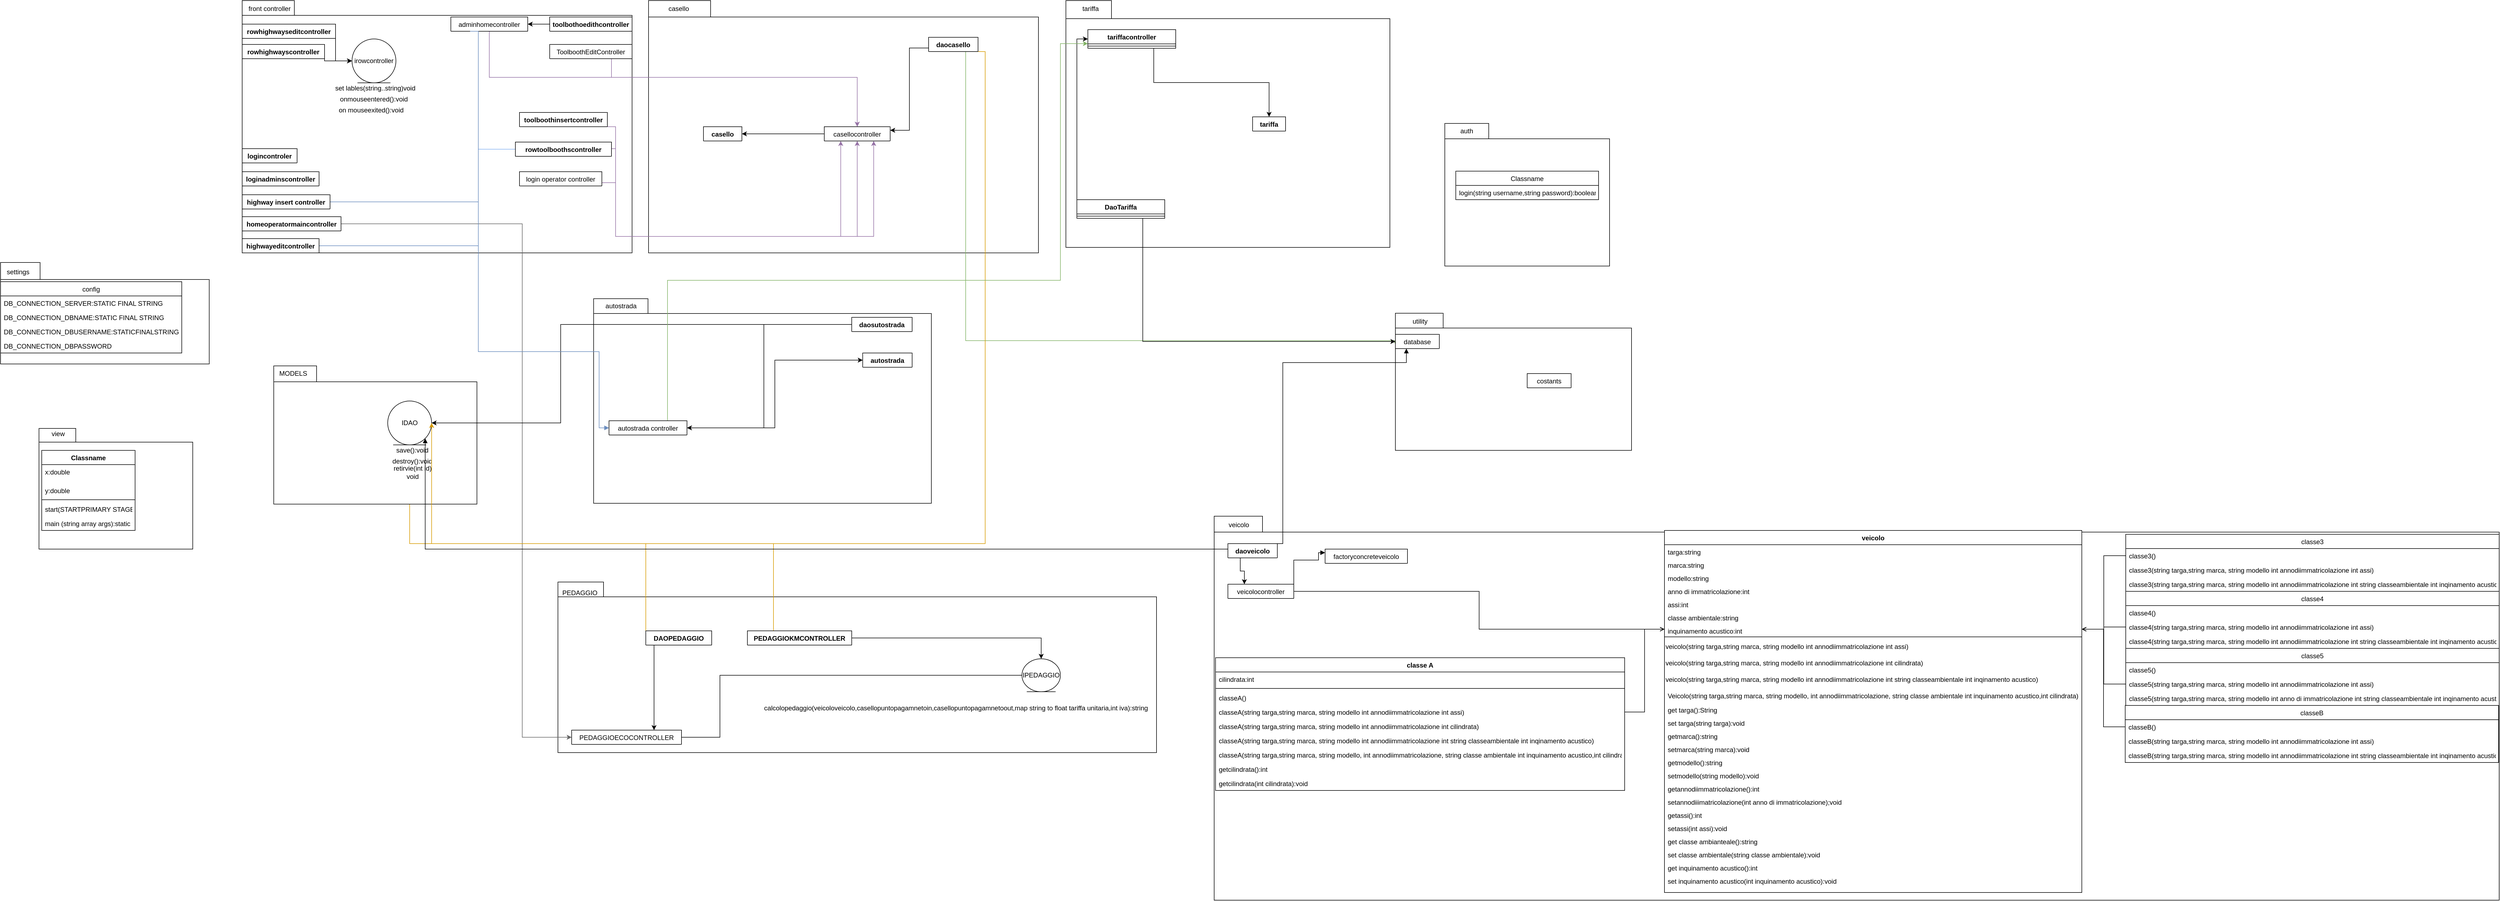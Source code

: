 <mxfile version="12.2.6" type="device" pages="1"><diagram id="iEYUGzMQULcdTaBPpMz8" name="Page-1"><mxGraphModel dx="1851" dy="574" grid="1" gridSize="10" guides="1" tooltips="1" connect="1" arrows="1" fold="1" page="1" pageScale="1" pageWidth="827" pageHeight="1169" math="0" shadow="0"><root><mxCell id="0"/><mxCell id="1" parent="0"/><mxCell id="lYPnNAvSC6rMw9AgkW28-1" value="" style="shape=folder;fontStyle=1;spacingTop=10;tabWidth=95;tabHeight=27;tabPosition=left;html=1;" parent="1" vertex="1"><mxGeometry x="-100" y="20" width="710" height="460" as="geometry"/></mxCell><mxCell id="lYPnNAvSC6rMw9AgkW28-2" value="" style="shape=folder;fontStyle=1;spacingTop=10;tabWidth=113;tabHeight=30;tabPosition=left;html=1;" parent="1" vertex="1"><mxGeometry x="640" y="20" width="710" height="460" as="geometry"/></mxCell><mxCell id="lYPnNAvSC6rMw9AgkW28-3" value="" style="shape=folder;fontStyle=1;spacingTop=10;tabWidth=83;tabHeight=33;tabPosition=left;html=1;" parent="1" vertex="1"><mxGeometry x="1400" y="20" width="590" height="450" as="geometry"/></mxCell><mxCell id="lYPnNAvSC6rMw9AgkW28-4" value="" style="shape=folder;fontStyle=1;spacingTop=10;tabWidth=83;tabHeight=27;tabPosition=left;html=1;" parent="1" vertex="1"><mxGeometry x="475" y="1080" width="1090" height="311" as="geometry"/></mxCell><mxCell id="lYPnNAvSC6rMw9AgkW28-5" value="" style="shape=folder;fontStyle=1;spacingTop=10;tabWidth=80;tabHeight=28;tabPosition=left;html=1;" parent="1" vertex="1"><mxGeometry x="2090" y="244" width="300" height="260" as="geometry"/></mxCell><mxCell id="lYPnNAvSC6rMw9AgkW28-6" value="front controller" style="text;html=1;strokeColor=none;fillColor=none;align=center;verticalAlign=middle;whiteSpace=wrap;rounded=0;" parent="1" vertex="1"><mxGeometry x="-100" y="20" width="100" height="30" as="geometry"/></mxCell><mxCell id="iAYzAhScgVvvBafYRRBT-101" style="edgeStyle=orthogonalEdgeStyle;rounded=0;orthogonalLoop=1;jettySize=auto;html=1;exitX=1;exitY=0.25;exitDx=0;exitDy=0;entryX=0.5;entryY=1;entryDx=0;entryDy=0;fillColor=#e1d5e7;strokeColor=#9673a6;" parent="1" source="lYPnNAvSC6rMw9AgkW28-12" target="iAYzAhScgVvvBafYRRBT-64" edge="1"><mxGeometry relative="1" as="geometry"><Array as="points"><mxPoint x="555" y="352"/><mxPoint x="580" y="352"/><mxPoint x="580" y="450"/><mxPoint x="1020" y="450"/></Array></mxGeometry></mxCell><mxCell id="lYPnNAvSC6rMw9AgkW28-12" value="login operator controller" style="swimlane;fontStyle=0;childLayout=stackLayout;horizontal=1;startSize=26;fillColor=none;horizontalStack=0;resizeParent=1;resizeParentMax=0;resizeLast=0;collapsible=1;marginBottom=0;swimlaneLine=1;" parent="1" vertex="1" collapsed="1"><mxGeometry x="405" y="332" width="150" height="26" as="geometry"><mxRectangle x="-100" y="140" width="310" height="260" as="alternateBounds"/></mxGeometry></mxCell><mxCell id="lYPnNAvSC6rMw9AgkW28-13" value="submit:Button" style="text;strokeColor=none;fillColor=none;align=left;verticalAlign=top;spacingLeft=4;spacingRight=4;overflow=hidden;rotatable=0;points=[[0,0.5],[1,0.5]];portConstraint=eastwest;" parent="lYPnNAvSC6rMw9AgkW28-12" vertex="1"><mxGeometry y="26" width="150" height="24" as="geometry"/></mxCell><mxCell id="lYPnNAvSC6rMw9AgkW28-14" value="textbox_toll_code:TextField" style="text;strokeColor=none;fillColor=none;align=left;verticalAlign=top;spacingLeft=4;spacingRight=4;overflow=hidden;rotatable=0;points=[[0,0.5],[1,0.5]];portConstraint=eastwest;" parent="lYPnNAvSC6rMw9AgkW28-12" vertex="1"><mxGeometry y="50" width="150" height="26" as="geometry"/></mxCell><mxCell id="lYPnNAvSC6rMw9AgkW28-16" value="root:Parent" style="text;strokeColor=none;fillColor=none;align=left;verticalAlign=top;spacingLeft=4;spacingRight=4;overflow=hidden;rotatable=0;points=[[0,0.5],[1,0.5]];portConstraint=eastwest;" parent="lYPnNAvSC6rMw9AgkW28-12" vertex="1"><mxGeometry y="76" width="150" height="26" as="geometry"/></mxCell><mxCell id="lYPnNAvSC6rMw9AgkW28-17" value="x:double" style="text;strokeColor=none;fillColor=none;align=left;verticalAlign=top;spacingLeft=4;spacingRight=4;overflow=hidden;rotatable=0;points=[[0,0.5],[1,0.5]];portConstraint=eastwest;" parent="lYPnNAvSC6rMw9AgkW28-12" vertex="1"><mxGeometry y="102" width="150" height="26" as="geometry"/></mxCell><mxCell id="lYPnNAvSC6rMw9AgkW28-18" value="y:double" style="text;strokeColor=none;fillColor=none;align=left;verticalAlign=top;spacingLeft=4;spacingRight=4;overflow=hidden;rotatable=0;points=[[0,0.5],[1,0.5]];portConstraint=eastwest;" parent="lYPnNAvSC6rMw9AgkW28-12" vertex="1"><mxGeometry y="128" width="150" height="26" as="geometry"/></mxCell><mxCell id="lYPnNAvSC6rMw9AgkW28-19" value="stage:Stage" style="text;strokeColor=none;fillColor=none;align=left;verticalAlign=top;spacingLeft=4;spacingRight=4;overflow=hidden;rotatable=0;points=[[0,0.5],[1,0.5]];portConstraint=eastwest;" parent="lYPnNAvSC6rMw9AgkW28-12" vertex="1"><mxGeometry y="154" width="150" height="26" as="geometry"/></mxCell><mxCell id="lYPnNAvSC6rMw9AgkW28-21" value="+initiliage(URL arg0 Resource arg1):void&lt;&lt;override&gt;&gt;" style="text;strokeColor=none;fillColor=none;align=left;verticalAlign=top;spacingLeft=4;spacingRight=4;overflow=hidden;rotatable=0;points=[[0,0.5],[1,0.5]];portConstraint=eastwest;" parent="lYPnNAvSC6rMw9AgkW28-12" vertex="1"><mxGeometry y="180" width="150" height="26" as="geometry"/></mxCell><mxCell id="lYPnNAvSC6rMw9AgkW28-20" value="+onBtnBackclick():void" style="text;strokeColor=none;fillColor=none;align=left;verticalAlign=top;spacingLeft=4;spacingRight=4;overflow=hidden;rotatable=0;points=[[0,0.5],[1,0.5]];portConstraint=eastwest;" parent="lYPnNAvSC6rMw9AgkW28-12" vertex="1"><mxGeometry y="206" width="150" height="26" as="geometry"/></mxCell><mxCell id="lYPnNAvSC6rMw9AgkW28-15" value="onSubmitClick():void" style="text;strokeColor=none;fillColor=none;align=left;verticalAlign=top;spacingLeft=4;spacingRight=4;overflow=hidden;rotatable=0;points=[[0,0.5],[1,0.5]];portConstraint=eastwest;" parent="lYPnNAvSC6rMw9AgkW28-12" vertex="1"><mxGeometry y="232" width="150" height="28" as="geometry"/></mxCell><mxCell id="lYPnNAvSC6rMw9AgkW28-22" value="" style="endArrow=none;html=1;exitX=-0.008;exitY=-0.115;exitDx=0;exitDy=0;exitPerimeter=0;" parent="lYPnNAvSC6rMw9AgkW28-12" source="lYPnNAvSC6rMw9AgkW28-21" edge="1"><mxGeometry width="50" height="50" relative="1" as="geometry"><mxPoint x="-180" y="720" as="sourcePoint"/><mxPoint x="314" y="177" as="targetPoint"/></mxGeometry></mxCell><mxCell id="iAYzAhScgVvvBafYRRBT-98" style="edgeStyle=orthogonalEdgeStyle;rounded=0;orthogonalLoop=1;jettySize=auto;html=1;exitX=0.75;exitY=1;exitDx=0;exitDy=0;entryX=0.5;entryY=0;entryDx=0;entryDy=0;fillColor=#e1d5e7;strokeColor=#9673a6;" parent="1" source="lYPnNAvSC6rMw9AgkW28-23" target="iAYzAhScgVvvBafYRRBT-64" edge="1"><mxGeometry relative="1" as="geometry"><Array as="points"><mxPoint x="573" y="160"/><mxPoint x="1020" y="160"/></Array></mxGeometry></mxCell><mxCell id="lYPnNAvSC6rMw9AgkW28-23" value="ToolboothEditController" style="swimlane;fontStyle=0;childLayout=stackLayout;horizontal=1;startSize=26;fillColor=none;horizontalStack=0;resizeParent=1;resizeParentMax=0;resizeLast=0;collapsible=1;marginBottom=0;" parent="1" vertex="1" collapsed="1"><mxGeometry x="460" y="100" width="150" height="26" as="geometry"><mxRectangle x="-90" y="60" width="320" height="310" as="alternateBounds"/></mxGeometry></mxCell><mxCell id="lYPnNAvSC6rMw9AgkW28-24" value="btn_Done:botton" style="text;strokeColor=none;fillColor=none;align=left;verticalAlign=top;spacingLeft=4;spacingRight=4;overflow=hidden;rotatable=0;points=[[0,0.5],[1,0.5]];portConstraint=eastwest;" parent="lYPnNAvSC6rMw9AgkW28-23" vertex="1"><mxGeometry y="26" width="150" height="26" as="geometry"/></mxCell><mxCell id="lYPnNAvSC6rMw9AgkW28-25" value="txt_Name:Textfield" style="text;strokeColor=none;fillColor=none;align=left;verticalAlign=top;spacingLeft=4;spacingRight=4;overflow=hidden;rotatable=0;points=[[0,0.5],[1,0.5]];portConstraint=eastwest;" parent="lYPnNAvSC6rMw9AgkW28-23" vertex="1"><mxGeometry y="52" width="150" height="26" as="geometry"/></mxCell><mxCell id="lYPnNAvSC6rMw9AgkW28-27" value="txt_km:Textfield" style="text;strokeColor=none;fillColor=none;align=left;verticalAlign=top;spacingLeft=4;spacingRight=4;overflow=hidden;rotatable=0;points=[[0,0.5],[1,0.5]];portConstraint=eastwest;" parent="lYPnNAvSC6rMw9AgkW28-23" vertex="1"><mxGeometry y="78" width="150" height="26" as="geometry"/></mxCell><mxCell id="lYPnNAvSC6rMw9AgkW28-28" value="lbl_Tollbooth:label" style="text;strokeColor=none;fillColor=none;align=left;verticalAlign=top;spacingLeft=4;spacingRight=4;overflow=hidden;rotatable=0;points=[[0,0.5],[1,0.5]];portConstraint=eastwest;" parent="lYPnNAvSC6rMw9AgkW28-23" vertex="1"><mxGeometry y="104" width="150" height="26" as="geometry"/></mxCell><mxCell id="lYPnNAvSC6rMw9AgkW28-29" value="admincontroller:adminHomecontroller" style="text;strokeColor=none;fillColor=none;align=left;verticalAlign=top;spacingLeft=4;spacingRight=4;overflow=hidden;rotatable=0;points=[[0,0.5],[1,0.5]];portConstraint=eastwest;" parent="lYPnNAvSC6rMw9AgkW28-23" vertex="1"><mxGeometry y="130" width="150" height="26" as="geometry"/></mxCell><mxCell id="lYPnNAvSC6rMw9AgkW28-31" value="code:int" style="text;strokeColor=none;fillColor=none;align=left;verticalAlign=top;spacingLeft=4;spacingRight=4;overflow=hidden;rotatable=0;points=[[0,0.5],[1,0.5]];portConstraint=eastwest;" parent="lYPnNAvSC6rMw9AgkW28-23" vertex="1"><mxGeometry y="156" width="150" height="26" as="geometry"/></mxCell><mxCell id="lYPnNAvSC6rMw9AgkW28-30" value="initialize(urg argo Resource Bundle arg1):void&lt;&lt;override&gt;&gt;" style="text;strokeColor=none;fillColor=none;align=left;verticalAlign=top;spacingLeft=4;spacingRight=4;overflow=hidden;rotatable=0;points=[[0,0.5],[1,0.5]];portConstraint=eastwest;" parent="lYPnNAvSC6rMw9AgkW28-23" vertex="1"><mxGeometry y="182" width="150" height="26" as="geometry"/></mxCell><mxCell id="lYPnNAvSC6rMw9AgkW28-33" value="onclick():void" style="text;strokeColor=none;fillColor=none;align=left;verticalAlign=top;spacingLeft=4;spacingRight=4;overflow=hidden;rotatable=0;points=[[0,0.5],[1,0.5]];portConstraint=eastwest;" parent="lYPnNAvSC6rMw9AgkW28-23" vertex="1"><mxGeometry y="208" width="150" height="26" as="geometry"/></mxCell><mxCell id="lYPnNAvSC6rMw9AgkW28-32" value="setHomeController(AdminHomeController controler): void" style="text;strokeColor=none;fillColor=none;align=left;verticalAlign=top;spacingLeft=4;spacingRight=4;overflow=hidden;rotatable=0;points=[[0,0.5],[1,0.5]];portConstraint=eastwest;" parent="lYPnNAvSC6rMw9AgkW28-23" vertex="1"><mxGeometry y="234" width="150" height="26" as="geometry"/></mxCell><mxCell id="lYPnNAvSC6rMw9AgkW28-34" value="setlabels(String code,string name, String KM):void" style="text;strokeColor=none;fillColor=none;align=left;verticalAlign=top;spacingLeft=4;spacingRight=4;overflow=hidden;rotatable=0;points=[[0,0.5],[1,0.5]];portConstraint=eastwest;" parent="lYPnNAvSC6rMw9AgkW28-23" vertex="1"><mxGeometry y="260" width="150" height="26" as="geometry"/></mxCell><mxCell id="lYPnNAvSC6rMw9AgkW28-26" value="set code(int code):void" style="text;strokeColor=none;fillColor=none;align=left;verticalAlign=top;spacingLeft=4;spacingRight=4;overflow=hidden;rotatable=0;points=[[0,0.5],[1,0.5]];portConstraint=eastwest;" parent="lYPnNAvSC6rMw9AgkW28-23" vertex="1"><mxGeometry y="286" width="150" height="24" as="geometry"/></mxCell><mxCell id="lYPnNAvSC6rMw9AgkW28-35" value="" style="endArrow=none;html=1;entryX=1.007;entryY=-0.085;entryDx=0;entryDy=0;entryPerimeter=0;" parent="lYPnNAvSC6rMw9AgkW28-23" target="lYPnNAvSC6rMw9AgkW28-30" edge="1"><mxGeometry width="50" height="50" relative="1" as="geometry"><mxPoint x="-3" y="180" as="sourcePoint"/><mxPoint x="223" y="180" as="targetPoint"/></mxGeometry></mxCell><mxCell id="iAYzAhScgVvvBafYRRBT-95" style="edgeStyle=orthogonalEdgeStyle;rounded=0;orthogonalLoop=1;jettySize=auto;html=1;exitX=0.5;exitY=1;exitDx=0;exitDy=0;fillColor=#e1d5e7;strokeColor=#9673a6;" parent="1" source="lYPnNAvSC6rMw9AgkW28-36" target="iAYzAhScgVvvBafYRRBT-64" edge="1"><mxGeometry relative="1" as="geometry"><Array as="points"><mxPoint x="350" y="160"/><mxPoint x="1020" y="160"/></Array></mxGeometry></mxCell><mxCell id="lYPnNAvSC6rMw9AgkW28-36" value="adminhomecontroller" style="swimlane;fontStyle=0;childLayout=stackLayout;horizontal=1;startSize=26;fillColor=none;horizontalStack=0;resizeParent=1;resizeParentMax=0;resizeLast=0;collapsible=1;marginBottom=0;" parent="1" vertex="1" collapsed="1"><mxGeometry x="280" y="50" width="140" height="26" as="geometry"><mxRectangle x="-100" y="100" width="285" height="750" as="alternateBounds"/></mxGeometry></mxCell><mxCell id="lYPnNAvSC6rMw9AgkW28-37" value="pnl_highways:panel" style="text;strokeColor=none;fillColor=none;align=left;verticalAlign=top;spacingLeft=4;spacingRight=4;overflow=hidden;rotatable=0;points=[[0,0.5],[1,0.5]];portConstraint=eastwest;" parent="lYPnNAvSC6rMw9AgkW28-36" vertex="1"><mxGeometry y="26" width="140" height="26" as="geometry"/></mxCell><mxCell id="lYPnNAvSC6rMw9AgkW28-38" value="pnl_ToolBooths" style="text;strokeColor=none;fillColor=none;align=left;verticalAlign=top;spacingLeft=4;spacingRight=4;overflow=hidden;rotatable=0;points=[[0,0.5],[1,0.5]];portConstraint=eastwest;" parent="lYPnNAvSC6rMw9AgkW28-36" vertex="1"><mxGeometry y="52" width="140" height="26" as="geometry"/></mxCell><mxCell id="lYPnNAvSC6rMw9AgkW28-43" value="lbl_Number_hightways:label" style="text;strokeColor=none;fillColor=none;align=left;verticalAlign=top;spacingLeft=4;spacingRight=4;overflow=hidden;rotatable=0;points=[[0,0.5],[1,0.5]];portConstraint=eastwest;" parent="lYPnNAvSC6rMw9AgkW28-36" vertex="1"><mxGeometry y="78" width="140" height="26" as="geometry"/></mxCell><mxCell id="lYPnNAvSC6rMw9AgkW28-42" value="btn_insertHightways:botton" style="text;strokeColor=none;fillColor=none;align=left;verticalAlign=top;spacingLeft=4;spacingRight=4;overflow=hidden;rotatable=0;points=[[0,0.5],[1,0.5]];portConstraint=eastwest;" parent="lYPnNAvSC6rMw9AgkW28-36" vertex="1"><mxGeometry y="104" width="140" height="26" as="geometry"/></mxCell><mxCell id="lYPnNAvSC6rMw9AgkW28-41" value="btn_refresh_Hightways:Botton" style="text;strokeColor=none;fillColor=none;align=left;verticalAlign=top;spacingLeft=4;spacingRight=4;overflow=hidden;rotatable=0;points=[[0,0.5],[1,0.5]];portConstraint=eastwest;" parent="lYPnNAvSC6rMw9AgkW28-36" vertex="1"><mxGeometry y="130" width="140" height="26" as="geometry"/></mxCell><mxCell id="lYPnNAvSC6rMw9AgkW28-40" value="scroll Hightways:Vbox" style="text;strokeColor=none;fillColor=none;align=left;verticalAlign=top;spacingLeft=4;spacingRight=4;overflow=hidden;rotatable=0;points=[[0,0.5],[1,0.5]];portConstraint=eastwest;" parent="lYPnNAvSC6rMw9AgkW28-36" vertex="1"><mxGeometry y="156" width="140" height="26" as="geometry"/></mxCell><mxCell id="lYPnNAvSC6rMw9AgkW28-50" value="lbl_number_Toobooths:label" style="text;strokeColor=none;fillColor=none;align=left;verticalAlign=top;spacingLeft=4;spacingRight=4;overflow=hidden;rotatable=0;points=[[0,0.5],[1,0.5]];portConstraint=eastwest;" parent="lYPnNAvSC6rMw9AgkW28-36" vertex="1"><mxGeometry y="182" width="140" height="26" as="geometry"/></mxCell><mxCell id="lYPnNAvSC6rMw9AgkW28-49" value="lbl_number_title_tolbooths:label" style="text;strokeColor=none;fillColor=none;align=left;verticalAlign=top;spacingLeft=4;spacingRight=4;overflow=hidden;rotatable=0;points=[[0,0.5],[1,0.5]];portConstraint=eastwest;" parent="lYPnNAvSC6rMw9AgkW28-36" vertex="1"><mxGeometry y="208" width="140" height="26" as="geometry"/></mxCell><mxCell id="lYPnNAvSC6rMw9AgkW28-48" value="btn_insertTollboths:Butoon" style="text;strokeColor=none;fillColor=none;align=left;verticalAlign=top;spacingLeft=4;spacingRight=4;overflow=hidden;rotatable=0;points=[[0,0.5],[1,0.5]];portConstraint=eastwest;" parent="lYPnNAvSC6rMw9AgkW28-36" vertex="1"><mxGeometry y="234" width="140" height="26" as="geometry"/></mxCell><mxCell id="lYPnNAvSC6rMw9AgkW28-47" value="btn_refresh_tollbooths:bottom" style="text;strokeColor=none;fillColor=none;align=left;verticalAlign=top;spacingLeft=4;spacingRight=4;overflow=hidden;rotatable=0;points=[[0,0.5],[1,0.5]];portConstraint=eastwest;" parent="lYPnNAvSC6rMw9AgkW28-36" vertex="1"><mxGeometry y="260" width="140" height="26" as="geometry"/></mxCell><mxCell id="lYPnNAvSC6rMw9AgkW28-53" value="txt HighwayCode:Textfiled" style="text;strokeColor=none;fillColor=none;align=left;verticalAlign=top;spacingLeft=4;spacingRight=4;overflow=hidden;rotatable=0;points=[[0,0.5],[1,0.5]];portConstraint=eastwest;" parent="lYPnNAvSC6rMw9AgkW28-36" vertex="1"><mxGeometry y="286" width="140" height="26" as="geometry"/></mxCell><mxCell id="lYPnNAvSC6rMw9AgkW28-52" value="scoll_tollbooths:vbox" style="text;strokeColor=none;fillColor=none;align=left;verticalAlign=top;spacingLeft=4;spacingRight=4;overflow=hidden;rotatable=0;points=[[0,0.5],[1,0.5]];portConstraint=eastwest;" parent="lYPnNAvSC6rMw9AgkW28-36" vertex="1"><mxGeometry y="312" width="140" height="26" as="geometry"/></mxCell><mxCell id="lYPnNAvSC6rMw9AgkW28-51" value="btn sign out bottom" style="text;strokeColor=none;fillColor=none;align=left;verticalAlign=top;spacingLeft=4;spacingRight=4;overflow=hidden;rotatable=0;points=[[0,0.5],[1,0.5]];portConstraint=eastwest;" parent="lYPnNAvSC6rMw9AgkW28-36" vertex="1"><mxGeometry y="338" width="140" height="26" as="geometry"/></mxCell><mxCell id="lYPnNAvSC6rMw9AgkW28-58" value="x:double" style="text;strokeColor=none;fillColor=none;align=left;verticalAlign=top;spacingLeft=4;spacingRight=4;overflow=hidden;rotatable=0;points=[[0,0.5],[1,0.5]];portConstraint=eastwest;" parent="lYPnNAvSC6rMw9AgkW28-36" vertex="1"><mxGeometry y="364" width="140" height="26" as="geometry"/></mxCell><mxCell id="lYPnNAvSC6rMw9AgkW28-57" value="y:double" style="text;strokeColor=none;fillColor=none;align=left;verticalAlign=top;spacingLeft=4;spacingRight=4;overflow=hidden;rotatable=0;points=[[0,0.5],[1,0.5]];portConstraint=eastwest;" parent="lYPnNAvSC6rMw9AgkW28-36" vertex="1"><mxGeometry y="390" width="140" height="26" as="geometry"/></mxCell><mxCell id="lYPnNAvSC6rMw9AgkW28-56" value="query results:arraylist&lt;autostrada" style="text;strokeColor=none;fillColor=none;align=left;verticalAlign=top;spacingLeft=4;spacingRight=4;overflow=hidden;rotatable=0;points=[[0,0.5],[1,0.5]];portConstraint=eastwest;" parent="lYPnNAvSC6rMw9AgkW28-36" vertex="1"><mxGeometry y="416" width="140" height="26" as="geometry"/></mxCell><mxCell id="lYPnNAvSC6rMw9AgkW28-55" value="initilianize(Url arg0 Resource Bundle arg1):void" style="text;strokeColor=none;fillColor=none;align=left;verticalAlign=top;spacingLeft=4;spacingRight=4;overflow=hidden;rotatable=0;points=[[0,0.5],[1,0.5]];portConstraint=eastwest;" parent="lYPnNAvSC6rMw9AgkW28-36" vertex="1"><mxGeometry y="442" width="140" height="26" as="geometry"/></mxCell><mxCell id="lYPnNAvSC6rMw9AgkW28-61" value="on insert click highway():void" style="text;strokeColor=none;fillColor=none;align=left;verticalAlign=top;spacingLeft=4;spacingRight=4;overflow=hidden;rotatable=0;points=[[0,0.5],[1,0.5]];portConstraint=eastwest;" parent="lYPnNAvSC6rMw9AgkW28-36" vertex="1"><mxGeometry y="468" width="140" height="26" as="geometry"/></mxCell><mxCell id="lYPnNAvSC6rMw9AgkW28-60" value="onRefreshclickhighways():void" style="text;strokeColor=none;fillColor=none;align=left;verticalAlign=top;spacingLeft=4;spacingRight=4;overflow=hidden;rotatable=0;points=[[0,0.5],[1,0.5]];portConstraint=eastwest;" parent="lYPnNAvSC6rMw9AgkW28-36" vertex="1"><mxGeometry y="494" width="140" height="26" as="geometry"/></mxCell><mxCell id="lYPnNAvSC6rMw9AgkW28-59" value="on insertclickhighway():void" style="text;strokeColor=none;fillColor=none;align=left;verticalAlign=top;spacingLeft=4;spacingRight=4;overflow=hidden;rotatable=0;points=[[0,0.5],[1,0.5]];portConstraint=eastwest;" parent="lYPnNAvSC6rMw9AgkW28-36" vertex="1"><mxGeometry y="520" width="140" height="26" as="geometry"/></mxCell><mxCell id="lYPnNAvSC6rMw9AgkW28-68" value="on insertclick toolbooths():void" style="text;strokeColor=none;fillColor=none;align=left;verticalAlign=top;spacingLeft=4;spacingRight=4;overflow=hidden;rotatable=0;points=[[0,0.5],[1,0.5]];portConstraint=eastwest;" parent="lYPnNAvSC6rMw9AgkW28-36" vertex="1"><mxGeometry y="546" width="140" height="26" as="geometry"/></mxCell><mxCell id="lYPnNAvSC6rMw9AgkW28-67" value="OnrefreshclickTollbooths():void" style="text;strokeColor=none;fillColor=none;align=left;verticalAlign=top;spacingLeft=4;spacingRight=4;overflow=hidden;rotatable=0;points=[[0,0.5],[1,0.5]];portConstraint=eastwest;" parent="lYPnNAvSC6rMw9AgkW28-36" vertex="1"><mxGeometry y="572" width="140" height="26" as="geometry"/></mxCell><mxCell id="lYPnNAvSC6rMw9AgkW28-66" value="onrefreshclicktoollbooths():void" style="text;strokeColor=none;fillColor=none;align=left;verticalAlign=top;spacingLeft=4;spacingRight=4;overflow=hidden;rotatable=0;points=[[0,0.5],[1,0.5]];portConstraint=eastwest;" parent="lYPnNAvSC6rMw9AgkW28-36" vertex="1"><mxGeometry y="598" width="140" height="26" as="geometry"/></mxCell><mxCell id="lYPnNAvSC6rMw9AgkW28-64" value="onHighwaysclick():void" style="text;strokeColor=none;fillColor=none;align=left;verticalAlign=top;spacingLeft=4;spacingRight=4;overflow=hidden;rotatable=0;points=[[0,0.5],[1,0.5]];portConstraint=eastwest;" parent="lYPnNAvSC6rMw9AgkW28-36" vertex="1"><mxGeometry y="624" width="140" height="26" as="geometry"/></mxCell><mxCell id="lYPnNAvSC6rMw9AgkW28-63" value="onTollbotsclick():void" style="text;strokeColor=none;fillColor=none;align=left;verticalAlign=top;spacingLeft=4;spacingRight=4;overflow=hidden;rotatable=0;points=[[0,0.5],[1,0.5]];portConstraint=eastwest;" parent="lYPnNAvSC6rMw9AgkW28-36" vertex="1"><mxGeometry y="650" width="140" height="26" as="geometry"/></mxCell><mxCell id="lYPnNAvSC6rMw9AgkW28-62" value="onsignoutclick():void" style="text;strokeColor=none;fillColor=none;align=left;verticalAlign=top;spacingLeft=4;spacingRight=4;overflow=hidden;rotatable=0;points=[[0,0.5],[1,0.5]];portConstraint=eastwest;" parent="lYPnNAvSC6rMw9AgkW28-36" vertex="1"><mxGeometry y="676" width="140" height="26" as="geometry"/></mxCell><mxCell id="lYPnNAvSC6rMw9AgkW28-69" value="getallhighways():void" style="text;strokeColor=none;fillColor=none;align=left;verticalAlign=top;spacingLeft=4;spacingRight=4;overflow=hidden;rotatable=0;points=[[0,0.5],[1,0.5]];portConstraint=eastwest;" parent="lYPnNAvSC6rMw9AgkW28-36" vertex="1"><mxGeometry y="702" width="140" height="26" as="geometry"/></mxCell><mxCell id="lYPnNAvSC6rMw9AgkW28-39" value="getalltooboths():void" style="text;strokeColor=none;fillColor=none;align=left;verticalAlign=top;spacingLeft=4;spacingRight=4;overflow=hidden;rotatable=0;points=[[0,0.5],[1,0.5]];portConstraint=eastwest;" parent="lYPnNAvSC6rMw9AgkW28-36" vertex="1"><mxGeometry y="728" width="140" height="22" as="geometry"/></mxCell><mxCell id="lYPnNAvSC6rMw9AgkW28-74" value="" style="endArrow=none;html=1;entryX=0.999;entryY=0.885;entryDx=0;entryDy=0;entryPerimeter=0;exitX=0.002;exitY=0.854;exitDx=0;exitDy=0;exitPerimeter=0;" parent="lYPnNAvSC6rMw9AgkW28-36" source="lYPnNAvSC6rMw9AgkW28-56" target="lYPnNAvSC6rMw9AgkW28-56" edge="1"><mxGeometry width="50" height="50" relative="1" as="geometry"><mxPoint y="820" as="sourcePoint"/><mxPoint x="50" y="770" as="targetPoint"/></mxGeometry></mxCell><mxCell id="lYPnNAvSC6rMw9AgkW28-70" value="loginadminscontroller" style="swimlane;fontStyle=1;align=center;verticalAlign=top;childLayout=stackLayout;horizontal=1;startSize=26;horizontalStack=0;resizeParent=1;resizeParentMax=0;resizeLast=0;collapsible=1;marginBottom=0;" parent="1" vertex="1" collapsed="1"><mxGeometry x="-100" y="332" width="140" height="26" as="geometry"><mxRectangle x="-80" y="250" width="220" height="298" as="alternateBounds"/></mxGeometry></mxCell><mxCell id="lYPnNAvSC6rMw9AgkW28-96" value="btn login botton" style="text;strokeColor=none;fillColor=none;align=left;verticalAlign=top;spacingLeft=4;spacingRight=4;overflow=hidden;rotatable=0;points=[[0,0.5],[1,0.5]];portConstraint=eastwest;" parent="lYPnNAvSC6rMw9AgkW28-70" vertex="1"><mxGeometry y="26" width="140" height="24" as="geometry"/></mxCell><mxCell id="lYPnNAvSC6rMw9AgkW28-98" value="txt username:txt field" style="text;strokeColor=none;fillColor=none;align=left;verticalAlign=top;spacingLeft=4;spacingRight=4;overflow=hidden;rotatable=0;points=[[0,0.5],[1,0.5]];portConstraint=eastwest;" parent="lYPnNAvSC6rMw9AgkW28-70" vertex="1"><mxGeometry y="50" width="140" height="24" as="geometry"/></mxCell><mxCell id="lYPnNAvSC6rMw9AgkW28-97" value="txt Passwaord:pass field" style="text;strokeColor=none;fillColor=none;align=left;verticalAlign=top;spacingLeft=4;spacingRight=4;overflow=hidden;rotatable=0;points=[[0,0.5],[1,0.5]];portConstraint=eastwest;" parent="lYPnNAvSC6rMw9AgkW28-70" vertex="1"><mxGeometry y="74" width="140" height="24" as="geometry"/></mxCell><mxCell id="lYPnNAvSC6rMw9AgkW28-101" value="root:parent" style="text;strokeColor=none;fillColor=none;align=left;verticalAlign=top;spacingLeft=4;spacingRight=4;overflow=hidden;rotatable=0;points=[[0,0.5],[1,0.5]];portConstraint=eastwest;" parent="lYPnNAvSC6rMw9AgkW28-70" vertex="1"><mxGeometry y="98" width="140" height="24" as="geometry"/></mxCell><mxCell id="lYPnNAvSC6rMw9AgkW28-100" value="x:double" style="text;strokeColor=none;fillColor=none;align=left;verticalAlign=top;spacingLeft=4;spacingRight=4;overflow=hidden;rotatable=0;points=[[0,0.5],[1,0.5]];portConstraint=eastwest;" parent="lYPnNAvSC6rMw9AgkW28-70" vertex="1"><mxGeometry y="122" width="140" height="24" as="geometry"/></mxCell><mxCell id="lYPnNAvSC6rMw9AgkW28-105" value="y:double" style="text;strokeColor=none;fillColor=none;align=left;verticalAlign=top;spacingLeft=4;spacingRight=4;overflow=hidden;rotatable=0;points=[[0,0.5],[1,0.5]];portConstraint=eastwest;" parent="lYPnNAvSC6rMw9AgkW28-70" vertex="1"><mxGeometry y="146" width="140" height="24" as="geometry"/></mxCell><mxCell id="lYPnNAvSC6rMw9AgkW28-99" value="stage:stage" style="text;strokeColor=none;fillColor=none;align=left;verticalAlign=top;spacingLeft=4;spacingRight=4;overflow=hidden;rotatable=0;points=[[0,0.5],[1,0.5]];portConstraint=eastwest;" parent="lYPnNAvSC6rMw9AgkW28-70" vertex="1"><mxGeometry y="170" width="140" height="24" as="geometry"/></mxCell><mxCell id="lYPnNAvSC6rMw9AgkW28-72" value="" style="line;strokeWidth=1;fillColor=none;align=left;verticalAlign=middle;spacingTop=-1;spacingLeft=3;spacingRight=3;rotatable=0;labelPosition=right;points=[];portConstraint=eastwest;" parent="lYPnNAvSC6rMw9AgkW28-70" vertex="1"><mxGeometry y="194" width="140" height="8" as="geometry"/></mxCell><mxCell id="lYPnNAvSC6rMw9AgkW28-102" value="initialize" style="text;strokeColor=none;fillColor=none;align=left;verticalAlign=top;spacingLeft=4;spacingRight=4;overflow=hidden;rotatable=0;points=[[0,0.5],[1,0.5]];portConstraint=eastwest;" parent="lYPnNAvSC6rMw9AgkW28-70" vertex="1"><mxGeometry y="202" width="140" height="32" as="geometry"/></mxCell><mxCell id="lYPnNAvSC6rMw9AgkW28-104" value="onbtnbackclick" style="text;strokeColor=none;fillColor=none;align=left;verticalAlign=top;spacingLeft=4;spacingRight=4;overflow=hidden;rotatable=0;points=[[0,0.5],[1,0.5]];portConstraint=eastwest;" parent="lYPnNAvSC6rMw9AgkW28-70" vertex="1"><mxGeometry y="234" width="140" height="32" as="geometry"/></mxCell><mxCell id="lYPnNAvSC6rMw9AgkW28-103" value="onclick():void" style="text;strokeColor=none;fillColor=none;align=left;verticalAlign=top;spacingLeft=4;spacingRight=4;overflow=hidden;rotatable=0;points=[[0,0.5],[1,0.5]];portConstraint=eastwest;" parent="lYPnNAvSC6rMw9AgkW28-70" vertex="1"><mxGeometry y="266" width="140" height="32" as="geometry"/></mxCell><mxCell id="lYPnNAvSC6rMw9AgkW28-75" value="toolbothoedithcontroller" style="swimlane;fontStyle=1;align=center;verticalAlign=top;childLayout=stackLayout;horizontal=1;startSize=26;horizontalStack=0;resizeParent=1;resizeParentMax=0;resizeLast=0;collapsible=1;marginBottom=0;" parent="1" vertex="1" collapsed="1"><mxGeometry x="460" y="50" width="150" height="26" as="geometry"><mxRectangle x="285" y="110" width="310" height="340" as="alternateBounds"/></mxGeometry></mxCell><mxCell id="lYPnNAvSC6rMw9AgkW28-76" value="btn_done:button" style="text;strokeColor=none;fillColor=none;align=left;verticalAlign=top;spacingLeft=4;spacingRight=4;overflow=hidden;rotatable=0;points=[[0,0.5],[1,0.5]];portConstraint=eastwest;" parent="lYPnNAvSC6rMw9AgkW28-75" vertex="1"><mxGeometry y="26" width="150" height="24" as="geometry"/></mxCell><mxCell id="lYPnNAvSC6rMw9AgkW28-85" value="txt_name:txtfield" style="text;strokeColor=none;fillColor=none;align=left;verticalAlign=top;spacingLeft=4;spacingRight=4;overflow=hidden;rotatable=0;points=[[0,0.5],[1,0.5]];portConstraint=eastwest;" parent="lYPnNAvSC6rMw9AgkW28-75" vertex="1"><mxGeometry y="50" width="150" height="24" as="geometry"/></mxCell><mxCell id="lYPnNAvSC6rMw9AgkW28-84" value="txt_km:txtfield" style="text;strokeColor=none;fillColor=none;align=left;verticalAlign=top;spacingLeft=4;spacingRight=4;overflow=hidden;rotatable=0;points=[[0,0.5],[1,0.5]];portConstraint=eastwest;" parent="lYPnNAvSC6rMw9AgkW28-75" vertex="1"><mxGeometry y="74" width="150" height="24" as="geometry"/></mxCell><mxCell id="lYPnNAvSC6rMw9AgkW28-87" value="lbl toolbooth:lable" style="text;strokeColor=none;fillColor=none;align=left;verticalAlign=top;spacingLeft=4;spacingRight=4;overflow=hidden;rotatable=0;points=[[0,0.5],[1,0.5]];portConstraint=eastwest;" parent="lYPnNAvSC6rMw9AgkW28-75" vertex="1"><mxGeometry y="98" width="150" height="24" as="geometry"/></mxCell><mxCell id="lYPnNAvSC6rMw9AgkW28-86" value="admincontroller:adminhomecontroller" style="text;strokeColor=none;fillColor=none;align=left;verticalAlign=top;spacingLeft=4;spacingRight=4;overflow=hidden;rotatable=0;points=[[0,0.5],[1,0.5]];portConstraint=eastwest;" parent="lYPnNAvSC6rMw9AgkW28-75" vertex="1"><mxGeometry y="122" width="150" height="24" as="geometry"/></mxCell><mxCell id="lYPnNAvSC6rMw9AgkW28-83" value="code:int" style="text;strokeColor=none;fillColor=none;align=left;verticalAlign=top;spacingLeft=4;spacingRight=4;overflow=hidden;rotatable=0;points=[[0,0.5],[1,0.5]];portConstraint=eastwest;" parent="lYPnNAvSC6rMw9AgkW28-75" vertex="1"><mxGeometry y="146" width="150" height="24" as="geometry"/></mxCell><mxCell id="lYPnNAvSC6rMw9AgkW28-77" value="" style="line;strokeWidth=1;fillColor=none;align=left;verticalAlign=middle;spacingTop=-1;spacingLeft=3;spacingRight=3;rotatable=0;labelPosition=right;points=[];portConstraint=eastwest;" parent="lYPnNAvSC6rMw9AgkW28-75" vertex="1"><mxGeometry y="170" width="150" height="8" as="geometry"/></mxCell><mxCell id="lYPnNAvSC6rMw9AgkW28-88" value="initialize(URL argo resouceBundlearg1):void&lt;&lt;override&gt;&gt;" style="text;strokeColor=none;fillColor=none;align=left;verticalAlign=top;spacingLeft=4;spacingRight=4;overflow=hidden;rotatable=0;points=[[0,0.5],[1,0.5]];portConstraint=eastwest;" parent="lYPnNAvSC6rMw9AgkW28-75" vertex="1"><mxGeometry y="178" width="150" height="32" as="geometry"/></mxCell><mxCell id="lYPnNAvSC6rMw9AgkW28-90" value="onclick():void" style="text;strokeColor=none;fillColor=none;align=left;verticalAlign=top;spacingLeft=4;spacingRight=4;overflow=hidden;rotatable=0;points=[[0,0.5],[1,0.5]];portConstraint=eastwest;" parent="lYPnNAvSC6rMw9AgkW28-75" vertex="1"><mxGeometry y="210" width="150" height="32" as="geometry"/></mxCell><mxCell id="lYPnNAvSC6rMw9AgkW28-89" value="sethomecontroller(adminHomecontroller):void" style="text;strokeColor=none;fillColor=none;align=left;verticalAlign=top;spacingLeft=4;spacingRight=4;overflow=hidden;rotatable=0;points=[[0,0.5],[1,0.5]];portConstraint=eastwest;" parent="lYPnNAvSC6rMw9AgkW28-75" vertex="1"><mxGeometry y="242" width="150" height="32" as="geometry"/></mxCell><mxCell id="lYPnNAvSC6rMw9AgkW28-91" value="setlabels(string code,stringname.string km):void" style="text;strokeColor=none;fillColor=none;align=left;verticalAlign=top;spacingLeft=4;spacingRight=4;overflow=hidden;rotatable=0;points=[[0,0.5],[1,0.5]];portConstraint=eastwest;" parent="lYPnNAvSC6rMw9AgkW28-75" vertex="1"><mxGeometry y="274" width="150" height="32" as="geometry"/></mxCell><mxCell id="lYPnNAvSC6rMw9AgkW28-78" value="set code(int code):void" style="text;strokeColor=none;fillColor=none;align=left;verticalAlign=top;spacingLeft=4;spacingRight=4;overflow=hidden;rotatable=0;points=[[0,0.5],[1,0.5]];portConstraint=eastwest;" parent="lYPnNAvSC6rMw9AgkW28-75" vertex="1"><mxGeometry y="306" width="150" height="34" as="geometry"/></mxCell><mxCell id="klY9MxTdYBYoyg2gzyu8-42" style="edgeStyle=orthogonalEdgeStyle;rounded=0;orthogonalLoop=1;jettySize=auto;html=1;exitX=1;exitY=0.5;exitDx=0;exitDy=0;entryX=0;entryY=0.5;entryDx=0;entryDy=0;shadow=0;labelBackgroundColor=#000000;startArrow=none;startFill=0;endArrow=block;endFill=1;fillColor=#dae8fc;strokeColor=#6c8ebf;" edge="1" parent="1" source="lYPnNAvSC6rMw9AgkW28-92" target="klY9MxTdYBYoyg2gzyu8-25"><mxGeometry relative="1" as="geometry"><Array as="points"><mxPoint x="330" y="387"/><mxPoint x="330" y="660"/><mxPoint x="568" y="660"/></Array></mxGeometry></mxCell><mxCell id="lYPnNAvSC6rMw9AgkW28-92" value="highway insert controller" style="swimlane;fontStyle=1;align=center;verticalAlign=top;childLayout=stackLayout;horizontal=1;startSize=26;horizontalStack=0;resizeParent=1;resizeParentMax=0;resizeLast=0;collapsible=1;marginBottom=0;" parent="1" vertex="1" collapsed="1"><mxGeometry x="-100" y="374" width="160" height="26" as="geometry"><mxRectangle x="130" y="49" width="200" height="322" as="alternateBounds"/></mxGeometry></mxCell><mxCell id="lYPnNAvSC6rMw9AgkW28-106" value="loaders:fmxLLoaders array" style="text;strokeColor=none;fillColor=none;align=left;verticalAlign=top;spacingLeft=4;spacingRight=4;overflow=hidden;rotatable=0;points=[[0,0.5],[1,0.5]];portConstraint=eastwest;" parent="lYPnNAvSC6rMw9AgkW28-92" vertex="1"><mxGeometry y="26" width="160" height="26" as="geometry"/></mxCell><mxCell id="lYPnNAvSC6rMw9AgkW28-107" value="nodes:node array" style="text;strokeColor=none;fillColor=none;align=left;verticalAlign=top;spacingLeft=4;spacingRight=4;overflow=hidden;rotatable=0;points=[[0,0.5],[1,0.5]];portConstraint=eastwest;" parent="lYPnNAvSC6rMw9AgkW28-92" vertex="1"><mxGeometry y="52" width="160" height="26" as="geometry"/></mxCell><mxCell id="lYPnNAvSC6rMw9AgkW28-109" value="txt_nameTextfield" style="text;strokeColor=none;fillColor=none;align=left;verticalAlign=top;spacingLeft=4;spacingRight=4;overflow=hidden;rotatable=0;points=[[0,0.5],[1,0.5]];portConstraint=eastwest;" parent="lYPnNAvSC6rMw9AgkW28-92" vertex="1"><mxGeometry y="78" width="160" height="26" as="geometry"/></mxCell><mxCell id="lYPnNAvSC6rMw9AgkW28-108" value="btndonebutton" style="text;strokeColor=none;fillColor=none;align=left;verticalAlign=top;spacingLeft=4;spacingRight=4;overflow=hidden;rotatable=0;points=[[0,0.5],[1,0.5]];portConstraint=eastwest;" parent="lYPnNAvSC6rMw9AgkW28-92" vertex="1"><mxGeometry y="104" width="160" height="26" as="geometry"/></mxCell><mxCell id="lYPnNAvSC6rMw9AgkW28-110" value="scrollviecleclass" style="text;strokeColor=none;fillColor=none;align=left;verticalAlign=top;spacingLeft=4;spacingRight=4;overflow=hidden;rotatable=0;points=[[0,0.5],[1,0.5]];portConstraint=eastwest;" parent="lYPnNAvSC6rMw9AgkW28-92" vertex="1"><mxGeometry y="130" width="160" height="26" as="geometry"/></mxCell><mxCell id="lYPnNAvSC6rMw9AgkW28-93" value="admincontroller:adminhomecontroler" style="text;strokeColor=none;fillColor=none;align=left;verticalAlign=top;spacingLeft=4;spacingRight=4;overflow=hidden;rotatable=0;points=[[0,0.5],[1,0.5]];portConstraint=eastwest;" parent="lYPnNAvSC6rMw9AgkW28-92" vertex="1"><mxGeometry y="156" width="160" height="34" as="geometry"/></mxCell><mxCell id="lYPnNAvSC6rMw9AgkW28-94" value="" style="line;strokeWidth=1;fillColor=none;align=left;verticalAlign=middle;spacingTop=-1;spacingLeft=3;spacingRight=3;rotatable=0;labelPosition=right;points=[];portConstraint=eastwest;" parent="lYPnNAvSC6rMw9AgkW28-92" vertex="1"><mxGeometry y="190" width="160" height="8" as="geometry"/></mxCell><mxCell id="lYPnNAvSC6rMw9AgkW28-113" value="sethomecontroller" style="text;strokeColor=none;fillColor=none;align=left;verticalAlign=top;spacingLeft=4;spacingRight=4;overflow=hidden;rotatable=0;points=[[0,0.5],[1,0.5]];portConstraint=eastwest;" parent="lYPnNAvSC6rMw9AgkW28-92" vertex="1"><mxGeometry y="198" width="160" height="26" as="geometry"/></mxCell><mxCell id="lYPnNAvSC6rMw9AgkW28-112" value="onvclick():void" style="text;strokeColor=none;fillColor=none;align=left;verticalAlign=top;spacingLeft=4;spacingRight=4;overflow=hidden;rotatable=0;points=[[0,0.5],[1,0.5]];portConstraint=eastwest;" parent="lYPnNAvSC6rMw9AgkW28-92" vertex="1"><mxGeometry y="224" width="160" height="26" as="geometry"/></mxCell><mxCell id="lYPnNAvSC6rMw9AgkW28-95" value="populate:void" style="text;strokeColor=none;fillColor=none;align=left;verticalAlign=top;spacingLeft=4;spacingRight=4;overflow=hidden;rotatable=0;points=[[0,0.5],[1,0.5]];portConstraint=eastwest;" parent="lYPnNAvSC6rMw9AgkW28-92" vertex="1"><mxGeometry y="250" width="160" height="30" as="geometry"/></mxCell><mxCell id="lYPnNAvSC6rMw9AgkW28-111" value="initialized" style="text;strokeColor=none;fillColor=none;align=left;verticalAlign=top;spacingLeft=4;spacingRight=4;overflow=hidden;rotatable=0;points=[[0,0.5],[1,0.5]];portConstraint=eastwest;" parent="lYPnNAvSC6rMw9AgkW28-92" vertex="1"><mxGeometry y="280" width="160" height="42" as="geometry"/></mxCell><mxCell id="lYPnNAvSC6rMw9AgkW28-114" value="logincontroler" style="swimlane;fontStyle=1;align=center;verticalAlign=top;childLayout=stackLayout;horizontal=1;startSize=26;horizontalStack=0;resizeParent=1;resizeParentMax=0;resizeLast=0;collapsible=1;marginBottom=0;" parent="1" vertex="1" collapsed="1"><mxGeometry x="-100" y="290" width="100" height="26" as="geometry"><mxRectangle x="145" y="113" width="160" height="242" as="alternateBounds"/></mxGeometry></mxCell><mxCell id="lYPnNAvSC6rMw9AgkW28-120" value="adminstrationarea:button" style="text;strokeColor=none;fillColor=none;align=left;verticalAlign=top;spacingLeft=4;spacingRight=4;overflow=hidden;rotatable=0;points=[[0,0.5],[1,0.5]];portConstraint=eastwest;" parent="lYPnNAvSC6rMw9AgkW28-114" vertex="1"><mxGeometry y="26" width="100" height="26" as="geometry"/></mxCell><mxCell id="lYPnNAvSC6rMw9AgkW28-122" value="operator area bottom" style="text;strokeColor=none;fillColor=none;align=left;verticalAlign=top;spacingLeft=4;spacingRight=4;overflow=hidden;rotatable=0;points=[[0,0.5],[1,0.5]];portConstraint=eastwest;" parent="lYPnNAvSC6rMw9AgkW28-114" vertex="1"><mxGeometry y="52" width="100" height="26" as="geometry"/></mxCell><mxCell id="lYPnNAvSC6rMw9AgkW28-119" value="root:paren" style="text;strokeColor=none;fillColor=none;align=left;verticalAlign=top;spacingLeft=4;spacingRight=4;overflow=hidden;rotatable=0;points=[[0,0.5],[1,0.5]];portConstraint=eastwest;" parent="lYPnNAvSC6rMw9AgkW28-114" vertex="1"><mxGeometry y="78" width="100" height="26" as="geometry"/></mxCell><mxCell id="lYPnNAvSC6rMw9AgkW28-121" value="x:double" style="text;strokeColor=none;fillColor=none;align=left;verticalAlign=top;spacingLeft=4;spacingRight=4;overflow=hidden;rotatable=0;points=[[0,0.5],[1,0.5]];portConstraint=eastwest;" parent="lYPnNAvSC6rMw9AgkW28-114" vertex="1"><mxGeometry y="104" width="100" height="26" as="geometry"/></mxCell><mxCell id="lYPnNAvSC6rMw9AgkW28-118" value="y:double" style="text;strokeColor=none;fillColor=none;align=left;verticalAlign=top;spacingLeft=4;spacingRight=4;overflow=hidden;rotatable=0;points=[[0,0.5],[1,0.5]];portConstraint=eastwest;" parent="lYPnNAvSC6rMw9AgkW28-114" vertex="1"><mxGeometry y="130" width="100" height="26" as="geometry"/></mxCell><mxCell id="lYPnNAvSC6rMw9AgkW28-115" value="stagethebuttonBelongs;stage" style="text;strokeColor=none;fillColor=none;align=left;verticalAlign=top;spacingLeft=4;spacingRight=4;overflow=hidden;rotatable=0;points=[[0,0.5],[1,0.5]];portConstraint=eastwest;" parent="lYPnNAvSC6rMw9AgkW28-114" vertex="1"><mxGeometry y="156" width="100" height="26" as="geometry"/></mxCell><mxCell id="lYPnNAvSC6rMw9AgkW28-116" value="" style="line;strokeWidth=1;fillColor=none;align=left;verticalAlign=middle;spacingTop=-1;spacingLeft=3;spacingRight=3;rotatable=0;labelPosition=right;points=[];portConstraint=eastwest;" parent="lYPnNAvSC6rMw9AgkW28-114" vertex="1"><mxGeometry y="182" width="100" height="8" as="geometry"/></mxCell><mxCell id="lYPnNAvSC6rMw9AgkW28-123" value="initialize" style="text;strokeColor=none;fillColor=none;align=left;verticalAlign=top;spacingLeft=4;spacingRight=4;overflow=hidden;rotatable=0;points=[[0,0.5],[1,0.5]];portConstraint=eastwest;" parent="lYPnNAvSC6rMw9AgkW28-114" vertex="1"><mxGeometry y="190" width="100" height="26" as="geometry"/></mxCell><mxCell id="lYPnNAvSC6rMw9AgkW28-117" value="handleclick" style="text;strokeColor=none;fillColor=none;align=left;verticalAlign=top;spacingLeft=4;spacingRight=4;overflow=hidden;rotatable=0;points=[[0,0.5],[1,0.5]];portConstraint=eastwest;" parent="lYPnNAvSC6rMw9AgkW28-114" vertex="1"><mxGeometry y="216" width="100" height="26" as="geometry"/></mxCell><mxCell id="iAYzAhScgVvvBafYRRBT-56" style="edgeStyle=orthogonalEdgeStyle;rounded=0;orthogonalLoop=1;jettySize=auto;html=1;exitX=1;exitY=0.5;exitDx=0;exitDy=0;entryX=0;entryY=0.5;entryDx=0;entryDy=0;" parent="1" source="zKZW5NHmhGDq-SlyFUBO-1" target="iAYzAhScgVvvBafYRRBT-49" edge="1"><mxGeometry relative="1" as="geometry"><Array as="points"><mxPoint x="50" y="130"/></Array></mxGeometry></mxCell><mxCell id="zKZW5NHmhGDq-SlyFUBO-1" value="rowhighwayscontroller" style="swimlane;fontStyle=1;align=center;verticalAlign=top;childLayout=stackLayout;horizontal=1;startSize=26;horizontalStack=0;resizeParent=1;resizeParentMax=0;resizeLast=0;collapsible=1;marginBottom=0;" parent="1" vertex="1" collapsed="1"><mxGeometry x="-100" y="100" width="150" height="26" as="geometry"><mxRectangle x="-100" y="100" width="200" height="396" as="alternateBounds"/></mxGeometry></mxCell><mxCell id="zKZW5NHmhGDq-SlyFUBO-2" value="lbl_code:label" style="text;strokeColor=none;fillColor=none;align=left;verticalAlign=top;spacingLeft=4;spacingRight=4;overflow=hidden;rotatable=0;points=[[0,0.5],[1,0.5]];portConstraint=eastwest;" parent="zKZW5NHmhGDq-SlyFUBO-1" vertex="1"><mxGeometry y="26" width="150" height="34" as="geometry"/></mxCell><mxCell id="zKZW5NHmhGDq-SlyFUBO-18" value="lbl_name:label" style="text;strokeColor=none;fillColor=none;align=left;verticalAlign=top;spacingLeft=4;spacingRight=4;overflow=hidden;rotatable=0;points=[[0,0.5],[1,0.5]];portConstraint=eastwest;" parent="zKZW5NHmhGDq-SlyFUBO-1" vertex="1"><mxGeometry y="60" width="150" height="26" as="geometry"/></mxCell><mxCell id="zKZW5NHmhGDq-SlyFUBO-17" value="btn_edit:button" style="text;strokeColor=none;fillColor=none;align=left;verticalAlign=top;spacingLeft=4;spacingRight=4;overflow=hidden;rotatable=0;points=[[0,0.5],[1,0.5]];portConstraint=eastwest;" parent="zKZW5NHmhGDq-SlyFUBO-1" vertex="1"><mxGeometry y="86" width="150" height="26" as="geometry"/></mxCell><mxCell id="zKZW5NHmhGDq-SlyFUBO-16" value="box_row:hbox" style="text;strokeColor=none;fillColor=none;align=left;verticalAlign=top;spacingLeft=4;spacingRight=4;overflow=hidden;rotatable=0;points=[[0,0.5],[1,0.5]];portConstraint=eastwest;" parent="zKZW5NHmhGDq-SlyFUBO-1" vertex="1"><mxGeometry y="112" width="150" height="26" as="geometry"/></mxCell><mxCell id="zKZW5NHmhGDq-SlyFUBO-23" value="admincontroller;adminhomecontroller" style="text;strokeColor=none;fillColor=none;align=left;verticalAlign=top;spacingLeft=4;spacingRight=4;overflow=hidden;rotatable=0;points=[[0,0.5],[1,0.5]];portConstraint=eastwest;" parent="zKZW5NHmhGDq-SlyFUBO-1" vertex="1"><mxGeometry y="138" width="150" height="26" as="geometry"/></mxCell><mxCell id="zKZW5NHmhGDq-SlyFUBO-15" value="attribute1" style="text;strokeColor=none;fillColor=none;align=left;verticalAlign=top;spacingLeft=4;spacingRight=4;overflow=hidden;rotatable=0;points=[[0,0.5],[1,0.5]];portConstraint=eastwest;" parent="zKZW5NHmhGDq-SlyFUBO-1" vertex="1"><mxGeometry y="164" width="150" height="26" as="geometry"/></mxCell><mxCell id="zKZW5NHmhGDq-SlyFUBO-3" value="" style="line;strokeWidth=1;fillColor=none;align=left;verticalAlign=middle;spacingTop=-1;spacingLeft=3;spacingRight=3;rotatable=0;labelPosition=right;points=[];portConstraint=eastwest;" parent="zKZW5NHmhGDq-SlyFUBO-1" vertex="1"><mxGeometry y="190" width="150" height="8" as="geometry"/></mxCell><mxCell id="zKZW5NHmhGDq-SlyFUBO-4" value="initializied" style="text;strokeColor=none;fillColor=none;align=left;verticalAlign=top;spacingLeft=4;spacingRight=4;overflow=hidden;rotatable=0;points=[[0,0.5],[1,0.5]];portConstraint=eastwest;" parent="zKZW5NHmhGDq-SlyFUBO-1" vertex="1"><mxGeometry y="198" width="150" height="28" as="geometry"/></mxCell><mxCell id="zKZW5NHmhGDq-SlyFUBO-21" value="oneditclick():void" style="text;strokeColor=none;fillColor=none;align=left;verticalAlign=top;spacingLeft=4;spacingRight=4;overflow=hidden;rotatable=0;points=[[0,0.5],[1,0.5]];portConstraint=eastwest;" parent="zKZW5NHmhGDq-SlyFUBO-1" vertex="1"><mxGeometry y="226" width="150" height="40" as="geometry"/></mxCell><mxCell id="zKZW5NHmhGDq-SlyFUBO-22" value="ondeleteclick()void" style="text;strokeColor=none;fillColor=none;align=left;verticalAlign=top;spacingLeft=4;spacingRight=4;overflow=hidden;rotatable=0;points=[[0,0.5],[1,0.5]];portConstraint=eastwest;" parent="zKZW5NHmhGDq-SlyFUBO-1" vertex="1"><mxGeometry y="266" width="150" height="26" as="geometry"/></mxCell><mxCell id="zKZW5NHmhGDq-SlyFUBO-24" value="onmouseexited():void" style="text;strokeColor=none;fillColor=none;align=left;verticalAlign=top;spacingLeft=4;spacingRight=4;overflow=hidden;rotatable=0;points=[[0,0.5],[1,0.5]];portConstraint=eastwest;" parent="zKZW5NHmhGDq-SlyFUBO-1" vertex="1"><mxGeometry y="292" width="150" height="26" as="geometry"/></mxCell><mxCell id="zKZW5NHmhGDq-SlyFUBO-20" value="setlabels(string..strings):void" style="text;strokeColor=none;fillColor=none;align=left;verticalAlign=top;spacingLeft=4;spacingRight=4;overflow=hidden;rotatable=0;points=[[0,0.5],[1,0.5]];portConstraint=eastwest;" parent="zKZW5NHmhGDq-SlyFUBO-1" vertex="1"><mxGeometry y="318" width="150" height="26" as="geometry"/></mxCell><mxCell id="zKZW5NHmhGDq-SlyFUBO-26" value="setadmincontroller" style="text;strokeColor=none;fillColor=none;align=left;verticalAlign=top;spacingLeft=4;spacingRight=4;overflow=hidden;rotatable=0;points=[[0,0.5],[1,0.5]];portConstraint=eastwest;" parent="zKZW5NHmhGDq-SlyFUBO-1" vertex="1"><mxGeometry y="344" width="150" height="26" as="geometry"/></mxCell><mxCell id="zKZW5NHmhGDq-SlyFUBO-19" value="onmouseentered():void" style="text;strokeColor=none;fillColor=none;align=left;verticalAlign=top;spacingLeft=4;spacingRight=4;overflow=hidden;rotatable=0;points=[[0,0.5],[1,0.5]];portConstraint=eastwest;" parent="zKZW5NHmhGDq-SlyFUBO-1" vertex="1"><mxGeometry y="370" width="150" height="26" as="geometry"/></mxCell><mxCell id="zKZW5NHmhGDq-SlyFUBO-5" value="rowhighwayseditcontroller" style="swimlane;fontStyle=1;align=center;verticalAlign=top;childLayout=stackLayout;horizontal=1;startSize=26;horizontalStack=0;resizeParent=1;resizeParentMax=0;resizeLast=0;collapsible=1;marginBottom=0;" parent="1" vertex="1" collapsed="1"><mxGeometry x="-100" y="63" width="170" height="26" as="geometry"><mxRectangle x="-100" y="63" width="160" height="330" as="alternateBounds"/></mxGeometry></mxCell><mxCell id="zKZW5NHmhGDq-SlyFUBO-6" value="lb_name:label" style="text;strokeColor=none;fillColor=none;align=left;verticalAlign=top;spacingLeft=4;spacingRight=4;overflow=hidden;rotatable=0;points=[[0,0.5],[1,0.5]];portConstraint=eastwest;" parent="zKZW5NHmhGDq-SlyFUBO-5" vertex="1"><mxGeometry y="26" width="170" height="34" as="geometry"/></mxCell><mxCell id="zKZW5NHmhGDq-SlyFUBO-10" value="txt_tariff;txtfield" style="text;strokeColor=none;fillColor=none;align=left;verticalAlign=top;spacingLeft=4;spacingRight=4;overflow=hidden;rotatable=0;points=[[0,0.5],[1,0.5]];portConstraint=eastwest;" parent="zKZW5NHmhGDq-SlyFUBO-5" vertex="1"><mxGeometry y="60" width="170" height="34" as="geometry"/></mxCell><mxCell id="zKZW5NHmhGDq-SlyFUBO-11" value="box_Row:Hbox" style="text;strokeColor=none;fillColor=none;align=left;verticalAlign=top;spacingLeft=4;spacingRight=4;overflow=hidden;rotatable=0;points=[[0,0.5],[1,0.5]];portConstraint=eastwest;" parent="zKZW5NHmhGDq-SlyFUBO-5" vertex="1"><mxGeometry y="94" width="170" height="34" as="geometry"/></mxCell><mxCell id="zKZW5NHmhGDq-SlyFUBO-7" value="" style="line;strokeWidth=1;fillColor=none;align=left;verticalAlign=middle;spacingTop=-1;spacingLeft=3;spacingRight=3;rotatable=0;labelPosition=right;points=[];portConstraint=eastwest;" parent="zKZW5NHmhGDq-SlyFUBO-5" vertex="1"><mxGeometry y="128" width="170" height="8" as="geometry"/></mxCell><mxCell id="zKZW5NHmhGDq-SlyFUBO-9" value="initialized" style="text;strokeColor=none;fillColor=none;align=left;verticalAlign=top;spacingLeft=4;spacingRight=4;overflow=hidden;rotatable=0;points=[[0,0.5],[1,0.5]];portConstraint=eastwest;" parent="zKZW5NHmhGDq-SlyFUBO-5" vertex="1"><mxGeometry y="136" width="170" height="34" as="geometry"/></mxCell><mxCell id="zKZW5NHmhGDq-SlyFUBO-14" value="setlabels" style="text;strokeColor=none;fillColor=none;align=left;verticalAlign=top;spacingLeft=4;spacingRight=4;overflow=hidden;rotatable=0;points=[[0,0.5],[1,0.5]];portConstraint=eastwest;" parent="zKZW5NHmhGDq-SlyFUBO-5" vertex="1"><mxGeometry y="170" width="170" height="40" as="geometry"/></mxCell><mxCell id="zKZW5NHmhGDq-SlyFUBO-13" value="getlabels" style="text;strokeColor=none;fillColor=none;align=left;verticalAlign=top;spacingLeft=4;spacingRight=4;overflow=hidden;rotatable=0;points=[[0,0.5],[1,0.5]];portConstraint=eastwest;" parent="zKZW5NHmhGDq-SlyFUBO-5" vertex="1"><mxGeometry y="210" width="170" height="40" as="geometry"/></mxCell><mxCell id="zKZW5NHmhGDq-SlyFUBO-12" value="onmuoseentered" style="text;strokeColor=none;fillColor=none;align=left;verticalAlign=top;spacingLeft=4;spacingRight=4;overflow=hidden;rotatable=0;points=[[0,0.5],[1,0.5]];portConstraint=eastwest;" parent="zKZW5NHmhGDq-SlyFUBO-5" vertex="1"><mxGeometry y="250" width="170" height="40" as="geometry"/></mxCell><mxCell id="zKZW5NHmhGDq-SlyFUBO-8" value="onmouseexited" style="text;strokeColor=none;fillColor=none;align=left;verticalAlign=top;spacingLeft=4;spacingRight=4;overflow=hidden;rotatable=0;points=[[0,0.5],[1,0.5]];portConstraint=eastwest;" parent="zKZW5NHmhGDq-SlyFUBO-5" vertex="1"><mxGeometry y="290" width="170" height="40" as="geometry"/></mxCell><mxCell id="iAYzAhScgVvvBafYRRBT-99" style="edgeStyle=orthogonalEdgeStyle;rounded=0;orthogonalLoop=1;jettySize=auto;html=1;exitX=1;exitY=0.5;exitDx=0;exitDy=0;entryX=0.75;entryY=1;entryDx=0;entryDy=0;fillColor=#e1d5e7;strokeColor=#9673a6;" parent="1" source="zKZW5NHmhGDq-SlyFUBO-27" target="iAYzAhScgVvvBafYRRBT-64" edge="1"><mxGeometry relative="1" as="geometry"><Array as="points"><mxPoint x="580" y="290"/><mxPoint x="580" y="450"/><mxPoint x="1050" y="450"/></Array></mxGeometry></mxCell><mxCell id="klY9MxTdYBYoyg2gzyu8-43" style="edgeStyle=orthogonalEdgeStyle;rounded=0;orthogonalLoop=1;jettySize=auto;html=1;exitX=0;exitY=0.5;exitDx=0;exitDy=0;entryX=0;entryY=0.5;entryDx=0;entryDy=0;shadow=0;labelBackgroundColor=#000000;startArrow=none;startFill=0;endArrow=block;endFill=1;fillColor=#dae8fc;strokeColor=#89B4F2;" edge="1" parent="1" source="zKZW5NHmhGDq-SlyFUBO-27" target="klY9MxTdYBYoyg2gzyu8-25"><mxGeometry relative="1" as="geometry"><Array as="points"><mxPoint x="330" y="291"/><mxPoint x="330" y="660"/><mxPoint x="550" y="660"/><mxPoint x="550" y="799"/></Array></mxGeometry></mxCell><mxCell id="zKZW5NHmhGDq-SlyFUBO-27" value="rowtoolboothscontroller" style="swimlane;fontStyle=1;align=center;verticalAlign=top;childLayout=stackLayout;horizontal=1;startSize=26;horizontalStack=0;resizeParent=1;resizeParentMax=0;resizeLast=0;collapsible=1;marginBottom=0;" parent="1" vertex="1" collapsed="1"><mxGeometry x="397.5" y="278" width="175" height="26" as="geometry"><mxRectangle x="70" y="50" width="250" height="428" as="alternateBounds"/></mxGeometry></mxCell><mxCell id="zKZW5NHmhGDq-SlyFUBO-35" value="lbl_code:label" style="text;strokeColor=none;fillColor=none;align=left;verticalAlign=top;spacingLeft=4;spacingRight=4;overflow=hidden;rotatable=0;points=[[0,0.5],[1,0.5]];portConstraint=eastwest;" parent="zKZW5NHmhGDq-SlyFUBO-27" vertex="1"><mxGeometry y="26" width="175" height="26" as="geometry"/></mxCell><mxCell id="zKZW5NHmhGDq-SlyFUBO-36" value="lbl_name:label" style="text;strokeColor=none;fillColor=none;align=left;verticalAlign=top;spacingLeft=4;spacingRight=4;overflow=hidden;rotatable=0;points=[[0,0.5],[1,0.5]];portConstraint=eastwest;" parent="zKZW5NHmhGDq-SlyFUBO-27" vertex="1"><mxGeometry y="52" width="175" height="26" as="geometry"/></mxCell><mxCell id="zKZW5NHmhGDq-SlyFUBO-33" value="lbl_km:label" style="text;strokeColor=none;fillColor=none;align=left;verticalAlign=top;spacingLeft=4;spacingRight=4;overflow=hidden;rotatable=0;points=[[0,0.5],[1,0.5]];portConstraint=eastwest;" parent="zKZW5NHmhGDq-SlyFUBO-27" vertex="1"><mxGeometry y="78" width="175" height="26" as="geometry"/></mxCell><mxCell id="zKZW5NHmhGDq-SlyFUBO-31" value="btn_editbutton" style="text;strokeColor=none;fillColor=none;align=left;verticalAlign=top;spacingLeft=4;spacingRight=4;overflow=hidden;rotatable=0;points=[[0,0.5],[1,0.5]];portConstraint=eastwest;" parent="zKZW5NHmhGDq-SlyFUBO-27" vertex="1"><mxGeometry y="104" width="175" height="26" as="geometry"/></mxCell><mxCell id="zKZW5NHmhGDq-SlyFUBO-32" value="btn_delete" style="text;strokeColor=none;fillColor=none;align=left;verticalAlign=top;spacingLeft=4;spacingRight=4;overflow=hidden;rotatable=0;points=[[0,0.5],[1,0.5]];portConstraint=eastwest;" parent="zKZW5NHmhGDq-SlyFUBO-27" vertex="1"><mxGeometry y="130" width="175" height="26" as="geometry"/></mxCell><mxCell id="zKZW5NHmhGDq-SlyFUBO-34" value="box_row:hbox" style="text;strokeColor=none;fillColor=none;align=left;verticalAlign=top;spacingLeft=4;spacingRight=4;overflow=hidden;rotatable=0;points=[[0,0.5],[1,0.5]];portConstraint=eastwest;" parent="zKZW5NHmhGDq-SlyFUBO-27" vertex="1"><mxGeometry y="156" width="175" height="26" as="geometry"/></mxCell><mxCell id="iAYzAhScgVvvBafYRRBT-1" value="admincontroller:adminhomecontroller" style="text;strokeColor=none;fillColor=none;align=left;verticalAlign=top;spacingLeft=4;spacingRight=4;overflow=hidden;rotatable=0;points=[[0,0.5],[1,0.5]];portConstraint=eastwest;" parent="zKZW5NHmhGDq-SlyFUBO-27" vertex="1"><mxGeometry y="182" width="175" height="26" as="geometry"/></mxCell><mxCell id="zKZW5NHmhGDq-SlyFUBO-28" value="attribute1" style="text;strokeColor=none;fillColor=none;align=left;verticalAlign=top;spacingLeft=4;spacingRight=4;overflow=hidden;rotatable=0;points=[[0,0.5],[1,0.5]];portConstraint=eastwest;" parent="zKZW5NHmhGDq-SlyFUBO-27" vertex="1"><mxGeometry y="208" width="175" height="26" as="geometry"/></mxCell><mxCell id="zKZW5NHmhGDq-SlyFUBO-29" value="" style="line;strokeWidth=1;fillColor=none;align=left;verticalAlign=middle;spacingTop=-1;spacingLeft=3;spacingRight=3;rotatable=0;labelPosition=right;points=[];portConstraint=eastwest;" parent="zKZW5NHmhGDq-SlyFUBO-27" vertex="1"><mxGeometry y="234" width="175" height="8" as="geometry"/></mxCell><mxCell id="zKZW5NHmhGDq-SlyFUBO-40" value="initiliazed" style="text;strokeColor=none;fillColor=none;align=left;verticalAlign=top;spacingLeft=4;spacingRight=4;overflow=hidden;rotatable=0;points=[[0,0.5],[1,0.5]];portConstraint=eastwest;" parent="zKZW5NHmhGDq-SlyFUBO-27" vertex="1"><mxGeometry y="242" width="175" height="26" as="geometry"/></mxCell><mxCell id="zKZW5NHmhGDq-SlyFUBO-37" value="oneditclick():void" style="text;strokeColor=none;fillColor=none;align=left;verticalAlign=top;spacingLeft=4;spacingRight=4;overflow=hidden;rotatable=0;points=[[0,0.5],[1,0.5]];portConstraint=eastwest;" parent="zKZW5NHmhGDq-SlyFUBO-27" vertex="1"><mxGeometry y="268" width="175" height="26" as="geometry"/></mxCell><mxCell id="zKZW5NHmhGDq-SlyFUBO-38" value="ondeleteclick():void" style="text;strokeColor=none;fillColor=none;align=left;verticalAlign=top;spacingLeft=4;spacingRight=4;overflow=hidden;rotatable=0;points=[[0,0.5],[1,0.5]];portConstraint=eastwest;" parent="zKZW5NHmhGDq-SlyFUBO-27" vertex="1"><mxGeometry y="294" width="175" height="26" as="geometry"/></mxCell><mxCell id="zKZW5NHmhGDq-SlyFUBO-43" value="setlabels(string..string):void" style="text;strokeColor=none;fillColor=none;align=left;verticalAlign=top;spacingLeft=4;spacingRight=4;overflow=hidden;rotatable=0;points=[[0,0.5],[1,0.5]];portConstraint=eastwest;" parent="zKZW5NHmhGDq-SlyFUBO-27" vertex="1"><mxGeometry y="320" width="175" height="26" as="geometry"/></mxCell><mxCell id="zKZW5NHmhGDq-SlyFUBO-30" value="onmouseentered():void" style="text;strokeColor=none;fillColor=none;align=left;verticalAlign=top;spacingLeft=4;spacingRight=4;overflow=hidden;rotatable=0;points=[[0,0.5],[1,0.5]];portConstraint=eastwest;" parent="zKZW5NHmhGDq-SlyFUBO-27" vertex="1"><mxGeometry y="346" width="175" height="30" as="geometry"/></mxCell><mxCell id="zKZW5NHmhGDq-SlyFUBO-41" value="onmouseexited();void" style="text;strokeColor=none;fillColor=none;align=left;verticalAlign=top;spacingLeft=4;spacingRight=4;overflow=hidden;rotatable=0;points=[[0,0.5],[1,0.5]];portConstraint=eastwest;" parent="zKZW5NHmhGDq-SlyFUBO-27" vertex="1"><mxGeometry y="376" width="175" height="26" as="geometry"/></mxCell><mxCell id="zKZW5NHmhGDq-SlyFUBO-42" value="setadmincontroller(adminhomecontroller): void" style="text;strokeColor=none;fillColor=none;align=left;verticalAlign=top;spacingLeft=4;spacingRight=4;overflow=hidden;rotatable=0;points=[[0,0.5],[1,0.5]];portConstraint=eastwest;" parent="zKZW5NHmhGDq-SlyFUBO-27" vertex="1"><mxGeometry y="402" width="175" height="26" as="geometry"/></mxCell><mxCell id="iAYzAhScgVvvBafYRRBT-97" style="edgeStyle=orthogonalEdgeStyle;rounded=0;orthogonalLoop=1;jettySize=auto;html=1;exitX=0.75;exitY=1;exitDx=0;exitDy=0;entryX=0.25;entryY=1;entryDx=0;entryDy=0;fillColor=#e1d5e7;strokeColor=#9673a6;" parent="1" source="iAYzAhScgVvvBafYRRBT-2" target="iAYzAhScgVvvBafYRRBT-64" edge="1"><mxGeometry relative="1" as="geometry"><mxPoint x="630" y="340" as="targetPoint"/><Array as="points"><mxPoint x="580" y="250"/><mxPoint x="580" y="450"/><mxPoint x="990" y="450"/></Array></mxGeometry></mxCell><mxCell id="iAYzAhScgVvvBafYRRBT-2" value="toolboothinsertcontroller" style="swimlane;fontStyle=1;align=center;verticalAlign=top;childLayout=stackLayout;horizontal=1;startSize=26;horizontalStack=0;resizeParent=1;resizeParentMax=0;resizeLast=0;collapsible=1;marginBottom=0;" parent="1" vertex="1" collapsed="1"><mxGeometry x="405" y="224" width="160" height="26" as="geometry"><mxRectangle x="110" y="273" width="160" height="278" as="alternateBounds"/></mxGeometry></mxCell><mxCell id="iAYzAhScgVvvBafYRRBT-7" value="btn_done:button" style="text;strokeColor=none;fillColor=none;align=left;verticalAlign=top;spacingLeft=4;spacingRight=4;overflow=hidden;rotatable=0;points=[[0,0.5],[1,0.5]];portConstraint=eastwest;" parent="iAYzAhScgVvvBafYRRBT-2" vertex="1"><mxGeometry y="26" width="160" height="26" as="geometry"/></mxCell><mxCell id="iAYzAhScgVvvBafYRRBT-6" value="txt_name:txtfield" style="text;strokeColor=none;fillColor=none;align=left;verticalAlign=top;spacingLeft=4;spacingRight=4;overflow=hidden;rotatable=0;points=[[0,0.5],[1,0.5]];portConstraint=eastwest;" parent="iAYzAhScgVvvBafYRRBT-2" vertex="1"><mxGeometry y="52" width="160" height="26" as="geometry"/></mxCell><mxCell id="iAYzAhScgVvvBafYRRBT-9" value="txt_km:txtfield" style="text;strokeColor=none;fillColor=none;align=left;verticalAlign=top;spacingLeft=4;spacingRight=4;overflow=hidden;rotatable=0;points=[[0,0.5],[1,0.5]];portConstraint=eastwest;" parent="iAYzAhScgVvvBafYRRBT-2" vertex="1"><mxGeometry y="78" width="160" height="26" as="geometry"/></mxCell><mxCell id="iAYzAhScgVvvBafYRRBT-8" value="admincontroller" style="text;strokeColor=none;fillColor=none;align=left;verticalAlign=top;spacingLeft=4;spacingRight=4;overflow=hidden;rotatable=0;points=[[0,0.5],[1,0.5]];portConstraint=eastwest;" parent="iAYzAhScgVvvBafYRRBT-2" vertex="1"><mxGeometry y="104" width="160" height="26" as="geometry"/></mxCell><mxCell id="iAYzAhScgVvvBafYRRBT-3" value="code:int" style="text;strokeColor=none;fillColor=none;align=left;verticalAlign=top;spacingLeft=4;spacingRight=4;overflow=hidden;rotatable=0;points=[[0,0.5],[1,0.5]];portConstraint=eastwest;" parent="iAYzAhScgVvvBafYRRBT-2" vertex="1"><mxGeometry y="130" width="160" height="30" as="geometry"/></mxCell><mxCell id="iAYzAhScgVvvBafYRRBT-4" value="" style="line;strokeWidth=1;fillColor=none;align=left;verticalAlign=middle;spacingTop=-1;spacingLeft=3;spacingRight=3;rotatable=0;labelPosition=right;points=[];portConstraint=eastwest;" parent="iAYzAhScgVvvBafYRRBT-2" vertex="1"><mxGeometry y="160" width="160" height="8" as="geometry"/></mxCell><mxCell id="iAYzAhScgVvvBafYRRBT-5" value="initialialize" style="text;strokeColor=none;fillColor=none;align=left;verticalAlign=top;spacingLeft=4;spacingRight=4;overflow=hidden;rotatable=0;points=[[0,0.5],[1,0.5]];portConstraint=eastwest;" parent="iAYzAhScgVvvBafYRRBT-2" vertex="1"><mxGeometry y="168" width="160" height="32" as="geometry"/></mxCell><mxCell id="iAYzAhScgVvvBafYRRBT-12" value="onvlick():void" style="text;strokeColor=none;fillColor=none;align=left;verticalAlign=top;spacingLeft=4;spacingRight=4;overflow=hidden;rotatable=0;points=[[0,0.5],[1,0.5]];portConstraint=eastwest;" parent="iAYzAhScgVvvBafYRRBT-2" vertex="1"><mxGeometry y="200" width="160" height="26" as="geometry"/></mxCell><mxCell id="iAYzAhScgVvvBafYRRBT-11" value="sethomecontroller():void" style="text;strokeColor=none;fillColor=none;align=left;verticalAlign=top;spacingLeft=4;spacingRight=4;overflow=hidden;rotatable=0;points=[[0,0.5],[1,0.5]];portConstraint=eastwest;" parent="iAYzAhScgVvvBafYRRBT-2" vertex="1"><mxGeometry y="226" width="160" height="26" as="geometry"/></mxCell><mxCell id="iAYzAhScgVvvBafYRRBT-10" value="sethighwaycode(intcode):void" style="text;strokeColor=none;fillColor=none;align=left;verticalAlign=top;spacingLeft=4;spacingRight=4;overflow=hidden;rotatable=0;points=[[0,0.5],[1,0.5]];portConstraint=eastwest;" parent="iAYzAhScgVvvBafYRRBT-2" vertex="1"><mxGeometry y="252" width="160" height="26" as="geometry"/></mxCell><mxCell id="klY9MxTdYBYoyg2gzyu8-44" style="edgeStyle=orthogonalEdgeStyle;rounded=0;orthogonalLoop=1;jettySize=auto;html=1;exitX=1;exitY=0.5;exitDx=0;exitDy=0;entryX=0;entryY=0.5;entryDx=0;entryDy=0;shadow=0;labelBackgroundColor=#000000;startArrow=none;startFill=0;endArrow=block;endFill=1;fillColor=#dae8fc;strokeColor=#6c8ebf;" edge="1" parent="1" source="iAYzAhScgVvvBafYRRBT-13" target="klY9MxTdYBYoyg2gzyu8-25"><mxGeometry relative="1" as="geometry"><Array as="points"><mxPoint x="330" y="467"/><mxPoint x="330" y="660"/><mxPoint x="568" y="660"/></Array></mxGeometry></mxCell><mxCell id="iAYzAhScgVvvBafYRRBT-13" value="highwayeditcontroller" style="swimlane;fontStyle=1;align=center;verticalAlign=top;childLayout=stackLayout;horizontal=1;startSize=26;horizontalStack=0;resizeParent=1;resizeParentMax=0;resizeLast=0;collapsible=1;marginBottom=0;" parent="1" vertex="1" collapsed="1"><mxGeometry x="-100" y="454" width="140" height="26" as="geometry"><mxRectangle x="60" y="136" width="250" height="418" as="alternateBounds"/></mxGeometry></mxCell><mxCell id="iAYzAhScgVvvBafYRRBT-25" value="btn_done:button" style="text;strokeColor=none;fillColor=none;align=left;verticalAlign=top;spacingLeft=4;spacingRight=4;overflow=hidden;rotatable=0;points=[[0,0.5],[1,0.5]];portConstraint=eastwest;" parent="iAYzAhScgVvvBafYRRBT-13" vertex="1"><mxGeometry y="26" width="140" height="26" as="geometry"/></mxCell><mxCell id="iAYzAhScgVvvBafYRRBT-24" value="lbl_highway:label" style="text;strokeColor=none;fillColor=none;align=left;verticalAlign=top;spacingLeft=4;spacingRight=4;overflow=hidden;rotatable=0;points=[[0,0.5],[1,0.5]];portConstraint=eastwest;" parent="iAYzAhScgVvvBafYRRBT-13" vertex="1"><mxGeometry y="52" width="140" height="26" as="geometry"/></mxCell><mxCell id="iAYzAhScgVvvBafYRRBT-26" value="txt_name:txtfield" style="text;strokeColor=none;fillColor=none;align=left;verticalAlign=top;spacingLeft=4;spacingRight=4;overflow=hidden;rotatable=0;points=[[0,0.5],[1,0.5]];portConstraint=eastwest;" parent="iAYzAhScgVvvBafYRRBT-13" vertex="1"><mxGeometry y="78" width="140" height="26" as="geometry"/></mxCell><mxCell id="iAYzAhScgVvvBafYRRBT-14" value="scrollvhicle_classes:vbox" style="text;strokeColor=none;fillColor=none;align=left;verticalAlign=top;spacingLeft=4;spacingRight=4;overflow=hidden;rotatable=0;points=[[0,0.5],[1,0.5]];portConstraint=eastwest;" parent="iAYzAhScgVvvBafYRRBT-13" vertex="1"><mxGeometry y="104" width="140" height="26" as="geometry"/></mxCell><mxCell id="iAYzAhScgVvvBafYRRBT-21" value="admincontroller:adminhomecontroller" style="text;strokeColor=none;fillColor=none;align=left;verticalAlign=top;spacingLeft=4;spacingRight=4;overflow=hidden;rotatable=0;points=[[0,0.5],[1,0.5]];portConstraint=eastwest;" parent="iAYzAhScgVvvBafYRRBT-13" vertex="1"><mxGeometry y="130" width="140" height="26" as="geometry"/></mxCell><mxCell id="iAYzAhScgVvvBafYRRBT-22" value="nodes:node array" style="text;strokeColor=none;fillColor=none;align=left;verticalAlign=top;spacingLeft=4;spacingRight=4;overflow=hidden;rotatable=0;points=[[0,0.5],[1,0.5]];portConstraint=eastwest;" parent="iAYzAhScgVvvBafYRRBT-13" vertex="1"><mxGeometry y="156" width="140" height="26" as="geometry"/></mxCell><mxCell id="iAYzAhScgVvvBafYRRBT-23" value="loaders:fxmloaderarray" style="text;strokeColor=none;fillColor=none;align=left;verticalAlign=top;spacingLeft=4;spacingRight=4;overflow=hidden;rotatable=0;points=[[0,0.5],[1,0.5]];portConstraint=eastwest;" parent="iAYzAhScgVvvBafYRRBT-13" vertex="1"><mxGeometry y="182" width="140" height="26" as="geometry"/></mxCell><mxCell id="iAYzAhScgVvvBafYRRBT-15" value="" style="line;strokeWidth=1;fillColor=none;align=left;verticalAlign=middle;spacingTop=-1;spacingLeft=3;spacingRight=3;rotatable=0;labelPosition=right;points=[];portConstraint=eastwest;" parent="iAYzAhScgVvvBafYRRBT-13" vertex="1"><mxGeometry y="208" width="140" height="8" as="geometry"/></mxCell><mxCell id="iAYzAhScgVvvBafYRRBT-29" value="initialiazed" style="text;strokeColor=none;fillColor=none;align=left;verticalAlign=top;spacingLeft=4;spacingRight=4;overflow=hidden;rotatable=0;points=[[0,0.5],[1,0.5]];portConstraint=eastwest;" parent="iAYzAhScgVvvBafYRRBT-13" vertex="1"><mxGeometry y="216" width="140" height="34" as="geometry"/></mxCell><mxCell id="iAYzAhScgVvvBafYRRBT-31" value="onclick():void" style="text;strokeColor=none;fillColor=none;align=left;verticalAlign=top;spacingLeft=4;spacingRight=4;overflow=hidden;rotatable=0;points=[[0,0.5],[1,0.5]];portConstraint=eastwest;" parent="iAYzAhScgVvvBafYRRBT-13" vertex="1"><mxGeometry y="250" width="140" height="34" as="geometry"/></mxCell><mxCell id="iAYzAhScgVvvBafYRRBT-30" value="sethomecontroller(adminhomecontroller):void" style="text;strokeColor=none;fillColor=none;align=left;verticalAlign=top;spacingLeft=4;spacingRight=4;overflow=hidden;rotatable=0;points=[[0,0.5],[1,0.5]];portConstraint=eastwest;" parent="iAYzAhScgVvvBafYRRBT-13" vertex="1"><mxGeometry y="284" width="140" height="34" as="geometry"/></mxCell><mxCell id="iAYzAhScgVvvBafYRRBT-16" value="setlabels(string id,string name):void" style="text;strokeColor=none;fillColor=none;align=left;verticalAlign=top;spacingLeft=4;spacingRight=4;overflow=hidden;rotatable=0;points=[[0,0.5],[1,0.5]];portConstraint=eastwest;" parent="iAYzAhScgVvvBafYRRBT-13" vertex="1"><mxGeometry y="318" width="140" height="32" as="geometry"/></mxCell><mxCell id="iAYzAhScgVvvBafYRRBT-27" value="setcode(intcode):void" style="text;strokeColor=none;fillColor=none;align=left;verticalAlign=top;spacingLeft=4;spacingRight=4;overflow=hidden;rotatable=0;points=[[0,0.5],[1,0.5]];portConstraint=eastwest;" parent="iAYzAhScgVvvBafYRRBT-13" vertex="1"><mxGeometry y="350" width="140" height="34" as="geometry"/></mxCell><mxCell id="iAYzAhScgVvvBafYRRBT-28" value="populate():void" style="text;strokeColor=none;fillColor=none;align=left;verticalAlign=top;spacingLeft=4;spacingRight=4;overflow=hidden;rotatable=0;points=[[0,0.5],[1,0.5]];portConstraint=eastwest;" parent="iAYzAhScgVvvBafYRRBT-13" vertex="1"><mxGeometry y="384" width="140" height="34" as="geometry"/></mxCell><mxCell id="oRFJNJkzC-2uoRldqCaf-51" style="edgeStyle=orthogonalEdgeStyle;rounded=0;orthogonalLoop=1;jettySize=auto;html=1;exitX=1;exitY=0.5;exitDx=0;exitDy=0;entryX=0;entryY=0.5;entryDx=0;entryDy=0;fillColor=#f5f5f5;strokeColor=#666666;" parent="1" source="iAYzAhScgVvvBafYRRBT-17" target="oRFJNJkzC-2uoRldqCaf-38" edge="1"><mxGeometry relative="1" as="geometry"><Array as="points"><mxPoint x="410" y="427"/><mxPoint x="410" y="1363"/></Array></mxGeometry></mxCell><mxCell id="iAYzAhScgVvvBafYRRBT-17" value="homeoperatormaincontroller" style="swimlane;fontStyle=1;align=center;verticalAlign=top;childLayout=stackLayout;horizontal=1;startSize=26;horizontalStack=0;resizeParent=1;resizeParentMax=0;resizeLast=0;collapsible=1;marginBottom=0;" parent="1" vertex="1" collapsed="1"><mxGeometry x="-100" y="414" width="180" height="26" as="geometry"><mxRectangle x="135" y="200" width="245" height="550" as="alternateBounds"/></mxGeometry></mxCell><mxCell id="iAYzAhScgVvvBafYRRBT-36" value="destination_tooboth_code:string" style="text;strokeColor=none;fillColor=none;align=left;verticalAlign=top;spacingLeft=4;spacingRight=4;overflow=hidden;rotatable=0;points=[[0,0.5],[1,0.5]];portConstraint=eastwest;" parent="iAYzAhScgVvvBafYRRBT-17" vertex="1"><mxGeometry y="26" width="180" height="26" as="geometry"/></mxCell><mxCell id="iAYzAhScgVvvBafYRRBT-35" value="start_toolboth_code:string" style="text;strokeColor=none;fillColor=none;align=left;verticalAlign=top;spacingLeft=4;spacingRight=4;overflow=hidden;rotatable=0;points=[[0,0.5],[1,0.5]];portConstraint=eastwest;" parent="iAYzAhScgVvvBafYRRBT-17" vertex="1"><mxGeometry y="52" width="180" height="26" as="geometry"/></mxCell><mxCell id="iAYzAhScgVvvBafYRRBT-41" value="car_license_plate:string" style="text;strokeColor=none;fillColor=none;align=left;verticalAlign=top;spacingLeft=4;spacingRight=4;overflow=hidden;rotatable=0;points=[[0,0.5],[1,0.5]];portConstraint=eastwest;" parent="iAYzAhScgVvvBafYRRBT-17" vertex="1"><mxGeometry y="78" width="180" height="26" as="geometry"/></mxCell><mxCell id="iAYzAhScgVvvBafYRRBT-38" value="toll_code:int" style="text;strokeColor=none;fillColor=none;align=left;verticalAlign=top;spacingLeft=4;spacingRight=4;overflow=hidden;rotatable=0;points=[[0,0.5],[1,0.5]];portConstraint=eastwest;" parent="iAYzAhScgVvvBafYRRBT-17" vertex="1"><mxGeometry y="104" width="180" height="26" as="geometry"/></mxCell><mxCell id="iAYzAhScgVvvBafYRRBT-43" value="toll:Ipedaggio" style="text;strokeColor=none;fillColor=none;align=left;verticalAlign=top;spacingLeft=4;spacingRight=4;overflow=hidden;rotatable=0;points=[[0,0.5],[1,0.5]];portConstraint=eastwest;" parent="iAYzAhScgVvvBafYRRBT-17" vertex="1"><mxGeometry y="130" width="180" height="26" as="geometry"/></mxCell><mxCell id="iAYzAhScgVvvBafYRRBT-42" value="btn_calculate:buttton" style="text;strokeColor=none;fillColor=none;align=left;verticalAlign=top;spacingLeft=4;spacingRight=4;overflow=hidden;rotatable=0;points=[[0,0.5],[1,0.5]];portConstraint=eastwest;" parent="iAYzAhScgVvvBafYRRBT-17" vertex="1"><mxGeometry y="156" width="180" height="26" as="geometry"/></mxCell><mxCell id="iAYzAhScgVvvBafYRRBT-40" value="lbl_toolbooth:label" style="text;strokeColor=none;fillColor=none;align=left;verticalAlign=top;spacingLeft=4;spacingRight=4;overflow=hidden;rotatable=0;points=[[0,0.5],[1,0.5]];portConstraint=eastwest;" parent="iAYzAhScgVvvBafYRRBT-17" vertex="1"><mxGeometry y="182" width="180" height="26" as="geometry"/></mxCell><mxCell id="iAYzAhScgVvvBafYRRBT-39" value="lbl_toolbooth:label2" style="text;strokeColor=none;fillColor=none;align=left;verticalAlign=top;spacingLeft=4;spacingRight=4;overflow=hidden;rotatable=0;points=[[0,0.5],[1,0.5]];portConstraint=eastwest;" parent="iAYzAhScgVvvBafYRRBT-17" vertex="1"><mxGeometry y="208" width="180" height="26" as="geometry"/></mxCell><mxCell id="iAYzAhScgVvvBafYRRBT-32" value="btn_km_toll:button" style="text;strokeColor=none;fillColor=none;align=left;verticalAlign=top;spacingLeft=4;spacingRight=4;overflow=hidden;rotatable=0;points=[[0,0.5],[1,0.5]];portConstraint=eastwest;" parent="iAYzAhScgVvvBafYRRBT-17" vertex="1"><mxGeometry y="234" width="180" height="26" as="geometry"/></mxCell><mxCell id="iAYzAhScgVvvBafYRRBT-37" value="btn_eco_toll:buttum" style="text;strokeColor=none;fillColor=none;align=left;verticalAlign=top;spacingLeft=4;spacingRight=4;overflow=hidden;rotatable=0;points=[[0,0.5],[1,0.5]];portConstraint=eastwest;" parent="iAYzAhScgVvvBafYRRBT-17" vertex="1"><mxGeometry y="260" width="180" height="26" as="geometry"/></mxCell><mxCell id="iAYzAhScgVvvBafYRRBT-33" value="lbl_toolrpicel:abel" style="text;strokeColor=none;fillColor=none;align=left;verticalAlign=top;spacingLeft=4;spacingRight=4;overflow=hidden;rotatable=0;points=[[0,0.5],[1,0.5]];portConstraint=eastwest;" parent="iAYzAhScgVvvBafYRRBT-17" vertex="1"><mxGeometry y="286" width="180" height="26" as="geometry"/></mxCell><mxCell id="iAYzAhScgVvvBafYRRBT-34" value="x:double" style="text;strokeColor=none;fillColor=none;align=left;verticalAlign=top;spacingLeft=4;spacingRight=4;overflow=hidden;rotatable=0;points=[[0,0.5],[1,0.5]];portConstraint=eastwest;" parent="iAYzAhScgVvvBafYRRBT-17" vertex="1"><mxGeometry y="312" width="180" height="26" as="geometry"/></mxCell><mxCell id="iAYzAhScgVvvBafYRRBT-18" value="y:double" style="text;strokeColor=none;fillColor=none;align=left;verticalAlign=top;spacingLeft=4;spacingRight=4;overflow=hidden;rotatable=0;points=[[0,0.5],[1,0.5]];portConstraint=eastwest;" parent="iAYzAhScgVvvBafYRRBT-17" vertex="1"><mxGeometry y="338" width="180" height="32" as="geometry"/></mxCell><mxCell id="iAYzAhScgVvvBafYRRBT-19" value="" style="line;strokeWidth=1;fillColor=none;align=left;verticalAlign=middle;spacingTop=-1;spacingLeft=3;spacingRight=3;rotatable=0;labelPosition=right;points=[];portConstraint=eastwest;" parent="iAYzAhScgVvvBafYRRBT-17" vertex="1"><mxGeometry y="370" width="180" height="8" as="geometry"/></mxCell><mxCell id="iAYzAhScgVvvBafYRRBT-47" value="initialized" style="text;strokeColor=none;fillColor=none;align=left;verticalAlign=top;spacingLeft=4;spacingRight=4;overflow=hidden;rotatable=0;points=[[0,0.5],[1,0.5]];portConstraint=eastwest;" parent="iAYzAhScgVvvBafYRRBT-17" vertex="1"><mxGeometry y="378" width="180" height="32" as="geometry"/></mxCell><mxCell id="iAYzAhScgVvvBafYRRBT-44" value="settoolbothcode():void" style="text;strokeColor=none;fillColor=none;align=left;verticalAlign=top;spacingLeft=4;spacingRight=4;overflow=hidden;rotatable=0;points=[[0,0.5],[1,0.5]];portConstraint=eastwest;" parent="iAYzAhScgVvvBafYRRBT-17" vertex="1"><mxGeometry y="410" width="180" height="26" as="geometry"/></mxCell><mxCell id="iAYzAhScgVvvBafYRRBT-45" value="settoolbothcode(string code):void" style="text;strokeColor=none;fillColor=none;align=left;verticalAlign=top;spacingLeft=4;spacingRight=4;overflow=hidden;rotatable=0;points=[[0,0.5],[1,0.5]];portConstraint=eastwest;" parent="iAYzAhScgVvvBafYRRBT-17" vertex="1"><mxGeometry y="436" width="180" height="26" as="geometry"/></mxCell><mxCell id="iAYzAhScgVvvBafYRRBT-46" value="hadletoolclcick(action event action event):void" style="text;strokeColor=none;fillColor=none;align=left;verticalAlign=top;spacingLeft=4;spacingRight=4;overflow=hidden;rotatable=0;points=[[0,0.5],[1,0.5]];portConstraint=eastwest;" parent="iAYzAhScgVvvBafYRRBT-17" vertex="1"><mxGeometry y="462" width="180" height="26" as="geometry"/></mxCell><mxCell id="iAYzAhScgVvvBafYRRBT-48" value="onbtnbackclick():void" style="text;strokeColor=none;fillColor=none;align=left;verticalAlign=top;spacingLeft=4;spacingRight=4;overflow=hidden;rotatable=0;points=[[0,0.5],[1,0.5]];portConstraint=eastwest;" parent="iAYzAhScgVvvBafYRRBT-17" vertex="1"><mxGeometry y="488" width="180" height="26" as="geometry"/></mxCell><mxCell id="iAYzAhScgVvvBafYRRBT-20" value="onclick():void" style="text;strokeColor=none;fillColor=none;align=left;verticalAlign=top;spacingLeft=4;spacingRight=4;overflow=hidden;rotatable=0;points=[[0,0.5],[1,0.5]];portConstraint=eastwest;" parent="iAYzAhScgVvvBafYRRBT-17" vertex="1"><mxGeometry y="514" width="180" height="36" as="geometry"/></mxCell><mxCell id="iAYzAhScgVvvBafYRRBT-49" value="irowcontroller" style="ellipse;shape=umlEntity;whiteSpace=wrap;html=1;" parent="1" vertex="1"><mxGeometry x="100" y="90" width="80" height="80" as="geometry"/></mxCell><mxCell id="iAYzAhScgVvvBafYRRBT-50" value="set lables(string..string)void" style="text;html=1;strokeColor=none;fillColor=none;align=center;verticalAlign=middle;whiteSpace=wrap;rounded=0;" parent="1" vertex="1"><mxGeometry x="60" y="170" width="165" height="20" as="geometry"/></mxCell><mxCell id="iAYzAhScgVvvBafYRRBT-51" value="onmouseentered():void" style="text;html=1;strokeColor=none;fillColor=none;align=center;verticalAlign=middle;whiteSpace=wrap;rounded=0;" parent="1" vertex="1"><mxGeometry x="65" y="190" width="150" height="20" as="geometry"/></mxCell><mxCell id="iAYzAhScgVvvBafYRRBT-52" value="on mouseexited():void" style="text;html=1;strokeColor=none;fillColor=none;align=center;verticalAlign=middle;whiteSpace=wrap;rounded=0;" parent="1" vertex="1"><mxGeometry x="65" y="210" width="140" height="20" as="geometry"/></mxCell><mxCell id="iAYzAhScgVvvBafYRRBT-54" style="edgeStyle=orthogonalEdgeStyle;rounded=0;orthogonalLoop=1;jettySize=auto;html=1;exitX=0;exitY=0.5;exitDx=0;exitDy=0;entryX=1;entryY=0.5;entryDx=0;entryDy=0;" parent="1" source="lYPnNAvSC6rMw9AgkW28-85" target="lYPnNAvSC6rMw9AgkW28-36" edge="1"><mxGeometry relative="1" as="geometry"/></mxCell><mxCell id="iAYzAhScgVvvBafYRRBT-55" style="edgeStyle=orthogonalEdgeStyle;rounded=0;orthogonalLoop=1;jettySize=auto;html=1;exitX=1;exitY=0.5;exitDx=0;exitDy=0;entryX=0;entryY=0.5;entryDx=0;entryDy=0;" parent="1" source="zKZW5NHmhGDq-SlyFUBO-6" target="iAYzAhScgVvvBafYRRBT-49" edge="1"><mxGeometry relative="1" as="geometry"><Array as="points"><mxPoint x="70" y="130"/></Array></mxGeometry></mxCell><mxCell id="iAYzAhScgVvvBafYRRBT-58" value="casello" style="text;html=1;strokeColor=none;fillColor=none;align=center;verticalAlign=middle;whiteSpace=wrap;rounded=0;" parent="1" vertex="1"><mxGeometry x="640" y="25" width="110" height="20" as="geometry"/></mxCell><mxCell id="iAYzAhScgVvvBafYRRBT-72" style="edgeStyle=orthogonalEdgeStyle;rounded=0;orthogonalLoop=1;jettySize=auto;html=1;exitX=0;exitY=0.75;exitDx=0;exitDy=0;entryX=1;entryY=0.25;entryDx=0;entryDy=0;" parent="1" source="iAYzAhScgVvvBafYRRBT-60" target="iAYzAhScgVvvBafYRRBT-64" edge="1"><mxGeometry relative="1" as="geometry"/></mxCell><mxCell id="p8Z7vx7pluhLVKCYIiQO-67" style="edgeStyle=orthogonalEdgeStyle;rounded=0;orthogonalLoop=1;jettySize=auto;html=1;exitX=0.75;exitY=1;exitDx=0;exitDy=0;fillColor=#d5e8d4;strokeColor=#82b366;" parent="1" source="iAYzAhScgVvvBafYRRBT-60" edge="1"><mxGeometry relative="1" as="geometry"><mxPoint x="2001.6" y="650" as="targetPoint"/><Array as="points"><mxPoint x="1218" y="640"/><mxPoint x="2002" y="640"/></Array></mxGeometry></mxCell><mxCell id="oRFJNJkzC-2uoRldqCaf-8" style="edgeStyle=orthogonalEdgeStyle;rounded=0;orthogonalLoop=1;jettySize=auto;html=1;exitX=0.25;exitY=1;exitDx=0;exitDy=0;entryX=1;entryY=0.5;entryDx=0;entryDy=0;fillColor=#ffe6cc;strokeColor=#d79b00;" parent="1" source="iAYzAhScgVvvBafYRRBT-60" target="oRFJNJkzC-2uoRldqCaf-3" edge="1"><mxGeometry relative="1" as="geometry"><Array as="points"><mxPoint x="1253" y="113"/><mxPoint x="1253" y="1010"/><mxPoint x="245" y="1010"/></Array></mxGeometry></mxCell><mxCell id="iAYzAhScgVvvBafYRRBT-60" value="daocasello" style="swimlane;fontStyle=1;align=center;verticalAlign=top;childLayout=stackLayout;horizontal=1;startSize=26;horizontalStack=0;resizeParent=1;resizeParentMax=0;resizeLast=0;collapsible=1;marginBottom=0;" parent="1" vertex="1" collapsed="1"><mxGeometry x="1150" y="87" width="90" height="26" as="geometry"><mxRectangle x="1150" y="87" width="160" height="34" as="alternateBounds"/></mxGeometry></mxCell><mxCell id="iAYzAhScgVvvBafYRRBT-62" value="" style="line;strokeWidth=1;fillColor=none;align=left;verticalAlign=middle;spacingTop=-1;spacingLeft=3;spacingRight=3;rotatable=0;labelPosition=right;points=[];portConstraint=eastwest;" parent="iAYzAhScgVvvBafYRRBT-60" vertex="1"><mxGeometry y="26" width="90" height="8" as="geometry"/></mxCell><mxCell id="iAYzAhScgVvvBafYRRBT-64" value="casellocontroller" style="swimlane;fontStyle=0;childLayout=stackLayout;horizontal=1;startSize=26;fillColor=none;horizontalStack=0;resizeParent=1;resizeParentMax=0;resizeLast=0;collapsible=1;marginBottom=0;" parent="1" vertex="1" collapsed="1"><mxGeometry x="960" y="250" width="120" height="26" as="geometry"><mxRectangle x="960" y="250" width="310" height="52" as="alternateBounds"/></mxGeometry></mxCell><mxCell id="iAYzAhScgVvvBafYRRBT-65" value="getcasellifromautostrada(int autostrada)arraylist&lt;casello&gt;" style="text;strokeColor=none;fillColor=none;align=left;verticalAlign=top;spacingLeft=4;spacingRight=4;overflow=hidden;rotatable=0;points=[[0,0.5],[1,0.5]];portConstraint=eastwest;" parent="iAYzAhScgVvvBafYRRBT-64" vertex="1"><mxGeometry y="26" width="120" height="26" as="geometry"/></mxCell><mxCell id="iAYzAhScgVvvBafYRRBT-68" value="casello" style="swimlane;fontStyle=1;align=center;verticalAlign=top;childLayout=stackLayout;horizontal=1;startSize=26;horizontalStack=0;resizeParent=1;resizeParentMax=0;resizeLast=0;collapsible=1;marginBottom=0;" parent="1" vertex="1" collapsed="1"><mxGeometry x="740" y="250" width="70" height="26" as="geometry"><mxRectangle x="660" y="76" width="265" height="398" as="alternateBounds"/></mxGeometry></mxCell><mxCell id="iAYzAhScgVvvBafYRRBT-73" value="localita:string" style="text;strokeColor=none;fillColor=none;align=left;verticalAlign=top;spacingLeft=4;spacingRight=4;overflow=hidden;rotatable=0;points=[[0,0.5],[1,0.5]];portConstraint=eastwest;" parent="iAYzAhScgVvvBafYRRBT-68" vertex="1"><mxGeometry y="26" width="70" height="26" as="geometry"/></mxCell><mxCell id="iAYzAhScgVvvBafYRRBT-82" value="km:INT" style="text;strokeColor=none;fillColor=none;align=left;verticalAlign=top;spacingLeft=4;spacingRight=4;overflow=hidden;rotatable=0;points=[[0,0.5],[1,0.5]];portConstraint=eastwest;" parent="iAYzAhScgVvvBafYRRBT-68" vertex="1"><mxGeometry y="52" width="70" height="26" as="geometry"/></mxCell><mxCell id="iAYzAhScgVvvBafYRRBT-74" value="ID:INT" style="text;strokeColor=none;fillColor=none;align=left;verticalAlign=top;spacingLeft=4;spacingRight=4;overflow=hidden;rotatable=0;points=[[0,0.5],[1,0.5]];portConstraint=eastwest;" parent="iAYzAhScgVvvBafYRRBT-68" vertex="1"><mxGeometry y="78" width="70" height="26" as="geometry"/></mxCell><mxCell id="iAYzAhScgVvvBafYRRBT-75" value="autostrada:INT" style="text;strokeColor=none;fillColor=none;align=left;verticalAlign=top;spacingLeft=4;spacingRight=4;overflow=hidden;rotatable=0;points=[[0,0.5],[1,0.5]];portConstraint=eastwest;" parent="iAYzAhScgVvvBafYRRBT-68" vertex="1"><mxGeometry y="104" width="70" height="26" as="geometry"/></mxCell><mxCell id="iAYzAhScgVvvBafYRRBT-70" value="" style="line;strokeWidth=1;fillColor=none;align=left;verticalAlign=middle;spacingTop=-1;spacingLeft=3;spacingRight=3;rotatable=0;labelPosition=right;points=[];portConstraint=eastwest;" parent="iAYzAhScgVvvBafYRRBT-68" vertex="1"><mxGeometry y="130" width="70" height="8" as="geometry"/></mxCell><mxCell id="iAYzAhScgVvvBafYRRBT-86" value="casello(int,id)" style="text;strokeColor=none;fillColor=none;align=left;verticalAlign=top;spacingLeft=4;spacingRight=4;overflow=hidden;rotatable=0;points=[[0,0.5],[1,0.5]];portConstraint=eastwest;" parent="iAYzAhScgVvvBafYRRBT-68" vertex="1"><mxGeometry y="138" width="70" height="26" as="geometry"/></mxCell><mxCell id="iAYzAhScgVvvBafYRRBT-85" value="casello(int,idboolean except)" style="text;strokeColor=none;fillColor=none;align=left;verticalAlign=top;spacingLeft=4;spacingRight=4;overflow=hidden;rotatable=0;points=[[0,0.5],[1,0.5]];portConstraint=eastwest;" parent="iAYzAhScgVvvBafYRRBT-68" vertex="1"><mxGeometry y="164" width="70" height="26" as="geometry"/></mxCell><mxCell id="iAYzAhScgVvvBafYRRBT-84" value="caselli(string localita,int km,int autostrada" style="text;strokeColor=none;fillColor=none;align=left;verticalAlign=top;spacingLeft=4;spacingRight=4;overflow=hidden;rotatable=0;points=[[0,0.5],[1,0.5]];portConstraint=eastwest;" parent="iAYzAhScgVvvBafYRRBT-68" vertex="1"><mxGeometry y="190" width="70" height="26" as="geometry"/></mxCell><mxCell id="iAYzAhScgVvvBafYRRBT-83" value="getlocalita():string" style="text;strokeColor=none;fillColor=none;align=left;verticalAlign=top;spacingLeft=4;spacingRight=4;overflow=hidden;rotatable=0;points=[[0,0.5],[1,0.5]];portConstraint=eastwest;" parent="iAYzAhScgVvvBafYRRBT-68" vertex="1"><mxGeometry y="216" width="70" height="26" as="geometry"/></mxCell><mxCell id="iAYzAhScgVvvBafYRRBT-90" value="getId():int" style="text;strokeColor=none;fillColor=none;align=left;verticalAlign=top;spacingLeft=4;spacingRight=4;overflow=hidden;rotatable=0;points=[[0,0.5],[1,0.5]];portConstraint=eastwest;" parent="iAYzAhScgVvvBafYRRBT-68" vertex="1"><mxGeometry y="242" width="70" height="26" as="geometry"/></mxCell><mxCell id="iAYzAhScgVvvBafYRRBT-89" value="setlocalita(string,localita):void" style="text;strokeColor=none;fillColor=none;align=left;verticalAlign=top;spacingLeft=4;spacingRight=4;overflow=hidden;rotatable=0;points=[[0,0.5],[1,0.5]];portConstraint=eastwest;" parent="iAYzAhScgVvvBafYRRBT-68" vertex="1"><mxGeometry y="268" width="70" height="26" as="geometry"/></mxCell><mxCell id="iAYzAhScgVvvBafYRRBT-88" value="getautostradaID():int" style="text;strokeColor=none;fillColor=none;align=left;verticalAlign=top;spacingLeft=4;spacingRight=4;overflow=hidden;rotatable=0;points=[[0,0.5],[1,0.5]];portConstraint=eastwest;" parent="iAYzAhScgVvvBafYRRBT-68" vertex="1"><mxGeometry y="294" width="70" height="26" as="geometry"/></mxCell><mxCell id="iAYzAhScgVvvBafYRRBT-87" value="setautostradaId(int autostrada id):void" style="text;strokeColor=none;fillColor=none;align=left;verticalAlign=top;spacingLeft=4;spacingRight=4;overflow=hidden;rotatable=0;points=[[0,0.5],[1,0.5]];portConstraint=eastwest;" parent="iAYzAhScgVvvBafYRRBT-68" vertex="1"><mxGeometry y="320" width="70" height="26" as="geometry"/></mxCell><mxCell id="iAYzAhScgVvvBafYRRBT-93" value="getkm():int" style="text;strokeColor=none;fillColor=none;align=left;verticalAlign=top;spacingLeft=4;spacingRight=4;overflow=hidden;rotatable=0;points=[[0,0.5],[1,0.5]];portConstraint=eastwest;" parent="iAYzAhScgVvvBafYRRBT-68" vertex="1"><mxGeometry y="346" width="70" height="26" as="geometry"/></mxCell><mxCell id="iAYzAhScgVvvBafYRRBT-92" value="setkm(int km):void" style="text;strokeColor=none;fillColor=none;align=left;verticalAlign=top;spacingLeft=4;spacingRight=4;overflow=hidden;rotatable=0;points=[[0,0.5],[1,0.5]];portConstraint=eastwest;" parent="iAYzAhScgVvvBafYRRBT-68" vertex="1"><mxGeometry y="372" width="70" height="26" as="geometry"/></mxCell><mxCell id="iAYzAhScgVvvBafYRRBT-94" style="edgeStyle=orthogonalEdgeStyle;rounded=0;orthogonalLoop=1;jettySize=auto;html=1;exitX=0;exitY=0.5;exitDx=0;exitDy=0;entryX=1;entryY=0.5;entryDx=0;entryDy=0;" parent="1" source="iAYzAhScgVvvBafYRRBT-65" target="iAYzAhScgVvvBafYRRBT-73" edge="1"><mxGeometry relative="1" as="geometry"/></mxCell><mxCell id="p8Z7vx7pluhLVKCYIiQO-1" value="tariffa" style="text;html=1;strokeColor=none;fillColor=none;align=center;verticalAlign=middle;whiteSpace=wrap;rounded=0;" parent="1" vertex="1"><mxGeometry x="1400" y="20" width="90" height="30" as="geometry"/></mxCell><mxCell id="p8Z7vx7pluhLVKCYIiQO-14" style="edgeStyle=orthogonalEdgeStyle;rounded=0;orthogonalLoop=1;jettySize=auto;html=1;exitX=0.5;exitY=0;exitDx=0;exitDy=0;entryX=0;entryY=0.5;entryDx=0;entryDy=0;" parent="1" source="p8Z7vx7pluhLVKCYIiQO-2" target="p8Z7vx7pluhLVKCYIiQO-10" edge="1"><mxGeometry relative="1" as="geometry"><Array as="points"><mxPoint x="1420" y="383"/><mxPoint x="1420" y="90"/></Array></mxGeometry></mxCell><mxCell id="p8Z7vx7pluhLVKCYIiQO-66" style="edgeStyle=orthogonalEdgeStyle;rounded=0;orthogonalLoop=1;jettySize=auto;html=1;exitX=0.75;exitY=1;exitDx=0;exitDy=0;entryX=0;entryY=0.5;entryDx=0;entryDy=0;" parent="1" source="p8Z7vx7pluhLVKCYIiQO-2" target="p8Z7vx7pluhLVKCYIiQO-34" edge="1"><mxGeometry relative="1" as="geometry"/></mxCell><mxCell id="oRFJNJkzC-2uoRldqCaf-7" style="edgeStyle=orthogonalEdgeStyle;rounded=0;orthogonalLoop=1;jettySize=auto;html=1;exitX=0.25;exitY=1;exitDx=0;exitDy=0;entryX=0.5;entryY=0;entryDx=0;entryDy=0;fillColor=#ffe6cc;strokeColor=#d79b00;" parent="1" source="oRFJNJkzC-2uoRldqCaf-34" target="oRFJNJkzC-2uoRldqCaf-3" edge="1"><mxGeometry relative="1" as="geometry"><Array as="points"><mxPoint x="868" y="1010"/><mxPoint x="205" y="1010"/></Array></mxGeometry></mxCell><mxCell id="p8Z7vx7pluhLVKCYIiQO-2" value="DaoTariffa" style="swimlane;fontStyle=1;align=center;verticalAlign=top;childLayout=stackLayout;horizontal=1;startSize=26;horizontalStack=0;resizeParent=1;resizeParentMax=0;resizeLast=0;collapsible=1;marginBottom=0;" parent="1" vertex="1"><mxGeometry x="1420" y="383" width="160" height="34" as="geometry"/></mxCell><mxCell id="p8Z7vx7pluhLVKCYIiQO-4" value="" style="line;strokeWidth=1;fillColor=none;align=left;verticalAlign=middle;spacingTop=-1;spacingLeft=3;spacingRight=3;rotatable=0;labelPosition=right;points=[];portConstraint=eastwest;" parent="p8Z7vx7pluhLVKCYIiQO-2" vertex="1"><mxGeometry y="26" width="160" height="8" as="geometry"/></mxCell><mxCell id="p8Z7vx7pluhLVKCYIiQO-6" value="tariffa" style="swimlane;fontStyle=1;align=center;verticalAlign=top;childLayout=stackLayout;horizontal=1;startSize=26;horizontalStack=0;resizeParent=1;resizeParentMax=0;resizeLast=0;collapsible=1;marginBottom=0;" parent="1" vertex="1" collapsed="1"><mxGeometry x="1740" y="232" width="60" height="26" as="geometry"><mxRectangle x="1660" y="76" width="310" height="362" as="alternateBounds"/></mxGeometry></mxCell><mxCell id="p8Z7vx7pluhLVKCYIiQO-7" value="id:int" style="text;strokeColor=none;fillColor=none;align=left;verticalAlign=top;spacingLeft=4;spacingRight=4;overflow=hidden;rotatable=0;points=[[0,0.5],[1,0.5]];portConstraint=eastwest;" parent="p8Z7vx7pluhLVKCYIiQO-6" vertex="1"><mxGeometry y="26" width="60" height="34" as="geometry"/></mxCell><mxCell id="p8Z7vx7pluhLVKCYIiQO-16" value="classe veicolo:string" style="text;strokeColor=none;fillColor=none;align=left;verticalAlign=top;spacingLeft=4;spacingRight=4;overflow=hidden;rotatable=0;points=[[0,0.5],[1,0.5]];portConstraint=eastwest;" parent="p8Z7vx7pluhLVKCYIiQO-6" vertex="1"><mxGeometry y="60" width="60" height="26" as="geometry"/></mxCell><mxCell id="p8Z7vx7pluhLVKCYIiQO-17" value="prezzo:double" style="text;strokeColor=none;fillColor=none;align=left;verticalAlign=top;spacingLeft=4;spacingRight=4;overflow=hidden;rotatable=0;points=[[0,0.5],[1,0.5]];portConstraint=eastwest;" parent="p8Z7vx7pluhLVKCYIiQO-6" vertex="1"><mxGeometry y="86" width="60" height="26" as="geometry"/></mxCell><mxCell id="p8Z7vx7pluhLVKCYIiQO-18" value="idautostrada:int" style="text;strokeColor=none;fillColor=none;align=left;verticalAlign=top;spacingLeft=4;spacingRight=4;overflow=hidden;rotatable=0;points=[[0,0.5],[1,0.5]];portConstraint=eastwest;" parent="p8Z7vx7pluhLVKCYIiQO-6" vertex="1"><mxGeometry y="112" width="60" height="26" as="geometry"/></mxCell><mxCell id="p8Z7vx7pluhLVKCYIiQO-8" value="" style="line;strokeWidth=1;fillColor=none;align=left;verticalAlign=middle;spacingTop=-1;spacingLeft=3;spacingRight=3;rotatable=0;labelPosition=right;points=[];portConstraint=eastwest;" parent="p8Z7vx7pluhLVKCYIiQO-6" vertex="1"><mxGeometry y="138" width="60" height="8" as="geometry"/></mxCell><mxCell id="p8Z7vx7pluhLVKCYIiQO-24" value="getcalsseveicolo():string" style="text;strokeColor=none;fillColor=none;align=left;verticalAlign=top;spacingLeft=4;spacingRight=4;overflow=hidden;rotatable=0;points=[[0,0.5],[1,0.5]];portConstraint=eastwest;" parent="p8Z7vx7pluhLVKCYIiQO-6" vertex="1"><mxGeometry y="146" width="60" height="26" as="geometry"/></mxCell><mxCell id="p8Z7vx7pluhLVKCYIiQO-23" value="setclasseveicolo(string classe veicolo):void" style="text;strokeColor=none;fillColor=none;align=left;verticalAlign=top;spacingLeft=4;spacingRight=4;overflow=hidden;rotatable=0;points=[[0,0.5],[1,0.5]];portConstraint=eastwest;" parent="p8Z7vx7pluhLVKCYIiQO-6" vertex="1"><mxGeometry y="172" width="60" height="28" as="geometry"/></mxCell><mxCell id="p8Z7vx7pluhLVKCYIiQO-22" value="getprezzo():double" style="text;strokeColor=none;fillColor=none;align=left;verticalAlign=top;spacingLeft=4;spacingRight=4;overflow=hidden;rotatable=0;points=[[0,0.5],[1,0.5]];portConstraint=eastwest;" parent="p8Z7vx7pluhLVKCYIiQO-6" vertex="1"><mxGeometry y="200" width="60" height="26" as="geometry"/></mxCell><mxCell id="p8Z7vx7pluhLVKCYIiQO-26" value="setprezzo(double prezzo):void" style="text;strokeColor=none;fillColor=none;align=left;verticalAlign=top;spacingLeft=4;spacingRight=4;overflow=hidden;rotatable=0;points=[[0,0.5],[1,0.5]];portConstraint=eastwest;" parent="p8Z7vx7pluhLVKCYIiQO-6" vertex="1"><mxGeometry y="226" width="60" height="26" as="geometry"/></mxCell><mxCell id="p8Z7vx7pluhLVKCYIiQO-25" value="getidautostradaid():int" style="text;strokeColor=none;fillColor=none;align=left;verticalAlign=top;spacingLeft=4;spacingRight=4;overflow=hidden;rotatable=0;points=[[0,0.5],[1,0.5]];portConstraint=eastwest;" parent="p8Z7vx7pluhLVKCYIiQO-6" vertex="1"><mxGeometry y="252" width="60" height="26" as="geometry"/></mxCell><mxCell id="p8Z7vx7pluhLVKCYIiQO-9" value="setidautostrada(int idautostrada):void" style="text;strokeColor=none;fillColor=none;align=left;verticalAlign=top;spacingLeft=4;spacingRight=4;overflow=hidden;rotatable=0;points=[[0,0.5],[1,0.5]];portConstraint=eastwest;" parent="p8Z7vx7pluhLVKCYIiQO-6" vertex="1"><mxGeometry y="278" width="60" height="32" as="geometry"/></mxCell><mxCell id="p8Z7vx7pluhLVKCYIiQO-19" value="getid():int" style="text;strokeColor=none;fillColor=none;align=left;verticalAlign=top;spacingLeft=4;spacingRight=4;overflow=hidden;rotatable=0;points=[[0,0.5],[1,0.5]];portConstraint=eastwest;" parent="p8Z7vx7pluhLVKCYIiQO-6" vertex="1"><mxGeometry y="310" width="60" height="26" as="geometry"/></mxCell><mxCell id="p8Z7vx7pluhLVKCYIiQO-20" value="tariffa((string classe video,double prezzo,int idautostrada)" style="text;strokeColor=none;fillColor=none;align=left;verticalAlign=top;spacingLeft=4;spacingRight=4;overflow=hidden;rotatable=0;points=[[0,0.5],[1,0.5]];portConstraint=eastwest;" parent="p8Z7vx7pluhLVKCYIiQO-6" vertex="1"><mxGeometry y="336" width="60" height="26" as="geometry"/></mxCell><mxCell id="p8Z7vx7pluhLVKCYIiQO-15" style="edgeStyle=orthogonalEdgeStyle;rounded=0;orthogonalLoop=1;jettySize=auto;html=1;exitX=0.75;exitY=1;exitDx=0;exitDy=0;" parent="1" source="p8Z7vx7pluhLVKCYIiQO-10" target="p8Z7vx7pluhLVKCYIiQO-6" edge="1"><mxGeometry relative="1" as="geometry"/></mxCell><mxCell id="p8Z7vx7pluhLVKCYIiQO-10" value="tariffacontroller" style="swimlane;fontStyle=1;align=center;verticalAlign=top;childLayout=stackLayout;horizontal=1;startSize=26;horizontalStack=0;resizeParent=1;resizeParentMax=0;resizeLast=0;collapsible=1;marginBottom=0;" parent="1" vertex="1"><mxGeometry x="1440" y="73" width="160" height="34" as="geometry"/></mxCell><mxCell id="p8Z7vx7pluhLVKCYIiQO-12" value="" style="line;strokeWidth=1;fillColor=none;align=left;verticalAlign=middle;spacingTop=-1;spacingLeft=3;spacingRight=3;rotatable=0;labelPosition=right;points=[];portConstraint=eastwest;" parent="p8Z7vx7pluhLVKCYIiQO-10" vertex="1"><mxGeometry y="26" width="160" height="8" as="geometry"/></mxCell><mxCell id="p8Z7vx7pluhLVKCYIiQO-27" value="auth" style="text;html=1;strokeColor=none;fillColor=none;align=center;verticalAlign=middle;whiteSpace=wrap;rounded=0;" parent="1" vertex="1"><mxGeometry x="2090" y="243" width="80" height="30" as="geometry"/></mxCell><mxCell id="p8Z7vx7pluhLVKCYIiQO-28" value="Classname" style="swimlane;fontStyle=0;childLayout=stackLayout;horizontal=1;startSize=26;fillColor=none;horizontalStack=0;resizeParent=1;resizeParentMax=0;resizeLast=0;collapsible=1;marginBottom=0;" parent="1" vertex="1"><mxGeometry x="2110" y="331" width="260" height="52" as="geometry"/></mxCell><mxCell id="p8Z7vx7pluhLVKCYIiQO-31" value="login(string username,string password):boolean" style="text;strokeColor=none;fillColor=none;align=left;verticalAlign=top;spacingLeft=4;spacingRight=4;overflow=hidden;rotatable=0;points=[[0,0.5],[1,0.5]];portConstraint=eastwest;" parent="p8Z7vx7pluhLVKCYIiQO-28" vertex="1"><mxGeometry y="26" width="260" height="26" as="geometry"/></mxCell><mxCell id="p8Z7vx7pluhLVKCYIiQO-32" value="" style="shape=folder;fontStyle=1;spacingTop=10;tabWidth=87;tabHeight=27;tabPosition=left;html=1;" parent="1" vertex="1"><mxGeometry x="2000" y="590" width="430" height="250" as="geometry"/></mxCell><mxCell id="p8Z7vx7pluhLVKCYIiQO-33" value="utility" style="text;html=1;strokeColor=none;fillColor=none;align=center;verticalAlign=middle;whiteSpace=wrap;rounded=0;" parent="1" vertex="1"><mxGeometry x="2000" y="590" width="90" height="30" as="geometry"/></mxCell><mxCell id="p8Z7vx7pluhLVKCYIiQO-34" value="database" style="swimlane;fontStyle=0;childLayout=stackLayout;horizontal=1;startSize=26;fillColor=none;horizontalStack=0;resizeParent=1;resizeParentMax=0;resizeLast=0;collapsible=1;marginBottom=0;" parent="1" vertex="1" collapsed="1"><mxGeometry x="2000" y="628.5" width="80" height="26" as="geometry"><mxRectangle x="2000" y="628.5" width="240" height="78" as="alternateBounds"/></mxGeometry></mxCell><mxCell id="p8Z7vx7pluhLVKCYIiQO-36" value="getconnectionstatment()java.sql.statment" style="text;strokeColor=none;fillColor=none;align=left;verticalAlign=top;spacingLeft=4;spacingRight=4;overflow=hidden;rotatable=0;points=[[0,0.5],[1,0.5]];portConstraint=eastwest;" parent="p8Z7vx7pluhLVKCYIiQO-34" vertex="1"><mxGeometry y="26" width="80" height="26" as="geometry"/></mxCell><mxCell id="p8Z7vx7pluhLVKCYIiQO-37" value="getconnectionobject():connection" style="text;strokeColor=none;fillColor=none;align=left;verticalAlign=top;spacingLeft=4;spacingRight=4;overflow=hidden;rotatable=0;points=[[0,0.5],[1,0.5]];portConstraint=eastwest;" parent="p8Z7vx7pluhLVKCYIiQO-34" vertex="1"><mxGeometry y="52" width="80" height="26" as="geometry"/></mxCell><mxCell id="p8Z7vx7pluhLVKCYIiQO-38" value="costants" style="swimlane;fontStyle=0;childLayout=stackLayout;horizontal=1;startSize=26;fillColor=none;horizontalStack=0;resizeParent=1;resizeParentMax=0;resizeLast=0;collapsible=1;marginBottom=0;" parent="1" vertex="1" collapsed="1"><mxGeometry x="2240" y="700" width="80" height="26" as="geometry"><mxRectangle x="2100" y="430" width="310" height="580" as="alternateBounds"/></mxGeometry></mxCell><mxCell id="p8Z7vx7pluhLVKCYIiQO-39" value="classeA_staticfinal int" style="text;strokeColor=none;fillColor=none;align=left;verticalAlign=top;spacingLeft=4;spacingRight=4;overflow=hidden;rotatable=0;points=[[0,0.5],[1,0.5]];portConstraint=eastwest;" parent="p8Z7vx7pluhLVKCYIiQO-38" vertex="1"><mxGeometry y="26" width="80" height="26" as="geometry"/></mxCell><mxCell id="p8Z7vx7pluhLVKCYIiQO-44" value="classeb_staticfinal int" style="text;strokeColor=none;fillColor=none;align=left;verticalAlign=top;spacingLeft=4;spacingRight=4;overflow=hidden;rotatable=0;points=[[0,0.5],[1,0.5]];portConstraint=eastwest;" parent="p8Z7vx7pluhLVKCYIiQO-38" vertex="1"><mxGeometry y="52" width="80" height="26" as="geometry"/></mxCell><mxCell id="p8Z7vx7pluhLVKCYIiQO-43" value="classe3_staticfinal int" style="text;strokeColor=none;fillColor=none;align=left;verticalAlign=top;spacingLeft=4;spacingRight=4;overflow=hidden;rotatable=0;points=[[0,0.5],[1,0.5]];portConstraint=eastwest;" parent="p8Z7vx7pluhLVKCYIiQO-38" vertex="1"><mxGeometry y="78" width="80" height="26" as="geometry"/></mxCell><mxCell id="p8Z7vx7pluhLVKCYIiQO-45" value="classe4_staticfinal int" style="text;strokeColor=none;fillColor=none;align=left;verticalAlign=top;spacingLeft=4;spacingRight=4;overflow=hidden;rotatable=0;points=[[0,0.5],[1,0.5]];portConstraint=eastwest;" parent="p8Z7vx7pluhLVKCYIiQO-38" vertex="1"><mxGeometry y="104" width="80" height="26" as="geometry"/></mxCell><mxCell id="p8Z7vx7pluhLVKCYIiQO-46" value="classe5_staticfinal int" style="text;strokeColor=none;fillColor=none;align=left;verticalAlign=top;spacingLeft=4;spacingRight=4;overflow=hidden;rotatable=0;points=[[0,0.5],[1,0.5]];portConstraint=eastwest;" parent="p8Z7vx7pluhLVKCYIiQO-38" vertex="1"><mxGeometry y="130" width="80" height="26" as="geometry"/></mxCell><mxCell id="p8Z7vx7pluhLVKCYIiQO-49" value="numeroclassi:static final int" style="text;strokeColor=none;fillColor=none;align=left;verticalAlign=top;spacingLeft=4;spacingRight=4;overflow=hidden;rotatable=0;points=[[0,0.5],[1,0.5]];portConstraint=eastwest;" parent="p8Z7vx7pluhLVKCYIiQO-38" vertex="1"><mxGeometry y="156" width="80" height="26" as="geometry"/></mxCell><mxCell id="p8Z7vx7pluhLVKCYIiQO-50" value="PedaggioKM:staticfinalstring" style="text;strokeColor=none;fillColor=none;align=left;verticalAlign=top;spacingLeft=4;spacingRight=4;overflow=hidden;rotatable=0;points=[[0,0.5],[1,0.5]];portConstraint=eastwest;" parent="p8Z7vx7pluhLVKCYIiQO-38" vertex="1"><mxGeometry y="182" width="80" height="26" as="geometry"/></mxCell><mxCell id="p8Z7vx7pluhLVKCYIiQO-47" value="km_tool:staticfinalint" style="text;strokeColor=none;fillColor=none;align=left;verticalAlign=top;spacingLeft=4;spacingRight=4;overflow=hidden;rotatable=0;points=[[0,0.5],[1,0.5]];portConstraint=eastwest;" parent="p8Z7vx7pluhLVKCYIiQO-38" vertex="1"><mxGeometry y="208" width="80" height="26" as="geometry"/></mxCell><mxCell id="p8Z7vx7pluhLVKCYIiQO-48" value="eco_tool:static final int" style="text;strokeColor=none;fillColor=none;align=left;verticalAlign=top;spacingLeft=4;spacingRight=4;overflow=hidden;rotatable=0;points=[[0,0.5],[1,0.5]];portConstraint=eastwest;" parent="p8Z7vx7pluhLVKCYIiQO-38" vertex="1"><mxGeometry y="234" width="80" height="26" as="geometry"/></mxCell><mxCell id="p8Z7vx7pluhLVKCYIiQO-53" value="COD_CLASS_A:STRING FINALSTRING" style="text;strokeColor=none;fillColor=none;align=left;verticalAlign=top;spacingLeft=4;spacingRight=4;overflow=hidden;rotatable=0;points=[[0,0.5],[1,0.5]];portConstraint=eastwest;" parent="p8Z7vx7pluhLVKCYIiQO-38" vertex="1"><mxGeometry y="260" width="80" height="26" as="geometry"/></mxCell><mxCell id="p8Z7vx7pluhLVKCYIiQO-52" value="COD_CLASS_B:STRING FINALSTRING" style="text;strokeColor=none;fillColor=none;align=left;verticalAlign=top;spacingLeft=4;spacingRight=4;overflow=hidden;rotatable=0;points=[[0,0.5],[1,0.5]];portConstraint=eastwest;" parent="p8Z7vx7pluhLVKCYIiQO-38" vertex="1"><mxGeometry y="286" width="80" height="26" as="geometry"/></mxCell><mxCell id="p8Z7vx7pluhLVKCYIiQO-51" value="COD_CLASS_3:STRING FINALSTRING" style="text;strokeColor=none;fillColor=none;align=left;verticalAlign=top;spacingLeft=4;spacingRight=4;overflow=hidden;rotatable=0;points=[[0,0.5],[1,0.5]];portConstraint=eastwest;" parent="p8Z7vx7pluhLVKCYIiQO-38" vertex="1"><mxGeometry y="312" width="80" height="26" as="geometry"/></mxCell><mxCell id="p8Z7vx7pluhLVKCYIiQO-54" value="COD_CLASS_4:STRING FINALSTRING" style="text;strokeColor=none;fillColor=none;align=left;verticalAlign=top;spacingLeft=4;spacingRight=4;overflow=hidden;rotatable=0;points=[[0,0.5],[1,0.5]];portConstraint=eastwest;" parent="p8Z7vx7pluhLVKCYIiQO-38" vertex="1"><mxGeometry y="338" width="80" height="26" as="geometry"/></mxCell><mxCell id="p8Z7vx7pluhLVKCYIiQO-55" value="COD_CLASS_5:STRING FINALSTRING" style="text;strokeColor=none;fillColor=none;align=left;verticalAlign=top;spacingLeft=4;spacingRight=4;overflow=hidden;rotatable=0;points=[[0,0.5],[1,0.5]];portConstraint=eastwest;" parent="p8Z7vx7pluhLVKCYIiQO-38" vertex="1"><mxGeometry y="364" width="80" height="26" as="geometry"/></mxCell><mxCell id="p8Z7vx7pluhLVKCYIiQO-63" value="WRONG TARIFF:STATIC FINAL STRING" style="text;strokeColor=none;fillColor=none;align=left;verticalAlign=top;spacingLeft=4;spacingRight=4;overflow=hidden;rotatable=0;points=[[0,0.5],[1,0.5]];portConstraint=eastwest;" parent="p8Z7vx7pluhLVKCYIiQO-38" vertex="1"><mxGeometry y="390" width="80" height="26" as="geometry"/></mxCell><mxCell id="p8Z7vx7pluhLVKCYIiQO-61" value="WRONG NAME:STATIC FINAL STRING" style="text;strokeColor=none;fillColor=none;align=left;verticalAlign=top;spacingLeft=4;spacingRight=4;overflow=hidden;rotatable=0;points=[[0,0.5],[1,0.5]];portConstraint=eastwest;" parent="p8Z7vx7pluhLVKCYIiQO-38" vertex="1"><mxGeometry y="416" width="80" height="26" as="geometry"/></mxCell><mxCell id="p8Z7vx7pluhLVKCYIiQO-62" value="CASELLO NOT FOUND ERROR:STATIC FINAL STRING" style="text;strokeColor=none;fillColor=none;align=left;verticalAlign=top;spacingLeft=4;spacingRight=4;overflow=hidden;rotatable=0;points=[[0,0.5],[1,0.5]];portConstraint=eastwest;" parent="p8Z7vx7pluhLVKCYIiQO-38" vertex="1"><mxGeometry y="442" width="80" height="26" as="geometry"/></mxCell><mxCell id="p8Z7vx7pluhLVKCYIiQO-56" value="WRONG CASELLO:STATIC FINAL STRING" style="text;strokeColor=none;fillColor=none;align=left;verticalAlign=top;spacingLeft=4;spacingRight=4;overflow=hidden;rotatable=0;points=[[0,0.5],[1,0.5]];portConstraint=eastwest;" parent="p8Z7vx7pluhLVKCYIiQO-38" vertex="1"><mxGeometry y="468" width="80" height="26" as="geometry"/></mxCell><mxCell id="p8Z7vx7pluhLVKCYIiQO-65" value="WRONG USERNAME:STATIC FINAL STRING" style="text;strokeColor=none;fillColor=none;align=left;verticalAlign=top;spacingLeft=4;spacingRight=4;overflow=hidden;rotatable=0;points=[[0,0.5],[1,0.5]];portConstraint=eastwest;" parent="p8Z7vx7pluhLVKCYIiQO-38" vertex="1"><mxGeometry y="494" width="80" height="26" as="geometry"/></mxCell><mxCell id="p8Z7vx7pluhLVKCYIiQO-64" value="km_tool:staticfinalint" style="text;strokeColor=none;fillColor=none;align=left;verticalAlign=top;spacingLeft=4;spacingRight=4;overflow=hidden;rotatable=0;points=[[0,0.5],[1,0.5]];portConstraint=eastwest;" parent="p8Z7vx7pluhLVKCYIiQO-38" vertex="1"><mxGeometry y="520" width="80" height="26" as="geometry"/></mxCell><mxCell id="p8Z7vx7pluhLVKCYIiQO-41" value="TOOL DATA IMPUT FILE:STATIC FINAL STRING" style="text;strokeColor=none;fillColor=none;align=left;verticalAlign=top;spacingLeft=4;spacingRight=4;overflow=hidden;rotatable=0;points=[[0,0.5],[1,0.5]];portConstraint=eastwest;" parent="p8Z7vx7pluhLVKCYIiQO-38" vertex="1"><mxGeometry y="546" width="80" height="34" as="geometry"/></mxCell><mxCell id="oRFJNJkzC-2uoRldqCaf-1" value="" style="shape=folder;fontStyle=1;spacingTop=10;tabWidth=78;tabHeight=29;tabPosition=left;html=1;" parent="1" vertex="1"><mxGeometry x="-42.5" y="686" width="370" height="252" as="geometry"/></mxCell><mxCell id="oRFJNJkzC-2uoRldqCaf-2" value="MODELS" style="text;html=1;strokeColor=none;fillColor=none;align=center;verticalAlign=middle;whiteSpace=wrap;rounded=0;" parent="1" vertex="1"><mxGeometry x="-42.5" y="680" width="70" height="40" as="geometry"/></mxCell><mxCell id="oRFJNJkzC-2uoRldqCaf-3" value="IDAO" style="ellipse;shape=umlEntity;whiteSpace=wrap;html=1;" parent="1" vertex="1"><mxGeometry x="165" y="750" width="80" height="80" as="geometry"/></mxCell><mxCell id="oRFJNJkzC-2uoRldqCaf-4" value="retirvie(int id) void" style="text;html=1;strokeColor=none;fillColor=none;align=center;verticalAlign=middle;whiteSpace=wrap;rounded=0;" parent="1" vertex="1"><mxGeometry x="162.5" y="870" width="95" height="20" as="geometry"/></mxCell><mxCell id="oRFJNJkzC-2uoRldqCaf-5" value="save():void" style="text;html=1;strokeColor=none;fillColor=none;align=center;verticalAlign=middle;whiteSpace=wrap;rounded=0;" parent="1" vertex="1"><mxGeometry x="160" y="830" width="100" height="20" as="geometry"/></mxCell><mxCell id="oRFJNJkzC-2uoRldqCaf-6" value="destroy():void" style="text;html=1;strokeColor=none;fillColor=none;align=center;verticalAlign=middle;whiteSpace=wrap;rounded=0;" parent="1" vertex="1"><mxGeometry x="160" y="850" width="100" height="20" as="geometry"/></mxCell><mxCell id="oRFJNJkzC-2uoRldqCaf-9" value="" style="shape=folder;fontStyle=1;spacingTop=10;tabWidth=72;tabHeight=31;tabPosition=left;html=1;" parent="1" vertex="1"><mxGeometry x="-540" y="497.5" width="380" height="185" as="geometry"/></mxCell><mxCell id="oRFJNJkzC-2uoRldqCaf-10" value="" style="shape=folder;fontStyle=1;spacingTop=10;tabWidth=67;tabHeight=25;tabPosition=left;html=1;" parent="1" vertex="1"><mxGeometry x="-470" y="800" width="280" height="220" as="geometry"/></mxCell><mxCell id="oRFJNJkzC-2uoRldqCaf-11" value="view" style="text;html=1;strokeColor=none;fillColor=none;align=center;verticalAlign=middle;whiteSpace=wrap;rounded=0;" parent="1" vertex="1"><mxGeometry x="-470" y="800" width="70" height="20" as="geometry"/></mxCell><mxCell id="oRFJNJkzC-2uoRldqCaf-12" value="settings" style="text;html=1;strokeColor=none;fillColor=none;align=center;verticalAlign=middle;whiteSpace=wrap;rounded=0;" parent="1" vertex="1"><mxGeometry x="-540" y="497.5" width="64" height="35" as="geometry"/></mxCell><mxCell id="oRFJNJkzC-2uoRldqCaf-13" value="Classname" style="swimlane;fontStyle=1;align=center;verticalAlign=top;childLayout=stackLayout;horizontal=1;startSize=26;horizontalStack=0;resizeParent=1;resizeParentMax=0;resizeLast=0;collapsible=1;marginBottom=0;" parent="1" vertex="1"><mxGeometry x="-465" y="840" width="170" height="146" as="geometry"/></mxCell><mxCell id="oRFJNJkzC-2uoRldqCaf-14" value="x:double" style="text;strokeColor=none;fillColor=none;align=left;verticalAlign=top;spacingLeft=4;spacingRight=4;overflow=hidden;rotatable=0;points=[[0,0.5],[1,0.5]];portConstraint=eastwest;" parent="oRFJNJkzC-2uoRldqCaf-13" vertex="1"><mxGeometry y="26" width="170" height="34" as="geometry"/></mxCell><mxCell id="oRFJNJkzC-2uoRldqCaf-17" value="y:double" style="text;strokeColor=none;fillColor=none;align=left;verticalAlign=top;spacingLeft=4;spacingRight=4;overflow=hidden;rotatable=0;points=[[0,0.5],[1,0.5]];portConstraint=eastwest;" parent="oRFJNJkzC-2uoRldqCaf-13" vertex="1"><mxGeometry y="60" width="170" height="26" as="geometry"/></mxCell><mxCell id="oRFJNJkzC-2uoRldqCaf-15" value="" style="line;strokeWidth=1;fillColor=none;align=left;verticalAlign=middle;spacingTop=-1;spacingLeft=3;spacingRight=3;rotatable=0;labelPosition=right;points=[];portConstraint=eastwest;" parent="oRFJNJkzC-2uoRldqCaf-13" vertex="1"><mxGeometry y="86" width="170" height="8" as="geometry"/></mxCell><mxCell id="oRFJNJkzC-2uoRldqCaf-16" value="start(STARTPRIMARY STAGE):void" style="text;strokeColor=none;fillColor=none;align=left;verticalAlign=top;spacingLeft=4;spacingRight=4;overflow=hidden;rotatable=0;points=[[0,0.5],[1,0.5]];portConstraint=eastwest;" parent="oRFJNJkzC-2uoRldqCaf-13" vertex="1"><mxGeometry y="94" width="170" height="26" as="geometry"/></mxCell><mxCell id="oRFJNJkzC-2uoRldqCaf-18" value="main (string array args):static void" style="text;strokeColor=none;fillColor=none;align=left;verticalAlign=top;spacingLeft=4;spacingRight=4;overflow=hidden;rotatable=0;points=[[0,0.5],[1,0.5]];portConstraint=eastwest;" parent="oRFJNJkzC-2uoRldqCaf-13" vertex="1"><mxGeometry y="120" width="170" height="26" as="geometry"/></mxCell><mxCell id="oRFJNJkzC-2uoRldqCaf-19" value="config" style="swimlane;fontStyle=0;childLayout=stackLayout;horizontal=1;startSize=26;fillColor=none;horizontalStack=0;resizeParent=1;resizeParentMax=0;resizeLast=0;collapsible=1;marginBottom=0;" parent="1" vertex="1"><mxGeometry x="-540" y="532.5" width="330" height="130" as="geometry"><mxRectangle x="-540" y="540" width="60" height="26" as="alternateBounds"/></mxGeometry></mxCell><mxCell id="oRFJNJkzC-2uoRldqCaf-20" value="DB_CONNECTION_SERVER:STATIC FINAL STRING" style="text;strokeColor=none;fillColor=none;align=left;verticalAlign=top;spacingLeft=4;spacingRight=4;overflow=hidden;rotatable=0;points=[[0,0.5],[1,0.5]];portConstraint=eastwest;" parent="oRFJNJkzC-2uoRldqCaf-19" vertex="1"><mxGeometry y="26" width="330" height="26" as="geometry"/></mxCell><mxCell id="oRFJNJkzC-2uoRldqCaf-21" value="DB_CONNECTION_DBNAME:STATIC FINAL STRING" style="text;strokeColor=none;fillColor=none;align=left;verticalAlign=top;spacingLeft=4;spacingRight=4;overflow=hidden;rotatable=0;points=[[0,0.5],[1,0.5]];portConstraint=eastwest;" parent="oRFJNJkzC-2uoRldqCaf-19" vertex="1"><mxGeometry y="52" width="330" height="26" as="geometry"/></mxCell><mxCell id="oRFJNJkzC-2uoRldqCaf-23" value="DB_CONNECTION_DBUSERNAME:STATICFINALSTRING" style="text;strokeColor=none;fillColor=none;align=left;verticalAlign=top;spacingLeft=4;spacingRight=4;overflow=hidden;rotatable=0;points=[[0,0.5],[1,0.5]];portConstraint=eastwest;" parent="oRFJNJkzC-2uoRldqCaf-19" vertex="1"><mxGeometry y="78" width="330" height="26" as="geometry"/></mxCell><mxCell id="oRFJNJkzC-2uoRldqCaf-22" value="DB_CONNECTION_DBPASSWORD" style="text;strokeColor=none;fillColor=none;align=left;verticalAlign=top;spacingLeft=4;spacingRight=4;overflow=hidden;rotatable=0;points=[[0,0.5],[1,0.5]];portConstraint=eastwest;" parent="oRFJNJkzC-2uoRldqCaf-19" vertex="1"><mxGeometry y="104" width="330" height="26" as="geometry"/></mxCell><mxCell id="oRFJNJkzC-2uoRldqCaf-24" value="PEDAGGIO" style="text;html=1;strokeColor=none;fillColor=none;align=center;verticalAlign=middle;whiteSpace=wrap;rounded=0;" parent="1" vertex="1"><mxGeometry x="495" y="1090" width="40" height="20" as="geometry"/></mxCell><mxCell id="oRFJNJkzC-2uoRldqCaf-33" style="edgeStyle=orthogonalEdgeStyle;rounded=0;orthogonalLoop=1;jettySize=auto;html=1;exitX=0.5;exitY=0;exitDx=0;exitDy=0;entryX=1;entryY=0.5;entryDx=0;entryDy=0;fillColor=#ffe6cc;strokeColor=#d79b00;" parent="1" source="oRFJNJkzC-2uoRldqCaf-29" target="oRFJNJkzC-2uoRldqCaf-3" edge="1"><mxGeometry relative="1" as="geometry"><Array as="points"><mxPoint x="635" y="1169"/><mxPoint x="635" y="1010"/><mxPoint x="245" y="1010"/></Array></mxGeometry></mxCell><mxCell id="oRFJNJkzC-2uoRldqCaf-50" style="edgeStyle=orthogonalEdgeStyle;rounded=0;orthogonalLoop=1;jettySize=auto;html=1;exitX=0.75;exitY=1;exitDx=0;exitDy=0;entryX=0.75;entryY=0;entryDx=0;entryDy=0;" parent="1" source="oRFJNJkzC-2uoRldqCaf-29" target="oRFJNJkzC-2uoRldqCaf-38" edge="1"><mxGeometry relative="1" as="geometry"><Array as="points"><mxPoint x="650" y="1195"/></Array></mxGeometry></mxCell><mxCell id="oRFJNJkzC-2uoRldqCaf-29" value="DAOPEDAGGIO" style="swimlane;fontStyle=1;align=center;verticalAlign=top;childLayout=stackLayout;horizontal=1;startSize=26;horizontalStack=0;resizeParent=1;resizeParentMax=0;resizeLast=0;collapsible=1;marginBottom=0;" parent="1" vertex="1" collapsed="1"><mxGeometry x="635" y="1169" width="120" height="26" as="geometry"><mxRectangle x="555" y="895" width="160" height="34" as="alternateBounds"/></mxGeometry></mxCell><mxCell id="oRFJNJkzC-2uoRldqCaf-31" value="" style="line;strokeWidth=1;fillColor=none;align=left;verticalAlign=middle;spacingTop=-1;spacingLeft=3;spacingRight=3;rotatable=0;labelPosition=right;points=[];portConstraint=eastwest;" parent="oRFJNJkzC-2uoRldqCaf-29" vertex="1"><mxGeometry y="26" width="120" height="8" as="geometry"/></mxCell><mxCell id="oRFJNJkzC-2uoRldqCaf-49" style="edgeStyle=orthogonalEdgeStyle;rounded=0;orthogonalLoop=1;jettySize=auto;html=1;exitX=1;exitY=0.5;exitDx=0;exitDy=0;entryX=0.5;entryY=0;entryDx=0;entryDy=0;" parent="1" source="oRFJNJkzC-2uoRldqCaf-38" target="oRFJNJkzC-2uoRldqCaf-44" edge="1"><mxGeometry relative="1" as="geometry"><Array as="points"><mxPoint x="770" y="1363"/><mxPoint x="770" y="1250"/><mxPoint x="1355" y="1250"/></Array></mxGeometry></mxCell><mxCell id="oRFJNJkzC-2uoRldqCaf-38" value="PEDAGGIOECOCONTROLLER" style="swimlane;fontStyle=0;childLayout=stackLayout;horizontal=1;startSize=26;fillColor=none;horizontalStack=0;resizeParent=1;resizeParentMax=0;resizeLast=0;collapsible=1;marginBottom=0;" parent="1" vertex="1" collapsed="1"><mxGeometry x="500" y="1350" width="200" height="26" as="geometry"><mxRectangle x="500" y="950" width="690" height="78" as="alternateBounds"/></mxGeometry></mxCell><mxCell id="oRFJNJkzC-2uoRldqCaf-39" value="PEDAGGIOECO()" style="text;strokeColor=none;fillColor=none;align=left;verticalAlign=top;spacingLeft=4;spacingRight=4;overflow=hidden;rotatable=0;points=[[0,0.5],[1,0.5]];portConstraint=eastwest;" parent="oRFJNJkzC-2uoRldqCaf-38" vertex="1"><mxGeometry y="26" width="200" height="26" as="geometry"/></mxCell><mxCell id="oRFJNJkzC-2uoRldqCaf-41" value="calcoloPedaggio(veicoloveicolo,casellopuntopagamnetoin,casellopuntopagamnetoout,map string to float tariffa unitaria,int iva):string" style="text;strokeColor=none;fillColor=none;align=left;verticalAlign=top;spacingLeft=4;spacingRight=4;overflow=hidden;rotatable=0;points=[[0,0.5],[1,0.5]];portConstraint=eastwest;" parent="oRFJNJkzC-2uoRldqCaf-38" vertex="1"><mxGeometry y="52" width="200" height="26" as="geometry"/></mxCell><mxCell id="oRFJNJkzC-2uoRldqCaf-44" value="IPEDAGGIO" style="ellipse;shape=umlEntity;whiteSpace=wrap;html=1;" parent="1" vertex="1"><mxGeometry x="1320" y="1220" width="70" height="60" as="geometry"/></mxCell><mxCell id="oRFJNJkzC-2uoRldqCaf-45" value="calcolopedaggio(&lt;span style=&quot;text-align: left ; white-space: nowrap&quot;&gt;veicoloveicolo,casellopuntopagamnetoin,casellopuntopagamnetoout,map string to float tariffa unitaria,int iva):string&lt;/span&gt;" style="text;html=1;strokeColor=none;fillColor=none;align=center;verticalAlign=middle;whiteSpace=wrap;rounded=0;" parent="1" vertex="1"><mxGeometry x="835" y="1290" width="730" height="40" as="geometry"/></mxCell><mxCell id="oRFJNJkzC-2uoRldqCaf-48" style="edgeStyle=orthogonalEdgeStyle;rounded=0;orthogonalLoop=1;jettySize=auto;html=1;exitX=1;exitY=0.5;exitDx=0;exitDy=0;entryX=0.5;entryY=0;entryDx=0;entryDy=0;" parent="1" source="oRFJNJkzC-2uoRldqCaf-34" target="oRFJNJkzC-2uoRldqCaf-44" edge="1"><mxGeometry relative="1" as="geometry"><Array as="points"><mxPoint x="1355" y="1182"/></Array></mxGeometry></mxCell><mxCell id="oRFJNJkzC-2uoRldqCaf-34" value="PEDAGGIOKMCONTROLLER" style="swimlane;fontStyle=1;align=center;verticalAlign=top;childLayout=stackLayout;horizontal=1;startSize=26;horizontalStack=0;resizeParent=1;resizeParentMax=0;resizeLast=0;collapsible=1;marginBottom=0;" parent="1" vertex="1" collapsed="1"><mxGeometry x="820" y="1169" width="190" height="26" as="geometry"><mxRectangle x="820" y="870" width="760" height="126" as="alternateBounds"/></mxGeometry></mxCell><mxCell id="oRFJNJkzC-2uoRldqCaf-36" value="" style="line;strokeWidth=1;fillColor=none;align=left;verticalAlign=middle;spacingTop=-1;spacingLeft=3;spacingRight=3;rotatable=0;labelPosition=right;points=[];portConstraint=eastwest;" parent="oRFJNJkzC-2uoRldqCaf-34" vertex="1"><mxGeometry y="26" width="190" height="8" as="geometry"/></mxCell><mxCell id="oRFJNJkzC-2uoRldqCaf-43" value="+ method(type): type" style="text;strokeColor=none;fillColor=none;align=left;verticalAlign=top;spacingLeft=4;spacingRight=4;overflow=hidden;rotatable=0;points=[[0,0.5],[1,0.5]];portConstraint=eastwest;" parent="oRFJNJkzC-2uoRldqCaf-34" vertex="1"><mxGeometry y="34" width="190" height="26" as="geometry"/></mxCell><mxCell id="oRFJNJkzC-2uoRldqCaf-46" value="calcolopedaggio(&lt;span style=&quot;text-align: left ; white-space: nowrap&quot;&gt;veicoloveicolo,casellopuntopagamnetoin,casellopuntopagamnetoout,map string to float tariffa unitaria,int iva):string&lt;/span&gt;" style="text;html=1;strokeColor=none;fillColor=none;align=center;verticalAlign=middle;whiteSpace=wrap;rounded=0;" parent="oRFJNJkzC-2uoRldqCaf-34" vertex="1"><mxGeometry y="60" width="190" height="40" as="geometry"/></mxCell><mxCell id="oRFJNJkzC-2uoRldqCaf-37" value="+ method(type): type" style="text;strokeColor=none;fillColor=none;align=left;verticalAlign=top;spacingLeft=4;spacingRight=4;overflow=hidden;rotatable=0;points=[[0,0.5],[1,0.5]];portConstraint=eastwest;" parent="oRFJNJkzC-2uoRldqCaf-34" vertex="1"><mxGeometry y="100" width="190" height="26" as="geometry"/></mxCell><mxCell id="klY9MxTdYBYoyg2gzyu8-1" value="" style="shape=folder;fontStyle=1;spacingTop=10;tabWidth=99;tabHeight=27;tabPosition=left;html=1;" vertex="1" parent="1"><mxGeometry x="540" y="563.5" width="615" height="373" as="geometry"/></mxCell><mxCell id="klY9MxTdYBYoyg2gzyu8-2" value="" style="shape=folder;fontStyle=1;spacingTop=10;tabWidth=88;tabHeight=29;tabPosition=left;html=1;" vertex="1" parent="1"><mxGeometry x="1670" y="960" width="2340" height="700" as="geometry"/></mxCell><mxCell id="klY9MxTdYBYoyg2gzyu8-3" value="autostrada" style="text;html=1;strokeColor=none;fillColor=none;align=center;verticalAlign=middle;whiteSpace=wrap;rounded=0;" vertex="1" parent="1"><mxGeometry x="540" y="564" width="100" height="26" as="geometry"/></mxCell><mxCell id="klY9MxTdYBYoyg2gzyu8-31" style="edgeStyle=orthogonalEdgeStyle;rounded=0;orthogonalLoop=1;jettySize=auto;html=1;exitX=0;exitY=0.5;exitDx=0;exitDy=0;entryX=1;entryY=0.5;entryDx=0;entryDy=0;" edge="1" parent="1" source="klY9MxTdYBYoyg2gzyu8-8" target="klY9MxTdYBYoyg2gzyu8-25"><mxGeometry relative="1" as="geometry"><Array as="points"><mxPoint x="850" y="611"/><mxPoint x="850" y="799"/></Array></mxGeometry></mxCell><mxCell id="klY9MxTdYBYoyg2gzyu8-34" style="edgeStyle=orthogonalEdgeStyle;rounded=0;orthogonalLoop=1;jettySize=auto;html=1;exitX=0;exitY=0.5;exitDx=0;exitDy=0;entryX=1;entryY=0.5;entryDx=0;entryDy=0;" edge="1" parent="1" source="klY9MxTdYBYoyg2gzyu8-8" target="oRFJNJkzC-2uoRldqCaf-3"><mxGeometry relative="1" as="geometry"><mxPoint x="500" y="630" as="targetPoint"/><Array as="points"><mxPoint x="1010" y="611"/><mxPoint x="480" y="611"/><mxPoint x="480" y="790"/></Array></mxGeometry></mxCell><mxCell id="klY9MxTdYBYoyg2gzyu8-8" value="daosutostrada" style="swimlane;fontStyle=1;align=center;verticalAlign=top;childLayout=stackLayout;horizontal=1;startSize=26;horizontalStack=0;resizeParent=1;resizeParentMax=0;resizeLast=0;collapsible=1;marginBottom=0;" vertex="1" collapsed="1" parent="1"><mxGeometry x="1010" y="597.5" width="110" height="26" as="geometry"><mxRectangle x="550" y="629.5" width="160" height="34" as="alternateBounds"/></mxGeometry></mxCell><mxCell id="klY9MxTdYBYoyg2gzyu8-10" value="" style="line;strokeWidth=1;fillColor=none;align=left;verticalAlign=middle;spacingTop=-1;spacingLeft=3;spacingRight=3;rotatable=0;labelPosition=right;points=[];portConstraint=eastwest;" vertex="1" parent="klY9MxTdYBYoyg2gzyu8-8"><mxGeometry y="26" width="110" height="8" as="geometry"/></mxCell><mxCell id="klY9MxTdYBYoyg2gzyu8-12" value="autostrada" style="swimlane;fontStyle=1;align=center;verticalAlign=top;childLayout=stackLayout;horizontal=1;startSize=26;horizontalStack=0;resizeParent=1;resizeParentMax=0;resizeLast=0;collapsible=1;marginBottom=0;" vertex="1" collapsed="1" parent="1"><mxGeometry x="1030" y="662.5" width="90" height="26" as="geometry"><mxRectangle x="915" y="629" width="175" height="300" as="alternateBounds"/></mxGeometry></mxCell><mxCell id="klY9MxTdYBYoyg2gzyu8-16" value="nome:String" style="text;strokeColor=none;fillColor=none;align=left;verticalAlign=top;spacingLeft=4;spacingRight=4;overflow=hidden;rotatable=0;points=[[0,0.5],[1,0.5]];portConstraint=eastwest;" vertex="1" parent="klY9MxTdYBYoyg2gzyu8-12"><mxGeometry y="26" width="90" height="26" as="geometry"/></mxCell><mxCell id="klY9MxTdYBYoyg2gzyu8-18" value="id:int" style="text;strokeColor=none;fillColor=none;align=left;verticalAlign=top;spacingLeft=4;spacingRight=4;overflow=hidden;rotatable=0;points=[[0,0.5],[1,0.5]];portConstraint=eastwest;" vertex="1" parent="klY9MxTdYBYoyg2gzyu8-12"><mxGeometry y="52" width="90" height="26" as="geometry"/></mxCell><mxCell id="klY9MxTdYBYoyg2gzyu8-13" value="iva:int" style="text;strokeColor=none;fillColor=none;align=left;verticalAlign=top;spacingLeft=4;spacingRight=4;overflow=hidden;rotatable=0;points=[[0,0.5],[1,0.5]];portConstraint=eastwest;" vertex="1" parent="klY9MxTdYBYoyg2gzyu8-12"><mxGeometry y="78" width="90" height="32" as="geometry"/></mxCell><mxCell id="klY9MxTdYBYoyg2gzyu8-14" value="" style="line;strokeWidth=1;fillColor=none;align=left;verticalAlign=middle;spacingTop=-1;spacingLeft=3;spacingRight=3;rotatable=0;labelPosition=right;points=[];portConstraint=eastwest;" vertex="1" parent="klY9MxTdYBYoyg2gzyu8-12"><mxGeometry y="110" width="90" height="8" as="geometry"/></mxCell><mxCell id="klY9MxTdYBYoyg2gzyu8-15" value="autostrada(string nome,int iva)" style="text;strokeColor=none;fillColor=none;align=left;verticalAlign=top;spacingLeft=4;spacingRight=4;overflow=hidden;rotatable=0;points=[[0,0.5],[1,0.5]];portConstraint=eastwest;" vertex="1" parent="klY9MxTdYBYoyg2gzyu8-12"><mxGeometry y="118" width="90" height="26" as="geometry"/></mxCell><mxCell id="klY9MxTdYBYoyg2gzyu8-20" value="autostrada(int,id)" style="text;strokeColor=none;fillColor=none;align=left;verticalAlign=top;spacingLeft=4;spacingRight=4;overflow=hidden;rotatable=0;points=[[0,0.5],[1,0.5]];portConstraint=eastwest;" vertex="1" parent="klY9MxTdYBYoyg2gzyu8-12"><mxGeometry y="144" width="90" height="26" as="geometry"/></mxCell><mxCell id="klY9MxTdYBYoyg2gzyu8-24" value="getNome():string" style="text;strokeColor=none;fillColor=none;align=left;verticalAlign=top;spacingLeft=4;spacingRight=4;overflow=hidden;rotatable=0;points=[[0,0.5],[1,0.5]];portConstraint=eastwest;" vertex="1" parent="klY9MxTdYBYoyg2gzyu8-12"><mxGeometry y="170" width="90" height="26" as="geometry"/></mxCell><mxCell id="klY9MxTdYBYoyg2gzyu8-22" value="getid():int" style="text;strokeColor=none;fillColor=none;align=left;verticalAlign=top;spacingLeft=4;spacingRight=4;overflow=hidden;rotatable=0;points=[[0,0.5],[1,0.5]];portConstraint=eastwest;" vertex="1" parent="klY9MxTdYBYoyg2gzyu8-12"><mxGeometry y="196" width="90" height="26" as="geometry"/></mxCell><mxCell id="klY9MxTdYBYoyg2gzyu8-23" value="gitiva():int" style="text;strokeColor=none;fillColor=none;align=left;verticalAlign=top;spacingLeft=4;spacingRight=4;overflow=hidden;rotatable=0;points=[[0,0.5],[1,0.5]];portConstraint=eastwest;" vertex="1" parent="klY9MxTdYBYoyg2gzyu8-12"><mxGeometry y="222" width="90" height="26" as="geometry"/></mxCell><mxCell id="klY9MxTdYBYoyg2gzyu8-21" value="setnome(string:nome):void" style="text;strokeColor=none;fillColor=none;align=left;verticalAlign=top;spacingLeft=4;spacingRight=4;overflow=hidden;rotatable=0;points=[[0,0.5],[1,0.5]];portConstraint=eastwest;" vertex="1" parent="klY9MxTdYBYoyg2gzyu8-12"><mxGeometry y="248" width="90" height="26" as="geometry"/></mxCell><mxCell id="klY9MxTdYBYoyg2gzyu8-19" value="setiva(int iva):void" style="text;strokeColor=none;fillColor=none;align=left;verticalAlign=top;spacingLeft=4;spacingRight=4;overflow=hidden;rotatable=0;points=[[0,0.5],[1,0.5]];portConstraint=eastwest;" vertex="1" parent="klY9MxTdYBYoyg2gzyu8-12"><mxGeometry y="274" width="90" height="26" as="geometry"/></mxCell><mxCell id="klY9MxTdYBYoyg2gzyu8-32" style="edgeStyle=orthogonalEdgeStyle;rounded=0;orthogonalLoop=1;jettySize=auto;html=1;exitX=1;exitY=0.75;exitDx=0;exitDy=0;entryX=0;entryY=0.5;entryDx=0;entryDy=0;" edge="1" parent="1" source="klY9MxTdYBYoyg2gzyu8-25" target="klY9MxTdYBYoyg2gzyu8-12"><mxGeometry relative="1" as="geometry"><Array as="points"><mxPoint x="710" y="799"/><mxPoint x="870" y="799"/><mxPoint x="870" y="676"/></Array></mxGeometry></mxCell><mxCell id="klY9MxTdYBYoyg2gzyu8-33" style="edgeStyle=orthogonalEdgeStyle;rounded=0;orthogonalLoop=1;jettySize=auto;html=1;exitX=0.75;exitY=0;exitDx=0;exitDy=0;entryX=0;entryY=0.75;entryDx=0;entryDy=0;fillColor=#d5e8d4;strokeColor=#82b366;" edge="1" parent="1" source="klY9MxTdYBYoyg2gzyu8-25" target="p8Z7vx7pluhLVKCYIiQO-10"><mxGeometry relative="1" as="geometry"><Array as="points"><mxPoint x="675" y="530"/><mxPoint x="1390" y="530"/><mxPoint x="1390" y="99"/></Array></mxGeometry></mxCell><mxCell id="klY9MxTdYBYoyg2gzyu8-39" style="edgeStyle=orthogonalEdgeStyle;rounded=0;orthogonalLoop=1;jettySize=auto;html=1;exitX=0;exitY=0.5;exitDx=0;exitDy=0;entryX=0.25;entryY=1;entryDx=0;entryDy=0;shadow=0;labelBackgroundColor=#000000;startFill=1;endArrow=none;endFill=0;startArrow=block;fillColor=#dae8fc;strokeColor=#6c8ebf;" edge="1" parent="1" source="klY9MxTdYBYoyg2gzyu8-25" target="lYPnNAvSC6rMw9AgkW28-36"><mxGeometry relative="1" as="geometry"><Array as="points"><mxPoint x="550" y="799"/><mxPoint x="550" y="660"/><mxPoint x="330" y="660"/><mxPoint x="330" y="76"/></Array></mxGeometry></mxCell><mxCell id="klY9MxTdYBYoyg2gzyu8-25" value="autostrada controller" style="swimlane;fontStyle=0;childLayout=stackLayout;horizontal=1;startSize=26;fillColor=none;horizontalStack=0;resizeParent=1;resizeParentMax=0;resizeLast=0;collapsible=1;marginBottom=0;" vertex="1" collapsed="1" parent="1"><mxGeometry x="568" y="786" width="142" height="26" as="geometry"><mxRectangle x="568" y="786" width="512" height="130" as="alternateBounds"/></mxGeometry></mxCell><mxCell id="klY9MxTdYBYoyg2gzyu8-26" value="getautostrade():arraylist&lt;autosstrada&gt;" style="text;strokeColor=none;fillColor=none;align=left;verticalAlign=top;spacingLeft=4;spacingRight=4;overflow=hidden;rotatable=0;points=[[0,0.5],[1,0.5]];portConstraint=eastwest;" vertex="1" parent="klY9MxTdYBYoyg2gzyu8-25"><mxGeometry y="26" width="142" height="26" as="geometry"/></mxCell><mxCell id="klY9MxTdYBYoyg2gzyu8-29" value="editautostradadawithtariffa(int idautostrada,string nomenuovo,map string float tariffe nuove):void" style="text;strokeColor=none;fillColor=none;align=left;verticalAlign=top;spacingLeft=4;spacingRight=4;overflow=hidden;rotatable=0;points=[[0,0.5],[1,0.5]];portConstraint=eastwest;" vertex="1" parent="klY9MxTdYBYoyg2gzyu8-25"><mxGeometry y="52" width="142" height="26" as="geometry"/></mxCell><mxCell id="klY9MxTdYBYoyg2gzyu8-27" value="addautostradawithtariff(string nomenuovo,mapstringtofloat tarifffe nuove):void" style="text;strokeColor=none;fillColor=none;align=left;verticalAlign=top;spacingLeft=4;spacingRight=4;overflow=hidden;rotatable=0;points=[[0,0.5],[1,0.5]];portConstraint=eastwest;" vertex="1" parent="klY9MxTdYBYoyg2gzyu8-25"><mxGeometry y="78" width="142" height="26" as="geometry"/></mxCell><mxCell id="klY9MxTdYBYoyg2gzyu8-28" value="getautostradetariffe(intidautostrada):map string to float" style="text;strokeColor=none;fillColor=none;align=left;verticalAlign=top;spacingLeft=4;spacingRight=4;overflow=hidden;rotatable=0;points=[[0,0.5],[1,0.5]];portConstraint=eastwest;" vertex="1" parent="klY9MxTdYBYoyg2gzyu8-25"><mxGeometry y="104" width="142" height="26" as="geometry"/></mxCell><mxCell id="klY9MxTdYBYoyg2gzyu8-45" value="veicolo" style="text;html=1;strokeColor=none;fillColor=none;align=center;verticalAlign=middle;whiteSpace=wrap;rounded=0;" vertex="1" parent="1"><mxGeometry x="1670" y="966" width="90" height="20" as="geometry"/></mxCell><mxCell id="klY9MxTdYBYoyg2gzyu8-50" style="edgeStyle=orthogonalEdgeStyle;rounded=0;orthogonalLoop=1;jettySize=auto;html=1;exitX=0;exitY=0.5;exitDx=0;exitDy=0;shadow=0;labelBackgroundColor=#000000;startArrow=none;startFill=0;endArrow=block;endFill=1;entryX=1;entryY=1;entryDx=0;entryDy=0;" edge="1" parent="1" source="klY9MxTdYBYoyg2gzyu8-46" target="oRFJNJkzC-2uoRldqCaf-3"><mxGeometry relative="1" as="geometry"><mxPoint x="870" y="1010" as="targetPoint"/><Array as="points"><mxPoint x="1695" y="1020"/><mxPoint x="233" y="1020"/></Array></mxGeometry></mxCell><mxCell id="klY9MxTdYBYoyg2gzyu8-55" style="edgeStyle=orthogonalEdgeStyle;rounded=0;orthogonalLoop=1;jettySize=auto;html=1;exitX=0.5;exitY=0;exitDx=0;exitDy=0;shadow=0;labelBackgroundColor=#000000;startArrow=none;startFill=0;endArrow=block;endFill=1;entryX=0.25;entryY=1;entryDx=0;entryDy=0;" edge="1" parent="1" source="klY9MxTdYBYoyg2gzyu8-46" target="p8Z7vx7pluhLVKCYIiQO-34"><mxGeometry relative="1" as="geometry"><mxPoint x="1900" y="740" as="targetPoint"/><Array as="points"><mxPoint x="1795" y="680"/><mxPoint x="2020" y="680"/></Array></mxGeometry></mxCell><mxCell id="klY9MxTdYBYoyg2gzyu8-46" value="daoveicolo" style="swimlane;fontStyle=1;align=center;verticalAlign=top;childLayout=stackLayout;horizontal=1;startSize=26;horizontalStack=0;resizeParent=1;resizeParentMax=0;resizeLast=0;collapsible=1;marginBottom=0;" vertex="1" collapsed="1" parent="1"><mxGeometry x="1695" y="1010" width="90" height="26" as="geometry"><mxRectangle x="1695" y="1010" width="150" height="34" as="alternateBounds"/></mxGeometry></mxCell><mxCell id="klY9MxTdYBYoyg2gzyu8-48" value="" style="line;strokeWidth=1;fillColor=none;align=left;verticalAlign=middle;spacingTop=-1;spacingLeft=3;spacingRight=3;rotatable=0;labelPosition=right;points=[];portConstraint=eastwest;" vertex="1" parent="klY9MxTdYBYoyg2gzyu8-46"><mxGeometry y="26" width="90" height="8" as="geometry"/></mxCell><mxCell id="klY9MxTdYBYoyg2gzyu8-51" value="factoryconcreteveicolo" style="swimlane;fontStyle=0;childLayout=stackLayout;horizontal=1;startSize=26;fillColor=none;horizontalStack=0;resizeParent=1;resizeParentMax=0;resizeLast=0;collapsible=1;marginBottom=0;" vertex="1" collapsed="1" parent="1"><mxGeometry x="1872" y="1020" width="150" height="26" as="geometry"><mxRectangle x="1872" y="1020" width="195" height="78" as="alternateBounds"/></mxGeometry></mxCell><mxCell id="klY9MxTdYBYoyg2gzyu8-52" value="factoryconcreteveicolo()" style="text;strokeColor=none;fillColor=none;align=left;verticalAlign=top;spacingLeft=4;spacingRight=4;overflow=hidden;rotatable=0;points=[[0,0.5],[1,0.5]];portConstraint=eastwest;" vertex="1" parent="klY9MxTdYBYoyg2gzyu8-51"><mxGeometry y="26" width="150" height="26" as="geometry"/></mxCell><mxCell id="klY9MxTdYBYoyg2gzyu8-53" value="getveicolo(resultset ogg):veicolo" style="text;strokeColor=none;fillColor=none;align=left;verticalAlign=top;spacingLeft=4;spacingRight=4;overflow=hidden;rotatable=0;points=[[0,0.5],[1,0.5]];portConstraint=eastwest;" vertex="1" parent="klY9MxTdYBYoyg2gzyu8-51"><mxGeometry y="52" width="150" height="26" as="geometry"/></mxCell><mxCell id="klY9MxTdYBYoyg2gzyu8-61" style="edgeStyle=orthogonalEdgeStyle;rounded=0;orthogonalLoop=1;jettySize=auto;html=1;exitX=1;exitY=0.25;exitDx=0;exitDy=0;entryX=0;entryY=0.25;entryDx=0;entryDy=0;shadow=0;labelBackgroundColor=#000000;startArrow=none;startFill=0;endArrow=block;endFill=1;" edge="1" parent="1" source="klY9MxTdYBYoyg2gzyu8-56" target="klY9MxTdYBYoyg2gzyu8-51"><mxGeometry relative="1" as="geometry"><Array as="points"><mxPoint x="1860" y="1040"/></Array></mxGeometry></mxCell><mxCell id="klY9MxTdYBYoyg2gzyu8-62" style="edgeStyle=orthogonalEdgeStyle;rounded=0;orthogonalLoop=1;jettySize=auto;html=1;exitX=0.25;exitY=0;exitDx=0;exitDy=0;entryX=0.25;entryY=1;entryDx=0;entryDy=0;shadow=0;labelBackgroundColor=#000000;startArrow=classic;startFill=1;endArrow=none;endFill=0;" edge="1" parent="1" source="klY9MxTdYBYoyg2gzyu8-56" target="klY9MxTdYBYoyg2gzyu8-46"><mxGeometry relative="1" as="geometry"><Array as="points"><mxPoint x="1725" y="1060"/><mxPoint x="1718" y="1060"/></Array></mxGeometry></mxCell><mxCell id="klY9MxTdYBYoyg2gzyu8-105" style="edgeStyle=orthogonalEdgeStyle;rounded=0;orthogonalLoop=1;jettySize=auto;html=1;exitX=1;exitY=0.5;exitDx=0;exitDy=0;entryX=0;entryY=0.5;entryDx=0;entryDy=0;shadow=0;labelBackgroundColor=#000000;startArrow=none;startFill=0;endArrow=open;endFill=0;" edge="1" parent="1" source="klY9MxTdYBYoyg2gzyu8-56" target="klY9MxTdYBYoyg2gzyu8-95"><mxGeometry relative="1" as="geometry"/></mxCell><mxCell id="klY9MxTdYBYoyg2gzyu8-56" value="veicolocontroller" style="swimlane;fontStyle=0;childLayout=stackLayout;horizontal=1;startSize=26;fillColor=none;horizontalStack=0;resizeParent=1;resizeParentMax=0;resizeLast=0;collapsible=1;marginBottom=0;" vertex="1" collapsed="1" parent="1"><mxGeometry x="1695" y="1084" width="120" height="26" as="geometry"><mxRectangle x="1695" y="1084" width="165" height="52" as="alternateBounds"/></mxGeometry></mxCell><mxCell id="klY9MxTdYBYoyg2gzyu8-59" value="getveicolo(string targa):targa" style="text;strokeColor=none;fillColor=none;align=left;verticalAlign=top;spacingLeft=4;spacingRight=4;overflow=hidden;rotatable=0;points=[[0,0.5],[1,0.5]];portConstraint=eastwest;" vertex="1" parent="klY9MxTdYBYoyg2gzyu8-56"><mxGeometry y="26" width="120" height="26" as="geometry"/></mxCell><mxCell id="klY9MxTdYBYoyg2gzyu8-67" value="classe A" style="swimlane;fontStyle=1;align=center;verticalAlign=top;childLayout=stackLayout;horizontal=1;startSize=26;horizontalStack=0;resizeParent=1;resizeParentMax=0;resizeLast=0;collapsible=1;marginBottom=0;" vertex="1" parent="1"><mxGeometry x="1672.5" y="1218" width="745" height="242" as="geometry"><mxRectangle x="1672.5" y="1218" width="90" height="26" as="alternateBounds"/></mxGeometry></mxCell><mxCell id="klY9MxTdYBYoyg2gzyu8-68" value="cilindrata:int" style="text;strokeColor=none;fillColor=none;align=left;verticalAlign=top;spacingLeft=4;spacingRight=4;overflow=hidden;rotatable=0;points=[[0,0.5],[1,0.5]];portConstraint=eastwest;" vertex="1" parent="klY9MxTdYBYoyg2gzyu8-67"><mxGeometry y="26" width="745" height="26" as="geometry"/></mxCell><mxCell id="klY9MxTdYBYoyg2gzyu8-69" value="" style="line;strokeWidth=1;fillColor=none;align=left;verticalAlign=middle;spacingTop=-1;spacingLeft=3;spacingRight=3;rotatable=0;labelPosition=right;points=[];portConstraint=eastwest;" vertex="1" parent="klY9MxTdYBYoyg2gzyu8-67"><mxGeometry y="52" width="745" height="8" as="geometry"/></mxCell><mxCell id="klY9MxTdYBYoyg2gzyu8-70" value="classeA()" style="text;strokeColor=none;fillColor=none;align=left;verticalAlign=top;spacingLeft=4;spacingRight=4;overflow=hidden;rotatable=0;points=[[0,0.5],[1,0.5]];portConstraint=eastwest;" vertex="1" parent="klY9MxTdYBYoyg2gzyu8-67"><mxGeometry y="60" width="745" height="26" as="geometry"/></mxCell><mxCell id="klY9MxTdYBYoyg2gzyu8-75" value="classeA(string targa,string marca, string modello int annodiimmatricolazione int assi)" style="text;strokeColor=none;fillColor=none;align=left;verticalAlign=top;spacingLeft=4;spacingRight=4;overflow=hidden;rotatable=0;points=[[0,0.5],[1,0.5]];portConstraint=eastwest;" vertex="1" parent="klY9MxTdYBYoyg2gzyu8-67"><mxGeometry y="86" width="745" height="26" as="geometry"/></mxCell><mxCell id="klY9MxTdYBYoyg2gzyu8-74" value="classeA(string targa,string marca, string modello int annodiimmatricolazione int cilindrata)" style="text;strokeColor=none;fillColor=none;align=left;verticalAlign=top;spacingLeft=4;spacingRight=4;overflow=hidden;rotatable=0;points=[[0,0.5],[1,0.5]];portConstraint=eastwest;" vertex="1" parent="klY9MxTdYBYoyg2gzyu8-67"><mxGeometry y="112" width="745" height="26" as="geometry"/></mxCell><mxCell id="klY9MxTdYBYoyg2gzyu8-76" value="classeA(string targa,string marca, string modello int annodiimmatricolazione int string classeambientale int inqinamento acustico)" style="text;strokeColor=none;fillColor=none;align=left;verticalAlign=top;spacingLeft=4;spacingRight=4;overflow=hidden;rotatable=0;points=[[0,0.5],[1,0.5]];portConstraint=eastwest;" vertex="1" parent="klY9MxTdYBYoyg2gzyu8-67"><mxGeometry y="138" width="745" height="26" as="geometry"/></mxCell><mxCell id="klY9MxTdYBYoyg2gzyu8-73" value="classeA(string targa,string marca, string modello, int annodiimmatricolazione, string classe ambientale int inquinamento acustico,int cilindrata)" style="text;strokeColor=none;fillColor=none;align=left;verticalAlign=top;spacingLeft=4;spacingRight=4;overflow=hidden;rotatable=0;points=[[0,0.5],[1,0.5]];portConstraint=eastwest;" vertex="1" parent="klY9MxTdYBYoyg2gzyu8-67"><mxGeometry y="164" width="745" height="26" as="geometry"/></mxCell><mxCell id="klY9MxTdYBYoyg2gzyu8-72" value="getcilindrata():int" style="text;strokeColor=none;fillColor=none;align=left;verticalAlign=top;spacingLeft=4;spacingRight=4;overflow=hidden;rotatable=0;points=[[0,0.5],[1,0.5]];portConstraint=eastwest;" vertex="1" parent="klY9MxTdYBYoyg2gzyu8-67"><mxGeometry y="190" width="745" height="26" as="geometry"/></mxCell><mxCell id="klY9MxTdYBYoyg2gzyu8-71" value="getcilindrata(int cilindrata):void" style="text;strokeColor=none;fillColor=none;align=left;verticalAlign=top;spacingLeft=4;spacingRight=4;overflow=hidden;rotatable=0;points=[[0,0.5],[1,0.5]];portConstraint=eastwest;" vertex="1" parent="klY9MxTdYBYoyg2gzyu8-67"><mxGeometry y="216" width="745" height="26" as="geometry"/></mxCell><mxCell id="klY9MxTdYBYoyg2gzyu8-78" value="classe5" style="swimlane;fontStyle=0;childLayout=stackLayout;horizontal=1;startSize=26;fillColor=none;horizontalStack=0;resizeParent=1;resizeParentMax=0;resizeLast=0;collapsible=1;marginBottom=0;" vertex="1" parent="1"><mxGeometry x="3330" y="1201" width="680" height="104" as="geometry"><mxRectangle x="3330" y="1201" width="70" height="26" as="alternateBounds"/></mxGeometry></mxCell><mxCell id="klY9MxTdYBYoyg2gzyu8-79" value="classe5()" style="text;strokeColor=none;fillColor=none;align=left;verticalAlign=top;spacingLeft=4;spacingRight=4;overflow=hidden;rotatable=0;points=[[0,0.5],[1,0.5]];portConstraint=eastwest;" vertex="1" parent="klY9MxTdYBYoyg2gzyu8-78"><mxGeometry y="26" width="680" height="26" as="geometry"/></mxCell><mxCell id="klY9MxTdYBYoyg2gzyu8-80" value="classe5(string targa,string marca, string modello int annodiimmatricolazione int assi)" style="text;strokeColor=none;fillColor=none;align=left;verticalAlign=top;spacingLeft=4;spacingRight=4;overflow=hidden;rotatable=0;points=[[0,0.5],[1,0.5]];portConstraint=eastwest;" vertex="1" parent="klY9MxTdYBYoyg2gzyu8-78"><mxGeometry y="52" width="680" height="26" as="geometry"/></mxCell><mxCell id="klY9MxTdYBYoyg2gzyu8-81" value="classe5(string targa,string marca, string modello int anno di immatricolazione int string classeambientale int inqinamento acustico)" style="text;strokeColor=none;fillColor=none;align=left;verticalAlign=top;spacingLeft=4;spacingRight=4;overflow=hidden;rotatable=0;points=[[0,0.5],[1,0.5]];portConstraint=eastwest;" vertex="1" parent="klY9MxTdYBYoyg2gzyu8-78"><mxGeometry y="78" width="680" height="26" as="geometry"/></mxCell><mxCell id="klY9MxTdYBYoyg2gzyu8-82" value="classe3" style="swimlane;fontStyle=0;childLayout=stackLayout;horizontal=1;startSize=26;fillColor=none;horizontalStack=0;resizeParent=1;resizeParentMax=0;resizeLast=0;collapsible=1;marginBottom=0;" vertex="1" parent="1"><mxGeometry x="3330" y="993" width="680" height="104" as="geometry"><mxRectangle x="3330" y="993" width="70" height="26" as="alternateBounds"/></mxGeometry></mxCell><mxCell id="klY9MxTdYBYoyg2gzyu8-83" value="classe3()" style="text;strokeColor=none;fillColor=none;align=left;verticalAlign=top;spacingLeft=4;spacingRight=4;overflow=hidden;rotatable=0;points=[[0,0.5],[1,0.5]];portConstraint=eastwest;" vertex="1" parent="klY9MxTdYBYoyg2gzyu8-82"><mxGeometry y="26" width="680" height="26" as="geometry"/></mxCell><mxCell id="klY9MxTdYBYoyg2gzyu8-84" value="classe3(string targa,string marca, string modello int annodiimmatricolazione int assi)" style="text;strokeColor=none;fillColor=none;align=left;verticalAlign=top;spacingLeft=4;spacingRight=4;overflow=hidden;rotatable=0;points=[[0,0.5],[1,0.5]];portConstraint=eastwest;" vertex="1" parent="klY9MxTdYBYoyg2gzyu8-82"><mxGeometry y="52" width="680" height="26" as="geometry"/></mxCell><mxCell id="klY9MxTdYBYoyg2gzyu8-85" value="classe3(string targa,string marca, string modello int annodiimmatricolazione int string classeambientale int inqinamento acustico)" style="text;strokeColor=none;fillColor=none;align=left;verticalAlign=top;spacingLeft=4;spacingRight=4;overflow=hidden;rotatable=0;points=[[0,0.5],[1,0.5]];portConstraint=eastwest;" vertex="1" parent="klY9MxTdYBYoyg2gzyu8-82"><mxGeometry y="78" width="680" height="26" as="geometry"/></mxCell><mxCell id="klY9MxTdYBYoyg2gzyu8-86" value="classe4" style="swimlane;fontStyle=0;childLayout=stackLayout;horizontal=1;startSize=26;fillColor=none;horizontalStack=0;resizeParent=1;resizeParentMax=0;resizeLast=0;collapsible=1;marginBottom=0;" vertex="1" parent="1"><mxGeometry x="3330" y="1097" width="680" height="104" as="geometry"><mxRectangle x="3330" y="1097" width="70" height="26" as="alternateBounds"/></mxGeometry></mxCell><mxCell id="klY9MxTdYBYoyg2gzyu8-87" value="classe4()" style="text;strokeColor=none;fillColor=none;align=left;verticalAlign=top;spacingLeft=4;spacingRight=4;overflow=hidden;rotatable=0;points=[[0,0.5],[1,0.5]];portConstraint=eastwest;" vertex="1" parent="klY9MxTdYBYoyg2gzyu8-86"><mxGeometry y="26" width="680" height="26" as="geometry"/></mxCell><mxCell id="klY9MxTdYBYoyg2gzyu8-88" value="classe4(string targa,string marca, string modello int annodiimmatricolazione int assi)" style="text;strokeColor=none;fillColor=none;align=left;verticalAlign=top;spacingLeft=4;spacingRight=4;overflow=hidden;rotatable=0;points=[[0,0.5],[1,0.5]];portConstraint=eastwest;" vertex="1" parent="klY9MxTdYBYoyg2gzyu8-86"><mxGeometry y="52" width="680" height="26" as="geometry"/></mxCell><mxCell id="klY9MxTdYBYoyg2gzyu8-89" value="classe4(string targa,string marca, string modello int annodiimmatricolazione int string classeambientale int inqinamento acustico)" style="text;strokeColor=none;fillColor=none;align=left;verticalAlign=top;spacingLeft=4;spacingRight=4;overflow=hidden;rotatable=0;points=[[0,0.5],[1,0.5]];portConstraint=eastwest;" vertex="1" parent="klY9MxTdYBYoyg2gzyu8-86"><mxGeometry y="78" width="680" height="26" as="geometry"/></mxCell><mxCell id="klY9MxTdYBYoyg2gzyu8-90" value="classeB" style="swimlane;fontStyle=0;childLayout=stackLayout;horizontal=1;startSize=26;fillColor=none;horizontalStack=0;resizeParent=1;resizeParentMax=0;resizeLast=0;collapsible=1;marginBottom=0;" vertex="1" parent="1"><mxGeometry x="3329" y="1305" width="680" height="104" as="geometry"><mxRectangle x="3329" y="1305" width="70" height="26" as="alternateBounds"/></mxGeometry></mxCell><mxCell id="klY9MxTdYBYoyg2gzyu8-91" value="classeB()" style="text;strokeColor=none;fillColor=none;align=left;verticalAlign=top;spacingLeft=4;spacingRight=4;overflow=hidden;rotatable=0;points=[[0,0.5],[1,0.5]];portConstraint=eastwest;" vertex="1" parent="klY9MxTdYBYoyg2gzyu8-90"><mxGeometry y="26" width="680" height="26" as="geometry"/></mxCell><mxCell id="klY9MxTdYBYoyg2gzyu8-92" value="classeB(string targa,string marca, string modello int annodiimmatricolazione int assi)" style="text;strokeColor=none;fillColor=none;align=left;verticalAlign=top;spacingLeft=4;spacingRight=4;overflow=hidden;rotatable=0;points=[[0,0.5],[1,0.5]];portConstraint=eastwest;" vertex="1" parent="klY9MxTdYBYoyg2gzyu8-90"><mxGeometry y="52" width="680" height="26" as="geometry"/></mxCell><mxCell id="klY9MxTdYBYoyg2gzyu8-93" value="classeB(string targa,string marca, string modello int annodiimmatricolazione int string classeambientale int inqinamento acustico)" style="text;strokeColor=none;fillColor=none;align=left;verticalAlign=top;spacingLeft=4;spacingRight=4;overflow=hidden;rotatable=0;points=[[0,0.5],[1,0.5]];portConstraint=eastwest;" vertex="1" parent="klY9MxTdYBYoyg2gzyu8-90"><mxGeometry y="78" width="680" height="26" as="geometry"/></mxCell><mxCell id="klY9MxTdYBYoyg2gzyu8-94" value="veicolo" style="swimlane;fontStyle=1;align=center;verticalAlign=top;childLayout=stackLayout;horizontal=1;startSize=26;horizontalStack=0;resizeParent=1;resizeParentMax=0;resizeLast=0;collapsible=1;marginBottom=0;" vertex="1" parent="1"><mxGeometry x="2490" y="986" width="760" height="660" as="geometry"/></mxCell><mxCell id="klY9MxTdYBYoyg2gzyu8-106" value="targa:string" style="text;strokeColor=none;fillColor=none;align=left;verticalAlign=top;spacingLeft=4;spacingRight=4;overflow=hidden;rotatable=0;points=[[0,0.5],[1,0.5]];portConstraint=eastwest;" vertex="1" parent="klY9MxTdYBYoyg2gzyu8-94"><mxGeometry y="26" width="760" height="24" as="geometry"/></mxCell><mxCell id="klY9MxTdYBYoyg2gzyu8-107" value="marca:string" style="text;strokeColor=none;fillColor=none;align=left;verticalAlign=top;spacingLeft=4;spacingRight=4;overflow=hidden;rotatable=0;points=[[0,0.5],[1,0.5]];portConstraint=eastwest;" vertex="1" parent="klY9MxTdYBYoyg2gzyu8-94"><mxGeometry y="50" width="760" height="24" as="geometry"/></mxCell><mxCell id="klY9MxTdYBYoyg2gzyu8-110" value="modello:string" style="text;strokeColor=none;fillColor=none;align=left;verticalAlign=top;spacingLeft=4;spacingRight=4;overflow=hidden;rotatable=0;points=[[0,0.5],[1,0.5]];portConstraint=eastwest;" vertex="1" parent="klY9MxTdYBYoyg2gzyu8-94"><mxGeometry y="74" width="760" height="24" as="geometry"/></mxCell><mxCell id="klY9MxTdYBYoyg2gzyu8-111" value="anno di immatricolazione:int" style="text;strokeColor=none;fillColor=none;align=left;verticalAlign=top;spacingLeft=4;spacingRight=4;overflow=hidden;rotatable=0;points=[[0,0.5],[1,0.5]];portConstraint=eastwest;" vertex="1" parent="klY9MxTdYBYoyg2gzyu8-94"><mxGeometry y="98" width="760" height="24" as="geometry"/></mxCell><mxCell id="klY9MxTdYBYoyg2gzyu8-108" value="assi:int" style="text;strokeColor=none;fillColor=none;align=left;verticalAlign=top;spacingLeft=4;spacingRight=4;overflow=hidden;rotatable=0;points=[[0,0.5],[1,0.5]];portConstraint=eastwest;" vertex="1" parent="klY9MxTdYBYoyg2gzyu8-94"><mxGeometry y="122" width="760" height="24" as="geometry"/></mxCell><mxCell id="klY9MxTdYBYoyg2gzyu8-109" value="classe ambientale:string" style="text;strokeColor=none;fillColor=none;align=left;verticalAlign=top;spacingLeft=4;spacingRight=4;overflow=hidden;rotatable=0;points=[[0,0.5],[1,0.5]];portConstraint=eastwest;" vertex="1" parent="klY9MxTdYBYoyg2gzyu8-94"><mxGeometry y="146" width="760" height="24" as="geometry"/></mxCell><mxCell id="klY9MxTdYBYoyg2gzyu8-95" value="inquinamento acustico:int" style="text;strokeColor=none;fillColor=none;align=left;verticalAlign=top;spacingLeft=4;spacingRight=4;overflow=hidden;rotatable=0;points=[[0,0.5],[1,0.5]];portConstraint=eastwest;" vertex="1" parent="klY9MxTdYBYoyg2gzyu8-94"><mxGeometry y="170" width="760" height="20" as="geometry"/></mxCell><mxCell id="klY9MxTdYBYoyg2gzyu8-96" value="" style="line;strokeWidth=1;fillColor=none;align=left;verticalAlign=middle;spacingTop=-1;spacingLeft=3;spacingRight=3;rotatable=0;labelPosition=right;points=[];portConstraint=eastwest;" vertex="1" parent="klY9MxTdYBYoyg2gzyu8-94"><mxGeometry y="190" width="760" height="8" as="geometry"/></mxCell><mxCell id="klY9MxTdYBYoyg2gzyu8-112" value="veicolo(string targa,string marca, string modello int annodiimmatricolazione int assi)" style="text;html=1;" vertex="1" parent="klY9MxTdYBYoyg2gzyu8-94"><mxGeometry y="198" width="760" height="30" as="geometry"/></mxCell><mxCell id="klY9MxTdYBYoyg2gzyu8-113" value="veicolo(string targa,string marca, string modello int annodiimmatricolazione int cilindrata)" style="text;html=1;" vertex="1" parent="klY9MxTdYBYoyg2gzyu8-94"><mxGeometry y="228" width="760" height="30" as="geometry"/></mxCell><mxCell id="klY9MxTdYBYoyg2gzyu8-114" value="veicolo(string targa,string marca, string modello int annodiimmatricolazione int string classeambientale int inqinamento acustico)" style="text;html=1;" vertex="1" parent="klY9MxTdYBYoyg2gzyu8-94"><mxGeometry y="258" width="760" height="30" as="geometry"/></mxCell><mxCell id="klY9MxTdYBYoyg2gzyu8-115" value="Veicolo(string targa,string marca, string modello, int annodiimmatricolazione, string classe ambientale int inquinamento acustico,int cilindrata)" style="text;strokeColor=none;fillColor=none;align=left;verticalAlign=top;spacingLeft=4;spacingRight=4;overflow=hidden;rotatable=0;points=[[0,0.5],[1,0.5]];portConstraint=eastwest;" vertex="1" parent="klY9MxTdYBYoyg2gzyu8-94"><mxGeometry y="288" width="760" height="26" as="geometry"/></mxCell><mxCell id="klY9MxTdYBYoyg2gzyu8-119" value="get targa():String" style="text;strokeColor=none;fillColor=none;align=left;verticalAlign=top;spacingLeft=4;spacingRight=4;overflow=hidden;rotatable=0;points=[[0,0.5],[1,0.5]];portConstraint=eastwest;" vertex="1" parent="klY9MxTdYBYoyg2gzyu8-94"><mxGeometry y="314" width="760" height="24" as="geometry"/></mxCell><mxCell id="klY9MxTdYBYoyg2gzyu8-118" value="set targa(string targa):void" style="text;strokeColor=none;fillColor=none;align=left;verticalAlign=top;spacingLeft=4;spacingRight=4;overflow=hidden;rotatable=0;points=[[0,0.5],[1,0.5]];portConstraint=eastwest;" vertex="1" parent="klY9MxTdYBYoyg2gzyu8-94"><mxGeometry y="338" width="760" height="24" as="geometry"/></mxCell><mxCell id="klY9MxTdYBYoyg2gzyu8-120" value="getmarca():string" style="text;strokeColor=none;fillColor=none;align=left;verticalAlign=top;spacingLeft=4;spacingRight=4;overflow=hidden;rotatable=0;points=[[0,0.5],[1,0.5]];portConstraint=eastwest;" vertex="1" parent="klY9MxTdYBYoyg2gzyu8-94"><mxGeometry y="362" width="760" height="24" as="geometry"/></mxCell><mxCell id="klY9MxTdYBYoyg2gzyu8-121" value="setmarca(string marca):void" style="text;strokeColor=none;fillColor=none;align=left;verticalAlign=top;spacingLeft=4;spacingRight=4;overflow=hidden;rotatable=0;points=[[0,0.5],[1,0.5]];portConstraint=eastwest;" vertex="1" parent="klY9MxTdYBYoyg2gzyu8-94"><mxGeometry y="386" width="760" height="24" as="geometry"/></mxCell><mxCell id="klY9MxTdYBYoyg2gzyu8-123" value="getmodello():string" style="text;strokeColor=none;fillColor=none;align=left;verticalAlign=top;spacingLeft=4;spacingRight=4;overflow=hidden;rotatable=0;points=[[0,0.5],[1,0.5]];portConstraint=eastwest;" vertex="1" parent="klY9MxTdYBYoyg2gzyu8-94"><mxGeometry y="410" width="760" height="24" as="geometry"/></mxCell><mxCell id="klY9MxTdYBYoyg2gzyu8-122" value="setmodello(string modello):void" style="text;strokeColor=none;fillColor=none;align=left;verticalAlign=top;spacingLeft=4;spacingRight=4;overflow=hidden;rotatable=0;points=[[0,0.5],[1,0.5]];portConstraint=eastwest;" vertex="1" parent="klY9MxTdYBYoyg2gzyu8-94"><mxGeometry y="434" width="760" height="24" as="geometry"/></mxCell><mxCell id="klY9MxTdYBYoyg2gzyu8-125" value="getannodiimmatricolazione():int" style="text;strokeColor=none;fillColor=none;align=left;verticalAlign=top;spacingLeft=4;spacingRight=4;overflow=hidden;rotatable=0;points=[[0,0.5],[1,0.5]];portConstraint=eastwest;" vertex="1" parent="klY9MxTdYBYoyg2gzyu8-94"><mxGeometry y="458" width="760" height="24" as="geometry"/></mxCell><mxCell id="klY9MxTdYBYoyg2gzyu8-124" value="setannodiiimatricolazione(int anno di immatricolazione);void" style="text;strokeColor=none;fillColor=none;align=left;verticalAlign=top;spacingLeft=4;spacingRight=4;overflow=hidden;rotatable=0;points=[[0,0.5],[1,0.5]];portConstraint=eastwest;" vertex="1" parent="klY9MxTdYBYoyg2gzyu8-94"><mxGeometry y="482" width="760" height="24" as="geometry"/></mxCell><mxCell id="klY9MxTdYBYoyg2gzyu8-127" value="getassi():int" style="text;strokeColor=none;fillColor=none;align=left;verticalAlign=top;spacingLeft=4;spacingRight=4;overflow=hidden;rotatable=0;points=[[0,0.5],[1,0.5]];portConstraint=eastwest;" vertex="1" parent="klY9MxTdYBYoyg2gzyu8-94"><mxGeometry y="506" width="760" height="24" as="geometry"/></mxCell><mxCell id="klY9MxTdYBYoyg2gzyu8-126" value="setassi(int assi):void" style="text;strokeColor=none;fillColor=none;align=left;verticalAlign=top;spacingLeft=4;spacingRight=4;overflow=hidden;rotatable=0;points=[[0,0.5],[1,0.5]];portConstraint=eastwest;" vertex="1" parent="klY9MxTdYBYoyg2gzyu8-94"><mxGeometry y="530" width="760" height="24" as="geometry"/></mxCell><mxCell id="klY9MxTdYBYoyg2gzyu8-128" value="get classe ambianteale():string" style="text;strokeColor=none;fillColor=none;align=left;verticalAlign=top;spacingLeft=4;spacingRight=4;overflow=hidden;rotatable=0;points=[[0,0.5],[1,0.5]];portConstraint=eastwest;" vertex="1" parent="klY9MxTdYBYoyg2gzyu8-94"><mxGeometry y="554" width="760" height="24" as="geometry"/></mxCell><mxCell id="klY9MxTdYBYoyg2gzyu8-129" value="set classe ambientale(string classe ambientale):void" style="text;strokeColor=none;fillColor=none;align=left;verticalAlign=top;spacingLeft=4;spacingRight=4;overflow=hidden;rotatable=0;points=[[0,0.5],[1,0.5]];portConstraint=eastwest;" vertex="1" parent="klY9MxTdYBYoyg2gzyu8-94"><mxGeometry y="578" width="760" height="24" as="geometry"/></mxCell><mxCell id="klY9MxTdYBYoyg2gzyu8-130" value="get inquinamento acustico():int" style="text;strokeColor=none;fillColor=none;align=left;verticalAlign=top;spacingLeft=4;spacingRight=4;overflow=hidden;rotatable=0;points=[[0,0.5],[1,0.5]];portConstraint=eastwest;" vertex="1" parent="klY9MxTdYBYoyg2gzyu8-94"><mxGeometry y="602" width="760" height="24" as="geometry"/></mxCell><mxCell id="klY9MxTdYBYoyg2gzyu8-97" value="set inquinamento acustico(int inquinamento acustico):void" style="text;strokeColor=none;fillColor=none;align=left;verticalAlign=top;spacingLeft=4;spacingRight=4;overflow=hidden;rotatable=0;points=[[0,0.5],[1,0.5]];portConstraint=eastwest;" vertex="1" parent="klY9MxTdYBYoyg2gzyu8-94"><mxGeometry y="626" width="760" height="34" as="geometry"/></mxCell><mxCell id="klY9MxTdYBYoyg2gzyu8-100" style="edgeStyle=orthogonalEdgeStyle;rounded=0;orthogonalLoop=1;jettySize=auto;html=1;exitX=0;exitY=0.5;exitDx=0;exitDy=0;entryX=1;entryY=0.5;entryDx=0;entryDy=0;shadow=0;labelBackgroundColor=#000000;startArrow=none;startFill=0;endArrow=open;endFill=0;" edge="1" parent="1" source="klY9MxTdYBYoyg2gzyu8-83" target="klY9MxTdYBYoyg2gzyu8-95"><mxGeometry relative="1" as="geometry"/></mxCell><mxCell id="klY9MxTdYBYoyg2gzyu8-101" style="edgeStyle=orthogonalEdgeStyle;rounded=0;orthogonalLoop=1;jettySize=auto;html=1;exitX=0;exitY=0.5;exitDx=0;exitDy=0;entryX=1;entryY=0.5;entryDx=0;entryDy=0;shadow=0;labelBackgroundColor=#000000;startArrow=none;startFill=0;endArrow=open;endFill=0;" edge="1" parent="1" source="klY9MxTdYBYoyg2gzyu8-88" target="klY9MxTdYBYoyg2gzyu8-95"><mxGeometry relative="1" as="geometry"/></mxCell><mxCell id="klY9MxTdYBYoyg2gzyu8-102" style="edgeStyle=orthogonalEdgeStyle;rounded=0;orthogonalLoop=1;jettySize=auto;html=1;exitX=0;exitY=0.5;exitDx=0;exitDy=0;entryX=1;entryY=0.5;entryDx=0;entryDy=0;shadow=0;labelBackgroundColor=#000000;startArrow=none;startFill=0;endArrow=open;endFill=0;" edge="1" parent="1" source="klY9MxTdYBYoyg2gzyu8-80" target="klY9MxTdYBYoyg2gzyu8-95"><mxGeometry relative="1" as="geometry"/></mxCell><mxCell id="klY9MxTdYBYoyg2gzyu8-103" style="edgeStyle=orthogonalEdgeStyle;rounded=0;orthogonalLoop=1;jettySize=auto;html=1;exitX=0;exitY=0.5;exitDx=0;exitDy=0;entryX=1;entryY=0.5;entryDx=0;entryDy=0;shadow=0;labelBackgroundColor=#000000;startArrow=none;startFill=0;endArrow=open;endFill=0;" edge="1" parent="1" source="klY9MxTdYBYoyg2gzyu8-91" target="klY9MxTdYBYoyg2gzyu8-95"><mxGeometry relative="1" as="geometry"/></mxCell><mxCell id="klY9MxTdYBYoyg2gzyu8-104" style="edgeStyle=orthogonalEdgeStyle;rounded=0;orthogonalLoop=1;jettySize=auto;html=1;exitX=1;exitY=0.5;exitDx=0;exitDy=0;entryX=0;entryY=0.5;entryDx=0;entryDy=0;shadow=0;labelBackgroundColor=#000000;startArrow=none;startFill=0;endArrow=open;endFill=0;" edge="1" parent="1" source="klY9MxTdYBYoyg2gzyu8-75" target="klY9MxTdYBYoyg2gzyu8-95"><mxGeometry relative="1" as="geometry"/></mxCell></root></mxGraphModel></diagram></mxfile>